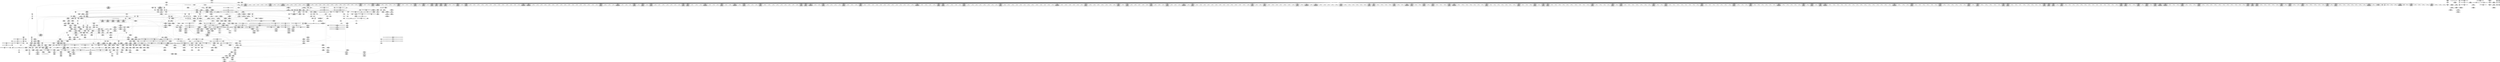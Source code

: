 digraph {
	CE0x446a410 [shape=record,shape=Mrecord,label="{CE0x446a410|104:_%struct.inode*,_:_CRE_209,210_}"]
	CE0x44c2980 [shape=record,shape=Mrecord,label="{CE0x44c2980|12:_i32,_56:_i8*,_:_CRE_484,485_}"]
	CE0x44b8860 [shape=record,shape=Mrecord,label="{CE0x44b8860|12:_i32,_56:_i8*,_:_CRE_197,198_}"]
	CE0x44487a0 [shape=record,shape=Mrecord,label="{CE0x44487a0|selinux_inode_getxattr:_land.lhs.true|*SummSource*}"]
	CE0x44947c0 [shape=record,shape=Mrecord,label="{CE0x44947c0|__validate_creds:_bb|*SummSource*}"]
	CE0x446a8c0 [shape=record,shape=Mrecord,label="{CE0x446a8c0|104:_%struct.inode*,_:_CRE_214,215_}"]
	CE0x44a1270 [shape=record,shape=Mrecord,label="{CE0x44a1270|104:_%struct.inode*,_:_CRE_186,187_}"]
	CE0x449b480 [shape=record,shape=Mrecord,label="{CE0x449b480|_call_void_mcount()_#3}"]
	CE0x449e530 [shape=record,shape=Mrecord,label="{CE0x449e530|12:_i32,_56:_i8*,_:_CRE_56,64_|*MultipleSource*|Function::inode_has_perm&Arg::inode::|*LoadInst*|security/selinux/hooks.c,1627|security/selinux/hooks.c,1611}"]
	CE0x44c7450 [shape=record,shape=Mrecord,label="{CE0x44c7450|12:_i32,_56:_i8*,_:_CRE_591,592_}"]
	CE0x44a85b0 [shape=record,shape=Mrecord,label="{CE0x44a85b0|12:_i32,_56:_i8*,_:_CRE_138,139_}"]
	CE0x44a4ce0 [shape=record,shape=Mrecord,label="{CE0x44a4ce0|__validate_creds:_lnot|include/linux/cred.h,173|*SummSource*}"]
	CE0x4441210 [shape=record,shape=Mrecord,label="{CE0x4441210|get_current:_tmp2|*SummSource*}"]
	CE0x44711e0 [shape=record,shape=Mrecord,label="{CE0x44711e0|dentry_has_perm:_ad|security/selinux/hooks.c, 1628|*SummSource*}"]
	CE0x44a5e50 [shape=record,shape=Mrecord,label="{CE0x44a5e50|__validate_creds:_lnot|include/linux/cred.h,173|*SummSink*}"]
	CE0x44a3f80 [shape=record,shape=Mrecord,label="{CE0x44a3f80|i32_4|*Constant*}"]
	CE0x44a97e0 [shape=record,shape=Mrecord,label="{CE0x44a97e0|__validate_creds:_tmp1|*SummSink*}"]
	CE0x4469510 [shape=record,shape=Mrecord,label="{CE0x4469510|104:_%struct.inode*,_:_CRE_193,194_}"]
	CE0x445bcf0 [shape=record,shape=Mrecord,label="{CE0x445bcf0|selinux_inode_getxattr:_tmp17|security/selinux/hooks.c,3041}"]
	CE0x445ca10 [shape=record,shape=Mrecord,label="{CE0x445ca10|i64*_getelementptr_inbounds_(_11_x_i64_,_11_x_i64_*___llvm_gcov_ctr239,_i64_0,_i64_0)|*Constant*|*SummSink*}"]
	CE0x44d9240 [shape=record,shape=Mrecord,label="{CE0x44d9240|cred_sid:_entry}"]
	CE0x445fcc0 [shape=record,shape=Mrecord,label="{CE0x445fcc0|selinux_inode_getxattr:_tmp7|security/selinux/hooks.c,3041|*SummSink*}"]
	CE0x449d970 [shape=record,shape=Mrecord,label="{CE0x449d970|inode_has_perm:_do.body}"]
	CE0x4448020 [shape=record,shape=Mrecord,label="{CE0x4448020|get_current:_tmp1|*SummSink*}"]
	CE0x44d29e0 [shape=record,shape=Mrecord,label="{CE0x44d29e0|12:_i32,_56:_i8*,_:_CRE_932,933_}"]
	CE0x44bdb80 [shape=record,shape=Mrecord,label="{CE0x44bdb80|12:_i32,_56:_i8*,_:_CRE_292,293_}"]
	CE0x44bbf00 [shape=record,shape=Mrecord,label="{CE0x44bbf00|12:_i32,_56:_i8*,_:_CRE_268,269_}"]
	CE0x44bf9d0 [shape=record,shape=Mrecord,label="{CE0x44bf9d0|12:_i32,_56:_i8*,_:_CRE_344,352_|*MultipleSource*|Function::inode_has_perm&Arg::inode::|*LoadInst*|security/selinux/hooks.c,1627|security/selinux/hooks.c,1611}"]
	CE0x44515f0 [shape=record,shape=Mrecord,label="{CE0x44515f0|COLLAPSED:_GCMRE___llvm_gcov_ctr153_internal_global_2_x_i64_zeroinitializer:_elem_0:default:}"]
	CE0x44d9da0 [shape=record,shape=Mrecord,label="{CE0x44d9da0|i32_10|*Constant*}"]
	CE0x4466710 [shape=record,shape=Mrecord,label="{CE0x4466710|12:_i32,_56:_i8*,_:_CRE_16,24_|*MultipleSource*|Function::inode_has_perm&Arg::inode::|*LoadInst*|security/selinux/hooks.c,1627|security/selinux/hooks.c,1611}"]
	CE0x44cbe10 [shape=record,shape=Mrecord,label="{CE0x44cbe10|12:_i32,_56:_i8*,_:_CRE_760,768_|*MultipleSource*|Function::inode_has_perm&Arg::inode::|*LoadInst*|security/selinux/hooks.c,1627|security/selinux/hooks.c,1611}"]
	CE0x44523e0 [shape=record,shape=Mrecord,label="{CE0x44523e0|104:_%struct.inode*,_:_CRE_90,91_}"]
	CE0x44ad6e0 [shape=record,shape=Mrecord,label="{CE0x44ad6e0|dentry_has_perm:_type|security/selinux/hooks.c,1630|*SummSink*}"]
	CE0x44cd700 [shape=record,shape=Mrecord,label="{CE0x44cd700|12:_i32,_56:_i8*,_:_CRE_864,865_}"]
	CE0x44ab640 [shape=record,shape=Mrecord,label="{CE0x44ab640|GLOBAL:___invalid_creds|*Constant*}"]
	CE0x4448a70 [shape=record,shape=Mrecord,label="{CE0x4448a70|selinux_inode_getxattr:_tmp2|*SummSource*}"]
	CE0x4456050 [shape=record,shape=Mrecord,label="{CE0x4456050|selinux_inode_getxattr:_call|security/selinux/hooks.c,3041|*SummSource*}"]
	CE0x44ceaf0 [shape=record,shape=Mrecord,label="{CE0x44ceaf0|12:_i32,_56:_i8*,_:_CRE_879,880_}"]
	CE0x44e0b10 [shape=record,shape=Mrecord,label="{CE0x44e0b10|i64*_getelementptr_inbounds_(_8_x_i64_,_8_x_i64_*___llvm_gcov_ctr154,_i64_0,_i64_7)|*Constant*|*SummSource*}"]
	CE0x44e58d0 [shape=record,shape=Mrecord,label="{CE0x44e58d0|inode_has_perm:_tmp8|security/selinux/hooks.c,1611|*SummSource*}"]
	CE0x4457310 [shape=record,shape=Mrecord,label="{CE0x4457310|i64*_getelementptr_inbounds_(_11_x_i64_,_11_x_i64_*___llvm_gcov_ctr239,_i64_0,_i64_0)|*Constant*|*SummSource*}"]
	CE0x44dca20 [shape=record,shape=Mrecord,label="{CE0x44dca20|inode_has_perm:_tmp17|security/selinux/hooks.c,1617}"]
	CE0x4459ac0 [shape=record,shape=Mrecord,label="{CE0x4459ac0|_call_void___invalid_creds(%struct.cred*_%cred,_i8*_%file,_i32_%line)_#10,_!dbg_!27721|include/linux/cred.h,174|*SummSink*}"]
	CE0x4468130 [shape=record,shape=Mrecord,label="{CE0x4468130|selinux_inode_getxattr:_tmp21|security/selinux/hooks.c,3041}"]
	CE0x44e4590 [shape=record,shape=Mrecord,label="{CE0x44e4590|inode_has_perm:_tmp7|security/selinux/hooks.c,1611|*SummSource*}"]
	CE0x4459750 [shape=record,shape=Mrecord,label="{CE0x4459750|GLOBAL:___invalid_creds|*Constant*|*SummSink*}"]
	CE0x4449770 [shape=record,shape=Mrecord,label="{CE0x4449770|i32_5|*Constant*|*SummSource*}"]
	CE0x4494690 [shape=record,shape=Mrecord,label="{CE0x4494690|__validate_creds:_bb}"]
	CE0x44e3130 [shape=record,shape=Mrecord,label="{CE0x44e3130|inode_has_perm:_conv|security/selinux/hooks.c,1611}"]
	CE0x44e7080 [shape=record,shape=Mrecord,label="{CE0x44e7080|i64*_getelementptr_inbounds_(_8_x_i64_,_8_x_i64_*___llvm_gcov_ctr154,_i64_0,_i64_5)|*Constant*}"]
	CE0x4448a00 [shape=record,shape=Mrecord,label="{CE0x4448a00|selinux_inode_getxattr:_tmp2}"]
	CE0x446c500 [shape=record,shape=Mrecord,label="{CE0x446c500|dentry_has_perm:_bb}"]
	CE0x44a21d0 [shape=record,shape=Mrecord,label="{CE0x44a21d0|104:_%struct.inode*,_:_CRE_153,154_}"]
	CE0x44bc3c0 [shape=record,shape=Mrecord,label="{CE0x44bc3c0|12:_i32,_56:_i8*,_:_CRE_272,273_}"]
	CE0x44e7770 [shape=record,shape=Mrecord,label="{CE0x44e7770|inode_has_perm:_tmp11|security/selinux/hooks.c,1612}"]
	CE0x44c0ee0 [shape=record,shape=Mrecord,label="{CE0x44c0ee0|12:_i32,_56:_i8*,_:_CRE_432,440_|*MultipleSource*|Function::inode_has_perm&Arg::inode::|*LoadInst*|security/selinux/hooks.c,1627|security/selinux/hooks.c,1611}"]
	CE0x44d0d60 [shape=record,shape=Mrecord,label="{CE0x44d0d60|12:_i32,_56:_i8*,_:_CRE_908,909_}"]
	CE0x44cc880 [shape=record,shape=Mrecord,label="{CE0x44cc880|12:_i32,_56:_i8*,_:_CRE_808,816_|*MultipleSource*|Function::inode_has_perm&Arg::inode::|*LoadInst*|security/selinux/hooks.c,1627|security/selinux/hooks.c,1611}"]
	CE0x4492e90 [shape=record,shape=Mrecord,label="{CE0x4492e90|avc_has_perm:_tsid|Function::avc_has_perm&Arg::tsid::|*SummSink*}"]
	CE0x44a8a30 [shape=record,shape=Mrecord,label="{CE0x44a8a30|__validate_creds:_conv|include/linux/cred.h,173}"]
	CE0x44e2bd0 [shape=record,shape=Mrecord,label="{CE0x44e2bd0|inode_has_perm:_lnot1|security/selinux/hooks.c,1611}"]
	CE0x449fe70 [shape=record,shape=Mrecord,label="{CE0x449fe70|104:_%struct.inode*,_:_CRE_165,166_}"]
	CE0x4493510 [shape=record,shape=Mrecord,label="{CE0x4493510|_ret_i32_%retval.0,_!dbg_!27728|security/selinux/avc.c,775}"]
	CE0x44a5f30 [shape=record,shape=Mrecord,label="{CE0x44a5f30|__validate_creds:_lnot1|include/linux/cred.h,173}"]
	"CONST[source:0(mediator),value:2(dynamic)][purpose:{object}]"
	CE0x4440c60 [shape=record,shape=Mrecord,label="{CE0x4440c60|GLOBAL:_current_task|Global_var:current_task|*SummSource*}"]
	CE0x44b75a0 [shape=record,shape=Mrecord,label="{CE0x44b75a0|12:_i32,_56:_i8*,_:_CRE_177,178_}"]
	CE0x609c5b0 [shape=record,shape=Mrecord,label="{CE0x609c5b0|i64_1|*Constant*|*SummSource*}"]
	CE0x4466a50 [shape=record,shape=Mrecord,label="{CE0x4466a50|12:_i32,_56:_i8*,_:_CRE_32,40_|*MultipleSource*|Function::inode_has_perm&Arg::inode::|*LoadInst*|security/selinux/hooks.c,1627|security/selinux/hooks.c,1611}"]
	CE0x443bbc0 [shape=record,shape=Mrecord,label="{CE0x443bbc0|inode_has_perm:_cred|Function::inode_has_perm&Arg::cred::}"]
	CE0x44c2be0 [shape=record,shape=Mrecord,label="{CE0x44c2be0|12:_i32,_56:_i8*,_:_CRE_486,487_}"]
	CE0x4469ab0 [shape=record,shape=Mrecord,label="{CE0x4469ab0|104:_%struct.inode*,_:_CRE_199,200_}"]
	CE0x44a2b30 [shape=record,shape=Mrecord,label="{CE0x44a2b30|104:_%struct.inode*,_:_CRE_163,164_}"]
	CE0x445f6b0 [shape=record,shape=Mrecord,label="{CE0x445f6b0|selinux_inode_getxattr:_tmp7|security/selinux/hooks.c,3041}"]
	CE0x4490b60 [shape=record,shape=Mrecord,label="{CE0x4490b60|inode_has_perm:_tmp20|security/selinux/hooks.c,1618}"]
	CE0x445e2a0 [shape=record,shape=Mrecord,label="{CE0x445e2a0|i1_true|*Constant*|*SummSink*}"]
	CE0x44e5480 [shape=record,shape=Mrecord,label="{CE0x44e5480|GLOBAL:___llvm_gcov_ctr154|Global_var:__llvm_gcov_ctr154|*SummSource*}"]
	CE0x44b15b0 [shape=record,shape=Mrecord,label="{CE0x44b15b0|cred_sid:_tmp4|*LoadInst*|security/selinux/hooks.c,196}"]
	CE0x4495f10 [shape=record,shape=Mrecord,label="{CE0x4495f10|i64*_getelementptr_inbounds_(_5_x_i64_,_5_x_i64_*___llvm_gcov_ctr155,_i64_0,_i64_0)|*Constant*|*SummSource*}"]
	CE0x44e77e0 [shape=record,shape=Mrecord,label="{CE0x44e77e0|inode_has_perm:_tmp11|security/selinux/hooks.c,1612|*SummSource*}"]
	CE0x44b7780 [shape=record,shape=Mrecord,label="{CE0x44b7780|12:_i32,_56:_i8*,_:_CRE_179,180_}"]
	CE0x44ba740 [shape=record,shape=Mrecord,label="{CE0x44ba740|12:_i32,_56:_i8*,_:_CRE_248,249_}"]
	CE0x44c9de0 [shape=record,shape=Mrecord,label="{CE0x44c9de0|12:_i32,_56:_i8*,_:_CRE_640,648_|*MultipleSource*|Function::inode_has_perm&Arg::inode::|*LoadInst*|security/selinux/hooks.c,1627|security/selinux/hooks.c,1611}"]
	CE0x44585f0 [shape=record,shape=Mrecord,label="{CE0x44585f0|i64_3|*Constant*|*SummSource*}"]
	CE0x44ab070 [shape=record,shape=Mrecord,label="{CE0x44ab070|__validate_creds:_tmp6|include/linux/cred.h,174|*SummSource*}"]
	CE0x44ba610 [shape=record,shape=Mrecord,label="{CE0x44ba610|12:_i32,_56:_i8*,_:_CRE_247,248_}"]
	CE0x4446be0 [shape=record,shape=Mrecord,label="{CE0x4446be0|selinux_inode_getxattr:_land.lhs.true|*SummSink*}"]
	"CONST[source:0(mediator),value:0(static)][purpose:{operation}]"
	CE0x4445460 [shape=record,shape=Mrecord,label="{CE0x4445460|selinux_inode_getxattr:_tmp11|security/selinux/hooks.c,3041|*SummSource*}"]
	CE0x448b120 [shape=record,shape=Mrecord,label="{CE0x448b120|i64*_getelementptr_inbounds_(_2_x_i64_,_2_x_i64_*___llvm_gcov_ctr98,_i64_0,_i64_0)|*Constant*|*SummSink*}"]
	CE0x444f5e0 [shape=record,shape=Mrecord,label="{CE0x444f5e0|i32_0|*Constant*|*SummSource*}"]
	CE0x44c3500 [shape=record,shape=Mrecord,label="{CE0x44c3500|12:_i32,_56:_i8*,_:_CRE_508,512_|*MultipleSource*|Function::inode_has_perm&Arg::inode::|*LoadInst*|security/selinux/hooks.c,1627|security/selinux/hooks.c,1611}"]
	CE0x44aa980 [shape=record,shape=Mrecord,label="{CE0x44aa980|dentry_has_perm:_tmp4|*LoadInst*|security/selinux/hooks.c,1627|*SummSource*}"]
	CE0x443b880 [shape=record,shape=Mrecord,label="{CE0x443b880|inode_has_perm:_entry}"]
	CE0x44ae170 [shape=record,shape=Mrecord,label="{CE0x44ae170|104:_%struct.inode*,_:_CRE_95,96_}"]
	CE0x449b540 [shape=record,shape=Mrecord,label="{CE0x449b540|_call_void_mcount()_#3|*SummSource*}"]
	CE0x44a0730 [shape=record,shape=Mrecord,label="{CE0x44a0730|104:_%struct.inode*,_:_CRE_174,175_}"]
	CE0x44bba40 [shape=record,shape=Mrecord,label="{CE0x44bba40|12:_i32,_56:_i8*,_:_CRE_264,265_}"]
	CE0x444d750 [shape=record,shape=Mrecord,label="{CE0x444d750|dentry_has_perm:_bb|*SummSource*}"]
	CE0x446cff0 [shape=record,shape=Mrecord,label="{CE0x446cff0|__validate_creds:_if.then|*SummSource*}"]
	CE0x44c51e0 [shape=record,shape=Mrecord,label="{CE0x44c51e0|12:_i32,_56:_i8*,_:_CRE_562,563_}"]
	CE0x446b090 [shape=record,shape=Mrecord,label="{CE0x446b090|_call_void_mcount()_#3}"]
	CE0x44b8950 [shape=record,shape=Mrecord,label="{CE0x44b8950|12:_i32,_56:_i8*,_:_CRE_198,199_}"]
	CE0x44a0eb0 [shape=record,shape=Mrecord,label="{CE0x44a0eb0|104:_%struct.inode*,_:_CRE_182,183_}"]
	CE0x44b90d0 [shape=record,shape=Mrecord,label="{CE0x44b90d0|12:_i32,_56:_i8*,_:_CRE_206,207_}"]
	CE0x44895f0 [shape=record,shape=Mrecord,label="{CE0x44895f0|104:_%struct.inode*,_:_CRE_272,280_|*MultipleSource*|Function::selinux_inode_getxattr&Arg::dentry::|Function::dentry_has_perm&Arg::dentry::|security/selinux/hooks.c,1627}"]
	CE0x44640e0 [shape=record,shape=Mrecord,label="{CE0x44640e0|i64*_getelementptr_inbounds_(_8_x_i64_,_8_x_i64_*___llvm_gcov_ctr154,_i64_0,_i64_6)|*Constant*}"]
	CE0x445f450 [shape=record,shape=Mrecord,label="{CE0x445f450|selinux_inode_getxattr:_land.lhs.true2|*SummSink*}"]
	CE0x44bc4f0 [shape=record,shape=Mrecord,label="{CE0x44bc4f0|12:_i32,_56:_i8*,_:_CRE_273,274_}"]
	CE0x44be2a0 [shape=record,shape=Mrecord,label="{CE0x44be2a0|12:_i32,_56:_i8*,_:_CRE_298,299_}"]
	CE0x44c8620 [shape=record,shape=Mrecord,label="{CE0x44c8620|12:_i32,_56:_i8*,_:_CRE_606,607_}"]
	CE0x44c56a0 [shape=record,shape=Mrecord,label="{CE0x44c56a0|12:_i32,_56:_i8*,_:_CRE_566,567_}"]
	CE0x44ae260 [shape=record,shape=Mrecord,label="{CE0x44ae260|104:_%struct.inode*,_:_CRE_96,104_|*MultipleSource*|Function::selinux_inode_getxattr&Arg::dentry::|Function::dentry_has_perm&Arg::dentry::|security/selinux/hooks.c,1627}"]
	CE0x44bbb70 [shape=record,shape=Mrecord,label="{CE0x44bbb70|12:_i32,_56:_i8*,_:_CRE_265,266_}"]
	CE0x44caac0 [shape=record,shape=Mrecord,label="{CE0x44caac0|12:_i32,_56:_i8*,_:_CRE_684,688_|*MultipleSource*|Function::inode_has_perm&Arg::inode::|*LoadInst*|security/selinux/hooks.c,1627|security/selinux/hooks.c,1611}"]
	CE0x4499eb0 [shape=record,shape=Mrecord,label="{CE0x4499eb0|__validate_creds:_tmp2|include/linux/cred.h,173|*SummSink*}"]
	CE0x44c2090 [shape=record,shape=Mrecord,label="{CE0x44c2090|12:_i32,_56:_i8*,_:_CRE_476,477_}"]
	CE0x44ba4e0 [shape=record,shape=Mrecord,label="{CE0x44ba4e0|12:_i32,_56:_i8*,_:_CRE_246,247_}"]
	CE0x446ae60 [shape=record,shape=Mrecord,label="{CE0x446ae60|104:_%struct.inode*,_:_CRE_220,221_}"]
	CE0x44c4410 [shape=record,shape=Mrecord,label="{CE0x44c4410|12:_i32,_56:_i8*,_:_CRE_552,553_}"]
	CE0x44e20c0 [shape=record,shape=Mrecord,label="{CE0x44e20c0|i1_true|*Constant*}"]
	CE0x4460300 [shape=record,shape=Mrecord,label="{CE0x4460300|selinux_inode_getxattr:_tmp10|security/selinux/hooks.c,3041}"]
	CE0x44e55f0 [shape=record,shape=Mrecord,label="{CE0x44e55f0|GLOBAL:___llvm_gcov_ctr154|Global_var:__llvm_gcov_ctr154|*SummSink*}"]
	CE0x4465000 [shape=record,shape=Mrecord,label="{CE0x4465000|inode_has_perm:_tmp14|security/selinux/hooks.c,1614|*SummSource*}"]
	CE0x4498f80 [shape=record,shape=Mrecord,label="{CE0x4498f80|12:_i32,_56:_i8*,_:_CRE_88,96_|*MultipleSource*|Function::inode_has_perm&Arg::inode::|*LoadInst*|security/selinux/hooks.c,1627|security/selinux/hooks.c,1611}"]
	CE0x44b2890 [shape=record,shape=Mrecord,label="{CE0x44b2890|0:_i32,_4:_i32,_8:_i32,_12:_i32,_:_CMRE_4,8_|*MultipleSource*|security/selinux/hooks.c,196|*LoadInst*|security/selinux/hooks.c,196|security/selinux/hooks.c,197}"]
	CE0x44aa7a0 [shape=record,shape=Mrecord,label="{CE0x44aa7a0|104:_%struct.inode*,_:_CRE_319,320_}"]
	CE0x4463390 [shape=record,shape=Mrecord,label="{CE0x4463390|selinux_inode_getxattr:_tmp18|security/selinux/hooks.c,3041|*SummSink*}"]
	CE0x44bad30 [shape=record,shape=Mrecord,label="{CE0x44bad30|12:_i32,_56:_i8*,_:_CRE_253,254_}"]
	CE0x4447fb0 [shape=record,shape=Mrecord,label="{CE0x4447fb0|selinux_inode_getxattr:_entry|*SummSink*}"]
	CE0x446cf80 [shape=record,shape=Mrecord,label="{CE0x446cf80|__validate_creds:_if.then}"]
	CE0x44c76b0 [shape=record,shape=Mrecord,label="{CE0x44c76b0|12:_i32,_56:_i8*,_:_CRE_593,594_}"]
	CE0x446cdf0 [shape=record,shape=Mrecord,label="{CE0x446cdf0|__validate_creds:_if.then|*SummSink*}"]
	CE0x44cb7b0 [shape=record,shape=Mrecord,label="{CE0x44cb7b0|12:_i32,_56:_i8*,_:_CRE_736,740_|*MultipleSource*|Function::inode_has_perm&Arg::inode::|*LoadInst*|security/selinux/hooks.c,1627|security/selinux/hooks.c,1611}"]
	CE0x44a24a0 [shape=record,shape=Mrecord,label="{CE0x44a24a0|104:_%struct.inode*,_:_CRE_156,157_}"]
	CE0x4460850 [shape=record,shape=Mrecord,label="{CE0x4460850|selinux_inode_getxattr:_tmp11|security/selinux/hooks.c,3041}"]
	CE0x44ce9c0 [shape=record,shape=Mrecord,label="{CE0x44ce9c0|12:_i32,_56:_i8*,_:_CRE_878,879_}"]
	CE0x448f300 [shape=record,shape=Mrecord,label="{CE0x448f300|i32_1|*Constant*}"]
	CE0x44e3dc0 [shape=record,shape=Mrecord,label="{CE0x44e3dc0|GLOBAL:_llvm.expect.i64|*Constant*|*SummSource*}"]
	CE0x444e690 [shape=record,shape=Mrecord,label="{CE0x444e690|selinux_inode_getxattr:_tmp15|security/selinux/hooks.c,3041|*SummSource*}"]
	CE0x44ce2a0 [shape=record,shape=Mrecord,label="{CE0x44ce2a0|12:_i32,_56:_i8*,_:_CRE_872,873_}"]
	CE0x44697e0 [shape=record,shape=Mrecord,label="{CE0x44697e0|104:_%struct.inode*,_:_CRE_196,197_}"]
	CE0x443bc30 [shape=record,shape=Mrecord,label="{CE0x443bc30|inode_has_perm:_entry|*SummSink*}"]
	CE0x44c84f0 [shape=record,shape=Mrecord,label="{CE0x44c84f0|12:_i32,_56:_i8*,_:_CRE_605,606_}"]
	CE0x4440b30 [shape=record,shape=Mrecord,label="{CE0x4440b30|GLOBAL:_current_task|Global_var:current_task}"]
	CE0x4467a00 [shape=record,shape=Mrecord,label="{CE0x4467a00|selinux_inode_getxattr:_cred4|security/selinux/hooks.c,3041}"]
	CE0x44cc030 [shape=record,shape=Mrecord,label="{CE0x44cc030|12:_i32,_56:_i8*,_:_CRE_768,776_|*MultipleSource*|Function::inode_has_perm&Arg::inode::|*LoadInst*|security/selinux/hooks.c,1627|security/selinux/hooks.c,1611}"]
	CE0x4445b30 [shape=record,shape=Mrecord,label="{CE0x4445b30|selinux_inode_getxattr:_tmp12|security/selinux/hooks.c,3041|*SummSink*}"]
	CE0x4459da0 [shape=record,shape=Mrecord,label="{CE0x4459da0|i64*_getelementptr_inbounds_(_5_x_i64_,_5_x_i64_*___llvm_gcov_ctr155,_i64_0,_i64_4)|*Constant*|*SummSource*}"]
	CE0x449c5b0 [shape=record,shape=Mrecord,label="{CE0x449c5b0|__validate_creds:_lnot.ext|include/linux/cred.h,173|*SummSink*}"]
	CE0x44311e0 [shape=record,shape=Mrecord,label="{CE0x44311e0|0:_i8,_:_GCMR_selinux_inode_getxattr.__warned_internal_global_i8_0,_section_.data.unlikely_,_align_1:_elem_0:default:}"]
	CE0x44c69a0 [shape=record,shape=Mrecord,label="{CE0x44c69a0|12:_i32,_56:_i8*,_:_CRE_582,583_}"]
	CE0x4431f10 [shape=record,shape=Mrecord,label="{CE0x4431f10|selinux_inode_getxattr:_tmp13|security/selinux/hooks.c,3041}"]
	CE0x4492100 [shape=record,shape=Mrecord,label="{CE0x4492100|i32_(i32,_i32,_i16,_i32,_%struct.common_audit_data*)*_bitcast_(i32_(i32,_i32,_i16,_i32,_%struct.common_audit_data.495*)*_avc_has_perm_to_i32_(i32,_i32,_i16,_i32,_%struct.common_audit_data*)*)|*Constant*}"]
	CE0x444b7f0 [shape=record,shape=Mrecord,label="{CE0x444b7f0|GLOBAL:___llvm_gcov_ctr239|Global_var:__llvm_gcov_ctr239|*SummSink*}"]
	CE0x4459200 [shape=record,shape=Mrecord,label="{CE0x4459200|i8*_getelementptr_inbounds_(_45_x_i8_,_45_x_i8_*_.str12,_i32_0,_i32_0)|*Constant*}"]
	CE0x44c4c20 [shape=record,shape=Mrecord,label="{CE0x44c4c20|12:_i32,_56:_i8*,_:_CRE_557,558_}"]
	CE0x445f530 [shape=record,shape=Mrecord,label="{CE0x445f530|selinux_inode_getxattr:_tmp6|security/selinux/hooks.c,3041|*SummSink*}"]
	CE0x4488fd0 [shape=record,shape=Mrecord,label="{CE0x4488fd0|104:_%struct.inode*,_:_CRE_232,240_|*MultipleSource*|Function::selinux_inode_getxattr&Arg::dentry::|Function::dentry_has_perm&Arg::dentry::|security/selinux/hooks.c,1627}"]
	CE0x44560c0 [shape=record,shape=Mrecord,label="{CE0x44560c0|selinux_inode_getxattr:_call|security/selinux/hooks.c,3041|*SummSink*}"]
	CE0x44cf930 [shape=record,shape=Mrecord,label="{CE0x44cf930|12:_i32,_56:_i8*,_:_CRE_891,892_}"]
	CE0x4456ee0 [shape=record,shape=Mrecord,label="{CE0x4456ee0|selinux_inode_getxattr:_tmp9|security/selinux/hooks.c,3041}"]
	CE0x44e1050 [shape=record,shape=Mrecord,label="{CE0x44e1050|inode_has_perm:_sid3|security/selinux/hooks.c,1617}"]
	CE0x44940b0 [shape=record,shape=Mrecord,label="{CE0x44940b0|_ret_i32_%retval.0,_!dbg_!27728|security/selinux/avc.c,775|*SummSink*}"]
	CE0x4494bb0 [shape=record,shape=Mrecord,label="{CE0x4494bb0|__validate_creds:_tmp}"]
	CE0x44c96c0 [shape=record,shape=Mrecord,label="{CE0x44c96c0|12:_i32,_56:_i8*,_:_CRE_620,621_}"]
	CE0x4454920 [shape=record,shape=Mrecord,label="{CE0x4454920|selinux_inode_getxattr:_call3|security/selinux/hooks.c,3041|*SummSource*}"]
	CE0x4448ae0 [shape=record,shape=Mrecord,label="{CE0x4448ae0|selinux_inode_getxattr:_tmp2|*SummSink*}"]
	CE0x44a1ff0 [shape=record,shape=Mrecord,label="{CE0x44a1ff0|104:_%struct.inode*,_:_CRE_151,152_}"]
	CE0x445caa0 [shape=record,shape=Mrecord,label="{CE0x445caa0|selinux_inode_getxattr:_entry|*SummSource*}"]
	CE0x4446c80 [shape=record,shape=Mrecord,label="{CE0x4446c80|i64*_getelementptr_inbounds_(_11_x_i64_,_11_x_i64_*___llvm_gcov_ctr239,_i64_0,_i64_0)|*Constant*}"]
	CE0x44b83b0 [shape=record,shape=Mrecord,label="{CE0x44b83b0|12:_i32,_56:_i8*,_:_CRE_192,193_}"]
	CE0x4469e70 [shape=record,shape=Mrecord,label="{CE0x4469e70|104:_%struct.inode*,_:_CRE_203,204_}"]
	CE0x446dc30 [shape=record,shape=Mrecord,label="{CE0x446dc30|cred_sid:_tmp2|*SummSource*}"]
	CE0x4466870 [shape=record,shape=Mrecord,label="{CE0x4466870|12:_i32,_56:_i8*,_:_CRE_24,32_|*MultipleSource*|Function::inode_has_perm&Arg::inode::|*LoadInst*|security/selinux/hooks.c,1627|security/selinux/hooks.c,1611}"]
	CE0x449d890 [shape=record,shape=Mrecord,label="{CE0x449d890|inode_has_perm:_do.end|*SummSink*}"]
	CE0x44a8790 [shape=record,shape=Mrecord,label="{CE0x44a8790|12:_i32,_56:_i8*,_:_CRE_139,140_}"]
	CE0x44ce500 [shape=record,shape=Mrecord,label="{CE0x44ce500|12:_i32,_56:_i8*,_:_CRE_874,875_}"]
	CE0x44c6280 [shape=record,shape=Mrecord,label="{CE0x44c6280|12:_i32,_56:_i8*,_:_CRE_576,577_}"]
	CE0x44aaa70 [shape=record,shape=Mrecord,label="{CE0x44aaa70|dentry_has_perm:_tmp4|*LoadInst*|security/selinux/hooks.c,1627|*SummSink*}"]
	CE0x448d220 [shape=record,shape=Mrecord,label="{CE0x448d220|__validate_creds:_tmp5|include/linux/cred.h,173}"]
	CE0x449ede0 [shape=record,shape=Mrecord,label="{CE0x449ede0|get_current:_tmp3|*SummSink*}"]
	CE0x4493760 [shape=record,shape=Mrecord,label="{CE0x4493760|avc_has_perm:_requested|Function::avc_has_perm&Arg::requested::|*SummSource*}"]
	CE0x4438090 [shape=record,shape=Mrecord,label="{CE0x4438090|selinux_inode_getxattr:_if.end}"]
	CE0x44c8fa0 [shape=record,shape=Mrecord,label="{CE0x44c8fa0|12:_i32,_56:_i8*,_:_CRE_614,615_}"]
	CE0x4442ed0 [shape=record,shape=Mrecord,label="{CE0x4442ed0|inode_has_perm:_tmp|*SummSource*}"]
	CE0x443b490 [shape=record,shape=Mrecord,label="{CE0x443b490|inode_has_perm:_entry|*SummSource*}"]
	CE0x446c120 [shape=record,shape=Mrecord,label="{CE0x446c120|i32_0|*Constant*}"]
	CE0x4447110 [shape=record,shape=Mrecord,label="{CE0x4447110|selinux_inode_getxattr:_tobool1|security/selinux/hooks.c,3041}"]
	CE0x44b91c0 [shape=record,shape=Mrecord,label="{CE0x44b91c0|12:_i32,_56:_i8*,_:_CRE_207,208_}"]
	CE0x4469ba0 [shape=record,shape=Mrecord,label="{CE0x4469ba0|104:_%struct.inode*,_:_CRE_200,201_}"]
	CE0x44a95a0 [shape=record,shape=Mrecord,label="{CE0x44a95a0|__validate_creds:_tmp1|*SummSource*}"]
	CE0x4493b90 [shape=record,shape=Mrecord,label="{CE0x4493b90|avc_has_perm:_auditdata|Function::avc_has_perm&Arg::auditdata::|*SummSource*}"]
	CE0x446b430 [shape=record,shape=Mrecord,label="{CE0x446b430|i64*_getelementptr_inbounds_(_2_x_i64_,_2_x_i64_*___llvm_gcov_ctr98,_i64_0,_i64_1)|*Constant*}"]
	CE0x446af50 [shape=record,shape=Mrecord,label="{CE0x446af50|104:_%struct.inode*,_:_CRE_221,222_}"]
	CE0x44baf90 [shape=record,shape=Mrecord,label="{CE0x44baf90|12:_i32,_56:_i8*,_:_CRE_255,256_}"]
	CE0x44c50b0 [shape=record,shape=Mrecord,label="{CE0x44c50b0|12:_i32,_56:_i8*,_:_CRE_561,562_}"]
	CE0x44ba3e0 [shape=record,shape=Mrecord,label="{CE0x44ba3e0|12:_i32,_56:_i8*,_:_CRE_245,246_}"]
	CE0x44bbca0 [shape=record,shape=Mrecord,label="{CE0x44bbca0|12:_i32,_56:_i8*,_:_CRE_266,267_}"]
	CE0x4493d10 [shape=record,shape=Mrecord,label="{CE0x4493d10|avc_has_perm:_auditdata|Function::avc_has_perm&Arg::auditdata::|*SummSink*}"]
	CE0x4488d30 [shape=record,shape=Mrecord,label="{CE0x4488d30|104:_%struct.inode*,_:_CRE_222,223_}"]
	CE0x44e38d0 [shape=record,shape=Mrecord,label="{CE0x44e38d0|i64_4|*Constant*}"]
	CE0x4447180 [shape=record,shape=Mrecord,label="{CE0x4447180|selinux_inode_getxattr:_tobool1|security/selinux/hooks.c,3041|*SummSource*}"]
	CE0x448e9c0 [shape=record,shape=Mrecord,label="{CE0x448e9c0|_call_void___validate_creds(%struct.cred*_%cred,_i8*_getelementptr_inbounds_(_25_x_i8_,_25_x_i8_*_.str3,_i32_0,_i32_0),_i32_1609)_#10,_!dbg_!27719|security/selinux/hooks.c,1609|*SummSource*}"]
	CE0x44a71e0 [shape=record,shape=Mrecord,label="{CE0x44a71e0|inode_has_perm:_if.end|*SummSink*}"]
	CE0x449d180 [shape=record,shape=Mrecord,label="{CE0x449d180|__validate_creds:_file|Function::__validate_creds&Arg::file::}"]
	CE0x44c0470 [shape=record,shape=Mrecord,label="{CE0x44c0470|12:_i32,_56:_i8*,_:_CRE_392,400_|*MultipleSource*|Function::inode_has_perm&Arg::inode::|*LoadInst*|security/selinux/hooks.c,1627|security/selinux/hooks.c,1611}"]
	CE0x44d3940 [shape=record,shape=Mrecord,label="{CE0x44d3940|12:_i32,_56:_i8*,_:_CRE_977,978_}"]
	CE0x44411a0 [shape=record,shape=Mrecord,label="{CE0x44411a0|get_current:_tmp2}"]
	CE0x44e4780 [shape=record,shape=Mrecord,label="{CE0x44e4780|inode_has_perm:_tobool2|security/selinux/hooks.c,1611|*SummSource*}"]
	CE0x448f370 [shape=record,shape=Mrecord,label="{CE0x448f370|i32_1|*Constant*|*SummSource*}"]
	CE0x44e40a0 [shape=record,shape=Mrecord,label="{CE0x44e40a0|inode_has_perm:_expval|security/selinux/hooks.c,1611|*SummSink*}"]
	CE0x443c5b0 [shape=record,shape=Mrecord,label="{CE0x443c5b0|inode_has_perm:_inode|Function::inode_has_perm&Arg::inode::|*SummSink*}"]
	CE0x44e0120 [shape=record,shape=Mrecord,label="{CE0x44e0120|cred_sid:_bb|*SummSink*}"]
	CE0x44c70c0 [shape=record,shape=Mrecord,label="{CE0x44c70c0|12:_i32,_56:_i8*,_:_CRE_588,589_}"]
	CE0x44b92f0 [shape=record,shape=Mrecord,label="{CE0x44b92f0|12:_i32,_56:_i8*,_:_CRE_208,210_|*MultipleSource*|Function::inode_has_perm&Arg::inode::|*LoadInst*|security/selinux/hooks.c,1627|security/selinux/hooks.c,1611}"]
	CE0x44897e0 [shape=record,shape=Mrecord,label="{CE0x44897e0|104:_%struct.inode*,_:_CRE_280,288_|*MultipleSource*|Function::selinux_inode_getxattr&Arg::dentry::|Function::dentry_has_perm&Arg::dentry::|security/selinux/hooks.c,1627}"]
	CE0x449a1e0 [shape=record,shape=Mrecord,label="{CE0x449a1e0|__validate_creds:_cred|Function::__validate_creds&Arg::cred::|*SummSink*}"]
	CE0x4466e60 [shape=record,shape=Mrecord,label="{CE0x4466e60|get_current:_entry|*SummSource*}"]
	CE0x4457bd0 [shape=record,shape=Mrecord,label="{CE0x4457bd0|selinux_inode_getxattr:_tobool|security/selinux/hooks.c,3041|*SummSource*}"]
	CE0x44c9a50 [shape=record,shape=Mrecord,label="{CE0x44c9a50|12:_i32,_56:_i8*,_:_CRE_623,624_}"]
	CE0x44c4f80 [shape=record,shape=Mrecord,label="{CE0x44c4f80|12:_i32,_56:_i8*,_:_CRE_560,561_}"]
	CE0x448d3a0 [shape=record,shape=Mrecord,label="{CE0x448d3a0|__validate_creds:_tmp5|include/linux/cred.h,173|*SummSource*}"]
	CE0x446e6b0 [shape=record,shape=Mrecord,label="{CE0x446e6b0|inode_has_perm:_tmp5|security/selinux/hooks.c,1609|*SummSink*}"]
	CE0x44a8bd0 [shape=record,shape=Mrecord,label="{CE0x44a8bd0|__validate_creds:_conv|include/linux/cred.h,173|*SummSource*}"]
	CE0x4470250 [shape=record,shape=Mrecord,label="{CE0x4470250|_call_void___validate_creds(%struct.cred*_%cred,_i8*_getelementptr_inbounds_(_25_x_i8_,_25_x_i8_*_.str3,_i32_0,_i32_0),_i32_1609)_#10,_!dbg_!27719|security/selinux/hooks.c,1609|*SummSink*}"]
	CE0x4442e60 [shape=record,shape=Mrecord,label="{CE0x4442e60|COLLAPSED:_GCMRE___llvm_gcov_ctr154_internal_global_8_x_i64_zeroinitializer:_elem_0:default:}"]
	CE0x44a1090 [shape=record,shape=Mrecord,label="{CE0x44a1090|104:_%struct.inode*,_:_CRE_184,185_}"]
	CE0x444e8a0 [shape=record,shape=Mrecord,label="{CE0x444e8a0|GLOBAL:_lockdep_rcu_suspicious|*Constant*}"]
	CE0x44c9330 [shape=record,shape=Mrecord,label="{CE0x44c9330|12:_i32,_56:_i8*,_:_CRE_617,618_}"]
	CE0x44a53d0 [shape=record,shape=Mrecord,label="{CE0x44a53d0|cred_sid:_tmp|*SummSink*}"]
	CE0x44cd100 [shape=record,shape=Mrecord,label="{CE0x44cd100|12:_i32,_56:_i8*,_:_CRE_840,848_|*MultipleSource*|Function::inode_has_perm&Arg::inode::|*LoadInst*|security/selinux/hooks.c,1627|security/selinux/hooks.c,1611}"]
	CE0x44506d0 [shape=record,shape=Mrecord,label="{CE0x44506d0|12:_i32,_56:_i8*,_:_CRE_164,165_}"]
	CE0x44d93f0 [shape=record,shape=Mrecord,label="{CE0x44d93f0|cred_sid:_entry|*SummSink*}"]
	CE0x44b2920 [shape=record,shape=Mrecord,label="{CE0x44b2920|0:_i32,_4:_i32,_8:_i32,_12:_i32,_:_CMRE_8,12_|*MultipleSource*|security/selinux/hooks.c,196|*LoadInst*|security/selinux/hooks.c,196|security/selinux/hooks.c,197}"]
	CE0x444eda0 [shape=record,shape=Mrecord,label="{CE0x444eda0|selinux_inode_getxattr:_tmp16|security/selinux/hooks.c,3041|*SummSink*}"]
	CE0x446ad70 [shape=record,shape=Mrecord,label="{CE0x446ad70|104:_%struct.inode*,_:_CRE_219,220_}"]
	CE0x44d3e30 [shape=record,shape=Mrecord,label="{CE0x44d3e30|12:_i32,_56:_i8*,_:_CRE_980,981_}"]
	CE0x444a8d0 [shape=record,shape=Mrecord,label="{CE0x444a8d0|GLOBAL:_lockdep_rcu_suspicious|*Constant*|*SummSource*}"]
	CE0x443a620 [shape=record,shape=Mrecord,label="{CE0x443a620|i8_10|*Constant*|*SummSource*}"]
	CE0x44e48f0 [shape=record,shape=Mrecord,label="{CE0x44e48f0|inode_has_perm:_tobool2|security/selinux/hooks.c,1611|*SummSink*}"]
	CE0x44b9420 [shape=record,shape=Mrecord,label="{CE0x44b9420|12:_i32,_56:_i8*,_:_CRE_212,216_|*MultipleSource*|Function::inode_has_perm&Arg::inode::|*LoadInst*|security/selinux/hooks.c,1627|security/selinux/hooks.c,1611}"]
	CE0x44c4b20 [shape=record,shape=Mrecord,label="{CE0x44c4b20|12:_i32,_56:_i8*,_:_CRE_556,557_}"]
	CE0x44b9730 [shape=record,shape=Mrecord,label="{CE0x44b9730|12:_i32,_56:_i8*,_:_CRE_224,232_|*MultipleSource*|Function::inode_has_perm&Arg::inode::|*LoadInst*|security/selinux/hooks.c,1627|security/selinux/hooks.c,1611}"]
	CE0x44ce170 [shape=record,shape=Mrecord,label="{CE0x44ce170|12:_i32,_56:_i8*,_:_CRE_871,872_}"]
	CE0x44c3b60 [shape=record,shape=Mrecord,label="{CE0x44c3b60|12:_i32,_56:_i8*,_:_CRE_528,536_|*MultipleSource*|Function::inode_has_perm&Arg::inode::|*LoadInst*|security/selinux/hooks.c,1627|security/selinux/hooks.c,1611}"]
	CE0x44c3d80 [shape=record,shape=Mrecord,label="{CE0x44c3d80|12:_i32,_56:_i8*,_:_CRE_536,540_|*MultipleSource*|Function::inode_has_perm&Arg::inode::|*LoadInst*|security/selinux/hooks.c,1627|security/selinux/hooks.c,1611}"]
	CE0x44cb9d0 [shape=record,shape=Mrecord,label="{CE0x44cb9d0|12:_i32,_56:_i8*,_:_CRE_744,752_|*MultipleSource*|Function::inode_has_perm&Arg::inode::|*LoadInst*|security/selinux/hooks.c,1627|security/selinux/hooks.c,1611}"]
	CE0x444e2c0 [shape=record,shape=Mrecord,label="{CE0x444e2c0|get_current:_tmp3|*SummSource*}"]
	CE0x44678a0 [shape=record,shape=Mrecord,label="{CE0x44678a0|i32_78|*Constant*|*SummSource*}"]
	CE0x44671d0 [shape=record,shape=Mrecord,label="{CE0x44671d0|_ret_%struct.task_struct*_%tmp4,_!dbg_!27714|./arch/x86/include/asm/current.h,14|*SummSource*}"]
	CE0x446eef0 [shape=record,shape=Mrecord,label="{CE0x446eef0|__validate_creds:_entry|*SummSource*}"]
	CE0x44db9d0 [shape=record,shape=Mrecord,label="{CE0x44db9d0|28:_i32,_32:_i16,_:_CRE_28,32_|*MultipleSource*|*LoadInst*|security/selinux/hooks.c,1615|security/selinux/hooks.c,1615|security/selinux/hooks.c,1617}"]
	CE0x4471c60 [shape=record,shape=Mrecord,label="{CE0x4471c60|selinux_inode_getxattr:_do.body}"]
	CE0x44e2d00 [shape=record,shape=Mrecord,label="{CE0x44e2d00|inode_has_perm:_lnot1|security/selinux/hooks.c,1611|*SummSource*}"]
	CE0x44a6350 [shape=record,shape=Mrecord,label="{CE0x44a6350|__validate_creds:_line|Function::__validate_creds&Arg::line::|*SummSource*}"]
	CE0x44c3720 [shape=record,shape=Mrecord,label="{CE0x44c3720|12:_i32,_56:_i8*,_:_CRE_512,520_|*MultipleSource*|Function::inode_has_perm&Arg::inode::|*LoadInst*|security/selinux/hooks.c,1627|security/selinux/hooks.c,1611}"]
	CE0x44e1120 [shape=record,shape=Mrecord,label="{CE0x44e1120|inode_has_perm:_sid3|security/selinux/hooks.c,1617|*SummSource*}"]
	CE0x4432470 [shape=record,shape=Mrecord,label="{CE0x4432470|selinux_inode_getxattr:_tmp14|security/selinux/hooks.c,3041|*SummSource*}"]
	CE0x443c970 [shape=record,shape=Mrecord,label="{CE0x443c970|inode_has_perm:_perms|Function::inode_has_perm&Arg::perms::|*SummSource*}"]
	CE0x44bd0d0 [shape=record,shape=Mrecord,label="{CE0x44bd0d0|12:_i32,_56:_i8*,_:_CRE_283,284_}"]
	CE0x44505e0 [shape=record,shape=Mrecord,label="{CE0x44505e0|12:_i32,_56:_i8*,_:_CRE_163,164_}"]
	CE0x449e710 [shape=record,shape=Mrecord,label="{CE0x449e710|12:_i32,_56:_i8*,_:_CRE_64,72_|*MultipleSource*|Function::inode_has_perm&Arg::inode::|*LoadInst*|security/selinux/hooks.c,1627|security/selinux/hooks.c,1611}"]
	CE0x44675b0 [shape=record,shape=Mrecord,label="{CE0x44675b0|i32_78|*Constant*}"]
	CE0x44dd880 [shape=record,shape=Mrecord,label="{CE0x44dd880|__validate_creds:_tmp4|include/linux/cred.h,173|*SummSink*}"]
	CE0x44a5440 [shape=record,shape=Mrecord,label="{CE0x44a5440|i64*_getelementptr_inbounds_(_2_x_i64_,_2_x_i64_*___llvm_gcov_ctr131,_i64_0,_i64_1)|*Constant*|*SummSink*}"]
	CE0x44bb320 [shape=record,shape=Mrecord,label="{CE0x44bb320|12:_i32,_56:_i8*,_:_CRE_258,259_}"]
	CE0x44fc330 [shape=record,shape=Mrecord,label="{CE0x44fc330|inode_has_perm:_tmp16|security/selinux/hooks.c,1615}"]
	CE0x44a9d90 [shape=record,shape=Mrecord,label="{CE0x44a9d90|__validate_creds:_call|include/linux/cred.h,173|*SummSource*}"]
	CE0x44ca650 [shape=record,shape=Mrecord,label="{CE0x44ca650|12:_i32,_56:_i8*,_:_CRE_672,680_|*MultipleSource*|Function::inode_has_perm&Arg::inode::|*LoadInst*|security/selinux/hooks.c,1627|security/selinux/hooks.c,1611}"]
	CE0x44d1940 [shape=record,shape=Mrecord,label="{CE0x44d1940|12:_i32,_56:_i8*,_:_CRE_918,919_}"]
	CE0x44d1350 [shape=record,shape=Mrecord,label="{CE0x44d1350|12:_i32,_56:_i8*,_:_CRE_913,914_}"]
	CE0x44a0820 [shape=record,shape=Mrecord,label="{CE0x44a0820|104:_%struct.inode*,_:_CRE_175,176_}"]
	CE0x44dd710 [shape=record,shape=Mrecord,label="{CE0x44dd710|__validate_creds:_tmp4|include/linux/cred.h,173|*SummSource*}"]
	CE0x4444a10 [shape=record,shape=Mrecord,label="{CE0x4444a10|dentry_has_perm:_tmp1|*SummSource*}"]
	CE0x44d4130 [shape=record,shape=Mrecord,label="{CE0x44d4130|12:_i32,_56:_i8*,_:_CRE_983,984_}"]
	CE0x44593f0 [shape=record,shape=Mrecord,label="{CE0x44593f0|_call_void___invalid_creds(%struct.cred*_%cred,_i8*_%file,_i32_%line)_#10,_!dbg_!27721|include/linux/cred.h,174|*SummSource*}"]
	CE0x44a0fa0 [shape=record,shape=Mrecord,label="{CE0x44a0fa0|104:_%struct.inode*,_:_CRE_183,184_}"]
	CE0x44dede0 [shape=record,shape=Mrecord,label="{CE0x44dede0|i64*_getelementptr_inbounds_(_5_x_i64_,_5_x_i64_*___llvm_gcov_ctr155,_i64_0,_i64_4)|*Constant*|*SummSink*}"]
	CE0x44a3c30 [shape=record,shape=Mrecord,label="{CE0x44a3c30|__validate_creds:_lnot1|include/linux/cred.h,173|*SummSource*}"]
	CE0x446ddf0 [shape=record,shape=Mrecord,label="{CE0x446ddf0|inode_has_perm:_do.body|*SummSource*}"]
	CE0x4456ce0 [shape=record,shape=Mrecord,label="{CE0x4456ce0|i64_5|*Constant*|*SummSource*}"]
	CE0x445d330 [shape=record,shape=Mrecord,label="{CE0x445d330|selinux_inode_getxattr:_bb|*SummSink*}"]
	CE0x446de60 [shape=record,shape=Mrecord,label="{CE0x446de60|inode_has_perm:_do.body|*SummSink*}"]
	CE0x44e42d0 [shape=record,shape=Mrecord,label="{CE0x44e42d0|inode_has_perm:_expval|security/selinux/hooks.c,1611|*SummSource*}"]
	CE0x44c2190 [shape=record,shape=Mrecord,label="{CE0x44c2190|12:_i32,_56:_i8*,_:_CRE_477,478_}"]
	CE0x448a380 [shape=record,shape=Mrecord,label="{CE0x448a380|104:_%struct.inode*,_:_CRE_307,308_}"]
	CE0x44c5900 [shape=record,shape=Mrecord,label="{CE0x44c5900|12:_i32,_56:_i8*,_:_CRE_568,569_}"]
	CE0x44ab7c0 [shape=record,shape=Mrecord,label="{CE0x44ab7c0|__validate_creds:_tmp7|include/linux/cred.h,174}"]
	CE0x44aea50 [shape=record,shape=Mrecord,label="{CE0x44aea50|i32_22|*Constant*|*SummSource*}"]
	CE0x44a0cd0 [shape=record,shape=Mrecord,label="{CE0x44a0cd0|104:_%struct.inode*,_:_CRE_180,181_}"]
	CE0x44b4da0 [shape=record,shape=Mrecord,label="{CE0x44b4da0|0:_i32,_4:_i32,_8:_i32,_12:_i32,_:_CMRE_12,16_|*MultipleSource*|security/selinux/hooks.c,196|*LoadInst*|security/selinux/hooks.c,196|security/selinux/hooks.c,197}"]
	CE0x44b1730 [shape=record,shape=Mrecord,label="{CE0x44b1730|cred_sid:_tmp4|*LoadInst*|security/selinux/hooks.c,196|*SummSource*}"]
	CE0x44bed50 [shape=record,shape=Mrecord,label="{CE0x44bed50|12:_i32,_56:_i8*,_:_CRE_307,308_}"]
	CE0x4467a70 [shape=record,shape=Mrecord,label="{CE0x4467a70|dentry_has_perm:_entry|*SummSource*}"]
	CE0x44c7910 [shape=record,shape=Mrecord,label="{CE0x44c7910|12:_i32,_56:_i8*,_:_CRE_595,596_}"]
	CE0x44c5ef0 [shape=record,shape=Mrecord,label="{CE0x44c5ef0|12:_i32,_56:_i8*,_:_CRE_573,574_}"]
	CE0x449b650 [shape=record,shape=Mrecord,label="{CE0x449b650|_call_void_mcount()_#3|*SummSink*}"]
	CE0x44a62b0 [shape=record,shape=Mrecord,label="{CE0x44a62b0|__validate_creds:_line|Function::__validate_creds&Arg::line::}"]
	CE0x445c610 [shape=record,shape=Mrecord,label="{CE0x445c610|selinux_inode_getxattr:_tmp18|security/selinux/hooks.c,3041}"]
	CE0x44414a0 [shape=record,shape=Mrecord,label="{CE0x44414a0|inode_has_perm:_if.then|*SummSink*}"]
	CE0x44c8290 [shape=record,shape=Mrecord,label="{CE0x44c8290|12:_i32,_56:_i8*,_:_CRE_603,604_}"]
	CE0x44b4ff0 [shape=record,shape=Mrecord,label="{CE0x44b4ff0|0:_i32,_4:_i32,_8:_i32,_12:_i32,_:_CMRE_16,20_|*MultipleSource*|security/selinux/hooks.c,196|*LoadInst*|security/selinux/hooks.c,196|security/selinux/hooks.c,197}"]
	CE0x444eb30 [shape=record,shape=Mrecord,label="{CE0x444eb30|selinux_inode_getxattr:_tmp16|security/selinux/hooks.c,3041}"]
	CE0x4489390 [shape=record,shape=Mrecord,label="{CE0x4489390|104:_%struct.inode*,_:_CRE_256,264_|*MultipleSource*|Function::selinux_inode_getxattr&Arg::dentry::|Function::dentry_has_perm&Arg::dentry::|security/selinux/hooks.c,1627}"]
	CE0x44425e0 [shape=record,shape=Mrecord,label="{CE0x44425e0|i64*_getelementptr_inbounds_(_2_x_i64_,_2_x_i64_*___llvm_gcov_ctr98,_i64_0,_i64_0)|*Constant*|*SummSource*}"]
	CE0x44ae440 [shape=record,shape=Mrecord,label="{CE0x44ae440|104:_%struct.inode*,_:_CRE_112,144_|*MultipleSource*|Function::selinux_inode_getxattr&Arg::dentry::|Function::dentry_has_perm&Arg::dentry::|security/selinux/hooks.c,1627}"]
	CE0x4493030 [shape=record,shape=Mrecord,label="{CE0x4493030|avc_has_perm:_tclass|Function::avc_has_perm&Arg::tclass::}"]
	"CONST[source:1(input),value:2(dynamic)][purpose:{subject}]"
	CE0x44a20e0 [shape=record,shape=Mrecord,label="{CE0x44a20e0|104:_%struct.inode*,_:_CRE_152,153_}"]
	CE0x443f130 [shape=record,shape=Mrecord,label="{CE0x443f130|dentry_has_perm:_av|Function::dentry_has_perm&Arg::av::}"]
	CE0x44c8160 [shape=record,shape=Mrecord,label="{CE0x44c8160|12:_i32,_56:_i8*,_:_CRE_602,603_}"]
	CE0x44b1cd0 [shape=record,shape=Mrecord,label="{CE0x44b1cd0|cred_sid:_tmp5|security/selinux/hooks.c,196|*SummSource*}"]
	CE0x446ced0 [shape=record,shape=Mrecord,label="{CE0x446ced0|i64*_getelementptr_inbounds_(_5_x_i64_,_5_x_i64_*___llvm_gcov_ctr155,_i64_0,_i64_0)|*Constant*}"]
	CE0x44cdf10 [shape=record,shape=Mrecord,label="{CE0x44cdf10|12:_i32,_56:_i8*,_:_CRE_869,870_}"]
	CE0x44da6d0 [shape=record,shape=Mrecord,label="{CE0x44da6d0|inode_has_perm:_tmp15|*LoadInst*|security/selinux/hooks.c,1615|*SummSource*}"]
	CE0x44687c0 [shape=record,shape=Mrecord,label="{CE0x44687c0|selinux_inode_getxattr:_call5|security/selinux/hooks.c,3043|*SummSource*}"]
	CE0x44d48f0 [shape=record,shape=Mrecord,label="{CE0x44d48f0|inode_has_perm:_tmp6|*LoadInst*|security/selinux/hooks.c,1611}"]
	CE0x44b5bf0 [shape=record,shape=Mrecord,label="{CE0x44b5bf0|cred_sid:_tmp6|security/selinux/hooks.c,197|*SummSink*}"]
	CE0x44929f0 [shape=record,shape=Mrecord,label="{CE0x44929f0|avc_has_perm:_ssid|Function::avc_has_perm&Arg::ssid::|*SummSink*}"]
	CE0x4454aa0 [shape=record,shape=Mrecord,label="{CE0x4454aa0|selinux_inode_getxattr:_tmp20|security/selinux/hooks.c,3041}"]
	CE0x4494930 [shape=record,shape=Mrecord,label="{CE0x4494930|__validate_creds:_bb|*SummSink*}"]
	CE0x44c7dd0 [shape=record,shape=Mrecord,label="{CE0x44c7dd0|12:_i32,_56:_i8*,_:_CRE_599,600_}"]
	CE0x44cefb0 [shape=record,shape=Mrecord,label="{CE0x44cefb0|12:_i32,_56:_i8*,_:_CRE_883,884_}"]
	CE0x4438e90 [shape=record,shape=Mrecord,label="{CE0x4438e90|selinux_inode_getxattr:_land.lhs.true2|*SummSource*}"]
	CE0x44c6c00 [shape=record,shape=Mrecord,label="{CE0x44c6c00|12:_i32,_56:_i8*,_:_CRE_584,585_}"]
	CE0x44a0a00 [shape=record,shape=Mrecord,label="{CE0x44a0a00|104:_%struct.inode*,_:_CRE_177,178_}"]
	CE0x4431ff0 [shape=record,shape=Mrecord,label="{CE0x4431ff0|selinux_inode_getxattr:_tmp13|security/selinux/hooks.c,3041|*SummSink*}"]
	CE0x44c24c0 [shape=record,shape=Mrecord,label="{CE0x44c24c0|12:_i32,_56:_i8*,_:_CRE_480,481_}"]
	CE0x44da280 [shape=record,shape=Mrecord,label="{CE0x44da280|inode_has_perm:_i_security|security/selinux/hooks.c,1615|*SummSink*}"]
	CE0x44d2d70 [shape=record,shape=Mrecord,label="{CE0x44d2d70|12:_i32,_56:_i8*,_:_CRE_935,936_}"]
	CE0x44a18e0 [shape=record,shape=Mrecord,label="{CE0x44a18e0|i64*_getelementptr_inbounds_(_2_x_i64_,_2_x_i64_*___llvm_gcov_ctr153,_i64_0,_i64_0)|*Constant*|*SummSource*}"]
	CE0x443c440 [shape=record,shape=Mrecord,label="{CE0x443c440|inode_has_perm:_inode|Function::inode_has_perm&Arg::inode::|*SummSource*}"]
	CE0x44b8ef0 [shape=record,shape=Mrecord,label="{CE0x44b8ef0|12:_i32,_56:_i8*,_:_CRE_204,205_}"]
	CE0x44d0180 [shape=record,shape=Mrecord,label="{CE0x44d0180|12:_i32,_56:_i8*,_:_CRE_898,899_}"]
	CE0x443bf20 [shape=record,shape=Mrecord,label="{CE0x443bf20|inode_has_perm:_cred|Function::inode_has_perm&Arg::cred::|*SummSource*}"]
	CE0x44b84a0 [shape=record,shape=Mrecord,label="{CE0x44b84a0|12:_i32,_56:_i8*,_:_CRE_193,194_}"]
	CE0x44b8590 [shape=record,shape=Mrecord,label="{CE0x44b8590|12:_i32,_56:_i8*,_:_CRE_194,195_}"]
	CE0x44bd330 [shape=record,shape=Mrecord,label="{CE0x44bd330|12:_i32,_56:_i8*,_:_CRE_285,286_}"]
	CE0x444d640 [shape=record,shape=Mrecord,label="{CE0x444d640|i64*_getelementptr_inbounds_(_11_x_i64_,_11_x_i64_*___llvm_gcov_ctr239,_i64_0,_i64_1)|*Constant*|*SummSource*}"]
	CE0x449fc80 [shape=record,shape=Mrecord,label="{CE0x449fc80|i64*_getelementptr_inbounds_(_2_x_i64_,_2_x_i64_*___llvm_gcov_ctr98,_i64_0,_i64_1)|*Constant*|*SummSource*}"]
	CE0x446f7e0 [shape=record,shape=Mrecord,label="{CE0x446f7e0|inode_has_perm:_tmp4|security/selinux/hooks.c,1609|*SummSource*}"]
	CE0x449ffb0 [shape=record,shape=Mrecord,label="{CE0x449ffb0|104:_%struct.inode*,_:_CRE_166,167_}"]
	CE0x44d2520 [shape=record,shape=Mrecord,label="{CE0x44d2520|12:_i32,_56:_i8*,_:_CRE_928,929_}"]
	CE0x44629e0 [shape=record,shape=Mrecord,label="{CE0x44629e0|selinux_inode_getxattr:_tmp6|security/selinux/hooks.c,3041}"]
	CE0x443aef0 [shape=record,shape=Mrecord,label="{CE0x443aef0|dentry_has_perm:_dentry1|security/selinux/hooks.c,1631}"]
	CE0x44b7f00 [shape=record,shape=Mrecord,label="{CE0x44b7f00|12:_i32,_56:_i8*,_:_CRE_187,188_}"]
	CE0x44d3310 [shape=record,shape=Mrecord,label="{CE0x44d3310|12:_i32,_56:_i8*,_:_CRE_960,968_|*MultipleSource*|Function::inode_has_perm&Arg::inode::|*LoadInst*|security/selinux/hooks.c,1627|security/selinux/hooks.c,1611}"]
	CE0x443d680 [shape=record,shape=Mrecord,label="{CE0x443d680|selinux_inode_getxattr:_tmp3|*SummSink*}"]
	CE0x444a1e0 [shape=record,shape=Mrecord,label="{CE0x444a1e0|i8*_getelementptr_inbounds_(_25_x_i8_,_25_x_i8_*_.str3,_i32_0,_i32_0)|*Constant*|*SummSource*}"]
	CE0x44b5f50 [shape=record,shape=Mrecord,label="{CE0x44b5f50|inode_has_perm:_tobool|security/selinux/hooks.c,1611|*SummSink*}"]
	CE0x4471990 [shape=record,shape=Mrecord,label="{CE0x4471990|i64_1|*Constant*|*SummSink*}"]
	CE0x44b5160 [shape=record,shape=Mrecord,label="{CE0x44b5160|0:_i32,_4:_i32,_8:_i32,_12:_i32,_:_CMRE_20,24_|*MultipleSource*|security/selinux/hooks.c,196|*LoadInst*|security/selinux/hooks.c,196|security/selinux/hooks.c,197}"]
	CE0x44a1460 [shape=record,shape=Mrecord,label="{CE0x44a1460|i64*_getelementptr_inbounds_(_2_x_i64_,_2_x_i64_*___llvm_gcov_ctr131,_i64_0,_i64_1)|*Constant*}"]
	CE0x4444f50 [shape=record,shape=Mrecord,label="{CE0x4444f50|selinux_inode_getxattr:_tmp4|security/selinux/hooks.c,3041}"]
	CE0x449d300 [shape=record,shape=Mrecord,label="{CE0x449d300|__validate_creds:_file|Function::__validate_creds&Arg::file::|*SummSource*}"]
	CE0x446d110 [shape=record,shape=Mrecord,label="{CE0x446d110|__validate_creds:_if.end|*SummSource*}"]
	CE0x449b8d0 [shape=record,shape=Mrecord,label="{CE0x449b8d0|__validate_creds:_cred|Function::__validate_creds&Arg::cred::|*SummSource*}"]
	CE0x444a670 [shape=record,shape=Mrecord,label="{CE0x444a670|i8*_getelementptr_inbounds_(_25_x_i8_,_25_x_i8_*_.str3,_i32_0,_i32_0)|*Constant*|*SummSink*}"]
	CE0x44a70d0 [shape=record,shape=Mrecord,label="{CE0x44a70d0|inode_has_perm:_if.end|*SummSource*}"]
	CE0x4469d80 [shape=record,shape=Mrecord,label="{CE0x4469d80|104:_%struct.inode*,_:_CRE_202,203_}"]
	CE0x448fe40 [shape=record,shape=Mrecord,label="{CE0x448fe40|i32_5|*Constant*|*SummSink*}"]
	CE0x44aa890 [shape=record,shape=Mrecord,label="{CE0x44aa890|dentry_has_perm:_tmp4|*LoadInst*|security/selinux/hooks.c,1627}"]
	CE0x44c8ae0 [shape=record,shape=Mrecord,label="{CE0x44c8ae0|12:_i32,_56:_i8*,_:_CRE_610,611_}"]
	CE0x444e620 [shape=record,shape=Mrecord,label="{CE0x444e620|selinux_inode_getxattr:_tmp15|security/selinux/hooks.c,3041|*SummSink*}"]
	CE0x44b7d20 [shape=record,shape=Mrecord,label="{CE0x44b7d20|12:_i32,_56:_i8*,_:_CRE_185,186_}"]
	CE0x4462b10 [shape=record,shape=Mrecord,label="{CE0x4462b10|selinux_inode_getxattr:_tmp6|security/selinux/hooks.c,3041|*SummSource*}"]
	CE0x4493ed0 [shape=record,shape=Mrecord,label="{CE0x4493ed0|_ret_i32_%retval.0,_!dbg_!27728|security/selinux/avc.c,775|*SummSource*}"]
	CE0x4492890 [shape=record,shape=Mrecord,label="{CE0x4492890|avc_has_perm:_ssid|Function::avc_has_perm&Arg::ssid::}"]
	CE0x44a6520 [shape=record,shape=Mrecord,label="{CE0x44a6520|cred_sid:_tmp3|*SummSink*}"]
	CE0x4449d40 [shape=record,shape=Mrecord,label="{CE0x4449d40|104:_%struct.inode*,_:_CRE_8,12_|*MultipleSource*|Function::selinux_inode_getxattr&Arg::dentry::|Function::dentry_has_perm&Arg::dentry::|security/selinux/hooks.c,1627}"]
	CE0x44aac80 [shape=record,shape=Mrecord,label="{CE0x44aac80|i64*_getelementptr_inbounds_(_5_x_i64_,_5_x_i64_*___llvm_gcov_ctr155,_i64_0,_i64_3)|*Constant*|*SummSink*}"]
	CE0x4438890 [shape=record,shape=Mrecord,label="{CE0x4438890|selinux_inode_getxattr:_if.end|*SummSink*}"]
	CE0x44b72d0 [shape=record,shape=Mrecord,label="{CE0x44b72d0|12:_i32,_56:_i8*,_:_CRE_174,175_}"]
	CE0x44bee80 [shape=record,shape=Mrecord,label="{CE0x44bee80|12:_i32,_56:_i8*,_:_CRE_308,309_}"]
	CE0x445e5c0 [shape=record,shape=Mrecord,label="{CE0x445e5c0|i64*_getelementptr_inbounds_(_11_x_i64_,_11_x_i64_*___llvm_gcov_ctr239,_i64_0,_i64_8)|*Constant*}"]
	CE0x4440800 [shape=record,shape=Mrecord,label="{CE0x4440800|dentry_has_perm:_tmp|*SummSource*}"]
	CE0x4494c20 [shape=record,shape=Mrecord,label="{CE0x4494c20|COLLAPSED:_GCMRE___llvm_gcov_ctr155_internal_global_5_x_i64_zeroinitializer:_elem_0:default:}"]
	CE0x449d6d0 [shape=record,shape=Mrecord,label="{CE0x449d6d0|GLOBAL:_creds_are_invalid|*Constant*|*SummSource*}"]
	CE0x4449e40 [shape=record,shape=Mrecord,label="{CE0x4449e40|_call_void_lockdep_rcu_suspicious(i8*_getelementptr_inbounds_(_25_x_i8_,_25_x_i8_*_.str3,_i32_0,_i32_0),_i32_3041,_i8*_getelementptr_inbounds_(_45_x_i8_,_45_x_i8_*_.str12,_i32_0,_i32_0))_#10,_!dbg_!27729|security/selinux/hooks.c,3041|*SummSink*}"]
	CE0x4466fc0 [shape=record,shape=Mrecord,label="{CE0x4466fc0|get_current:_entry|*SummSink*}"]
	CE0x44b7690 [shape=record,shape=Mrecord,label="{CE0x44b7690|12:_i32,_56:_i8*,_:_CRE_178,179_}"]
	CE0x443f8a0 [shape=record,shape=Mrecord,label="{CE0x443f8a0|dentry_has_perm:_av|Function::dentry_has_perm&Arg::av::|*SummSource*}"]
	CE0x443c2d0 [shape=record,shape=Mrecord,label="{CE0x443c2d0|inode_has_perm:_inode|Function::inode_has_perm&Arg::inode::}"]
	CE0x4468600 [shape=record,shape=Mrecord,label="{CE0x4468600|selinux_inode_getxattr:_call5|security/selinux/hooks.c,3043}"]
	CE0x44548b0 [shape=record,shape=Mrecord,label="{CE0x44548b0|selinux_inode_getxattr:_tmp19|security/selinux/hooks.c,3041|*SummSink*}"]
	CE0x4499930 [shape=record,shape=Mrecord,label="{CE0x4499930|12:_i32,_56:_i8*,_:_CRE_112,120_|*MultipleSource*|Function::inode_has_perm&Arg::inode::|*LoadInst*|security/selinux/hooks.c,1627|security/selinux/hooks.c,1611}"]
	CE0x44e6a40 [shape=record,shape=Mrecord,label="{CE0x44e6a40|inode_has_perm:_tmp10|security/selinux/hooks.c,1611}"]
	CE0x446b170 [shape=record,shape=Mrecord,label="{CE0x446b170|_call_void_mcount()_#3|*SummSource*}"]
	CE0x44e71b0 [shape=record,shape=Mrecord,label="{CE0x44e71b0|i64*_getelementptr_inbounds_(_8_x_i64_,_8_x_i64_*___llvm_gcov_ctr154,_i64_0,_i64_5)|*Constant*|*SummSource*}"]
	CE0x44589f0 [shape=record,shape=Mrecord,label="{CE0x44589f0|i32_3041|*Constant*}"]
	CE0x445e630 [shape=record,shape=Mrecord,label="{CE0x445e630|i64*_getelementptr_inbounds_(_11_x_i64_,_11_x_i64_*___llvm_gcov_ctr239,_i64_0,_i64_8)|*Constant*|*SummSource*}"]
	CE0x44bd920 [shape=record,shape=Mrecord,label="{CE0x44bd920|12:_i32,_56:_i8*,_:_CRE_290,291_}"]
	CE0x44c1320 [shape=record,shape=Mrecord,label="{CE0x44c1320|12:_i32,_56:_i8*,_:_CRE_448,456_|*MultipleSource*|Function::inode_has_perm&Arg::inode::|*LoadInst*|security/selinux/hooks.c,1627|security/selinux/hooks.c,1611}"]
	CE0x44e4b70 [shape=record,shape=Mrecord,label="{CE0x44e4b70|i64_3|*Constant*}"]
	CE0x443efb0 [shape=record,shape=Mrecord,label="{CE0x443efb0|dentry_has_perm:_dentry|Function::dentry_has_perm&Arg::dentry::}"]
	CE0x4447ca0 [shape=record,shape=Mrecord,label="{CE0x4447ca0|i8*_getelementptr_inbounds_(_45_x_i8_,_45_x_i8_*_.str12,_i32_0,_i32_0)|*Constant*|*SummSource*}"]
	CE0x445fb40 [shape=record,shape=Mrecord,label="{CE0x445fb40|selinux_inode_getxattr:_tmp|*SummSource*}"]
	CE0x44e5010 [shape=record,shape=Mrecord,label="{CE0x44e5010|inode_has_perm:_tmp7|security/selinux/hooks.c,1611|*SummSink*}"]
	CE0x44d0640 [shape=record,shape=Mrecord,label="{CE0x44d0640|12:_i32,_56:_i8*,_:_CRE_902,903_}"]
	CE0x44c2e40 [shape=record,shape=Mrecord,label="{CE0x44c2e40|12:_i32,_56:_i8*,_:_CRE_488,496_|*MultipleSource*|Function::inode_has_perm&Arg::inode::|*LoadInst*|security/selinux/hooks.c,1627|security/selinux/hooks.c,1611}"]
	CE0x44bb0c0 [shape=record,shape=Mrecord,label="{CE0x44bb0c0|12:_i32,_56:_i8*,_:_CRE_256,257_}"]
	CE0x44a4400 [shape=record,shape=Mrecord,label="{CE0x44a4400|_call_void_mcount()_#3|*SummSource*}"]
	CE0x44bc9b0 [shape=record,shape=Mrecord,label="{CE0x44bc9b0|12:_i32,_56:_i8*,_:_CRE_277,278_}"]
	CE0x44ae970 [shape=record,shape=Mrecord,label="{CE0x44ae970|104:_%struct.inode*,_:_CRE_147,148_}"]
	CE0x44be630 [shape=record,shape=Mrecord,label="{CE0x44be630|12:_i32,_56:_i8*,_:_CRE_301,302_}"]
	CE0x44bb1f0 [shape=record,shape=Mrecord,label="{CE0x44bb1f0|12:_i32,_56:_i8*,_:_CRE_257,258_}"]
	CE0x44b26d0 [shape=record,shape=Mrecord,label="{CE0x44b26d0|0:_i32,_4:_i32,_8:_i32,_12:_i32,_:_CMRE_0,4_|*MultipleSource*|security/selinux/hooks.c,196|*LoadInst*|security/selinux/hooks.c,196|security/selinux/hooks.c,197}"]
	CE0x44c7b70 [shape=record,shape=Mrecord,label="{CE0x44c7b70|12:_i32,_56:_i8*,_:_CRE_597,598_}"]
	CE0x446ebf0 [shape=record,shape=Mrecord,label="{CE0x446ebf0|__validate_creds:_tobool|include/linux/cred.h,173|*SummSource*}"]
	CE0x44b8fe0 [shape=record,shape=Mrecord,label="{CE0x44b8fe0|12:_i32,_56:_i8*,_:_CRE_205,206_}"]
	CE0x44c2f70 [shape=record,shape=Mrecord,label="{CE0x44c2f70|12:_i32,_56:_i8*,_:_CRE_496,500_|*MultipleSource*|Function::inode_has_perm&Arg::inode::|*LoadInst*|security/selinux/hooks.c,1627|security/selinux/hooks.c,1611}"]
	CE0x443b060 [shape=record,shape=Mrecord,label="{CE0x443b060|dentry_has_perm:_dentry1|security/selinux/hooks.c,1631|*SummSource*}"]
	CE0x44ca870 [shape=record,shape=Mrecord,label="{CE0x44ca870|12:_i32,_56:_i8*,_:_CRE_680,684_|*MultipleSource*|Function::inode_has_perm&Arg::inode::|*LoadInst*|security/selinux/hooks.c,1627|security/selinux/hooks.c,1611}"]
	CE0x44a0460 [shape=record,shape=Mrecord,label="{CE0x44a0460|104:_%struct.inode*,_:_CRE_171,172_}"]
	CE0x4462880 [shape=record,shape=Mrecord,label="{CE0x4462880|selinux_inode_getxattr:_tmp5|security/selinux/hooks.c,3041|*SummSource*}"]
	CE0x445d2c0 [shape=record,shape=Mrecord,label="{CE0x445d2c0|selinux_inode_getxattr:_bb|*SummSource*}"]
	CE0x4469600 [shape=record,shape=Mrecord,label="{CE0x4469600|104:_%struct.inode*,_:_CRE_194,195_}"]
	CE0x4462810 [shape=record,shape=Mrecord,label="{CE0x4462810|selinux_inode_getxattr:_tmp5|security/selinux/hooks.c,3041}"]
	CE0x44fcab0 [shape=record,shape=Mrecord,label="{CE0x44fcab0|i32_3|*Constant*|*SummSource*}"]
	CE0x44d2c40 [shape=record,shape=Mrecord,label="{CE0x44d2c40|12:_i32,_56:_i8*,_:_CRE_934,935_}"]
	CE0x4451ef0 [shape=record,shape=Mrecord,label="{CE0x4451ef0|104:_%struct.inode*,_:_CRE_80,88_|*MultipleSource*|Function::selinux_inode_getxattr&Arg::dentry::|Function::dentry_has_perm&Arg::dentry::|security/selinux/hooks.c,1627}"]
	CE0x44c2850 [shape=record,shape=Mrecord,label="{CE0x44c2850|12:_i32,_56:_i8*,_:_CRE_483,484_}"]
	CE0x44c7580 [shape=record,shape=Mrecord,label="{CE0x44c7580|12:_i32,_56:_i8*,_:_CRE_592,593_}"]
	CE0x44bc620 [shape=record,shape=Mrecord,label="{CE0x44bc620|12:_i32,_56:_i8*,_:_CRE_274,275_}"]
	CE0x44682f0 [shape=record,shape=Mrecord,label="{CE0x44682f0|selinux_inode_getxattr:_tmp21|security/selinux/hooks.c,3041|*SummSource*}"]
	CE0x44a6410 [shape=record,shape=Mrecord,label="{CE0x44a6410|cred_sid:_tmp3|*SummSource*}"]
	CE0x44e7850 [shape=record,shape=Mrecord,label="{CE0x44e7850|inode_has_perm:_tmp11|security/selinux/hooks.c,1612|*SummSink*}"]
	CE0x3c4e110 [shape=record,shape=Mrecord,label="{CE0x3c4e110|selinux_inode_getxattr:_tmp|*SummSink*}"]
	CE0x4498bc0 [shape=record,shape=Mrecord,label="{CE0x4498bc0|12:_i32,_56:_i8*,_:_CRE_76,80_|*MultipleSource*|Function::inode_has_perm&Arg::inode::|*LoadInst*|security/selinux/hooks.c,1627|security/selinux/hooks.c,1611}"]
	CE0x44be760 [shape=record,shape=Mrecord,label="{CE0x44be760|12:_i32,_56:_i8*,_:_CRE_302,303_}"]
	CE0x443c030 [shape=record,shape=Mrecord,label="{CE0x443c030|inode_has_perm:_cred|Function::inode_has_perm&Arg::cred::|*SummSink*}"]
	CE0x448aae0 [shape=record,shape=Mrecord,label="{CE0x448aae0|104:_%struct.inode*,_:_CRE_316,317_}"]
	CE0x4451c90 [shape=record,shape=Mrecord,label="{CE0x4451c90|104:_%struct.inode*,_:_CRE_64,72_|*MultipleSource*|Function::selinux_inode_getxattr&Arg::dentry::|Function::dentry_has_perm&Arg::dentry::|security/selinux/hooks.c,1627}"]
	CE0x44a2860 [shape=record,shape=Mrecord,label="{CE0x44a2860|104:_%struct.inode*,_:_CRE_160,161_}"]
	CE0x4494f00 [shape=record,shape=Mrecord,label="{CE0x4494f00|__validate_creds:_if.end}"]
	CE0x44da5c0 [shape=record,shape=Mrecord,label="{CE0x44da5c0|inode_has_perm:_tmp15|*LoadInst*|security/selinux/hooks.c,1615}"]
	CE0x44c0ad0 [shape=record,shape=Mrecord,label="{CE0x44c0ad0|12:_i32,_56:_i8*,_:_CRE_416,424_|*MultipleSource*|Function::inode_has_perm&Arg::inode::|*LoadInst*|security/selinux/hooks.c,1627|security/selinux/hooks.c,1611}"]
	CE0x44dce20 [shape=record,shape=Mrecord,label="{CE0x44dce20|inode_has_perm:_tmp17|security/selinux/hooks.c,1617|*SummSink*}"]
	CE0x44524e0 [shape=record,shape=Mrecord,label="{CE0x44524e0|104:_%struct.inode*,_:_CRE_91,92_}"]
	CE0x44afdc0 [shape=record,shape=Mrecord,label="{CE0x44afdc0|i64_2|*Constant*}"]
	CE0x4445970 [shape=record,shape=Mrecord,label="{CE0x4445970|selinux_inode_getxattr:_tmp12|security/selinux/hooks.c,3041|*SummSource*}"]
	CE0x4467bf0 [shape=record,shape=Mrecord,label="{CE0x4467bf0|selinux_inode_getxattr:_cred4|security/selinux/hooks.c,3041|*SummSource*}"]
	CE0x443c820 [shape=record,shape=Mrecord,label="{CE0x443c820|inode_has_perm:_perms|Function::inode_has_perm&Arg::perms::}"]
	CE0x4450130 [shape=record,shape=Mrecord,label="{CE0x4450130|12:_i32,_56:_i8*,_:_CRE_158,159_}"]
	CE0x44d1ba0 [shape=record,shape=Mrecord,label="{CE0x44d1ba0|12:_i32,_56:_i8*,_:_CRE_920,921_}"]
	CE0x443b150 [shape=record,shape=Mrecord,label="{CE0x443b150|GLOBAL:_inode_has_perm|*Constant*}"]
	CE0x443e6c0 [shape=record,shape=Mrecord,label="{CE0x443e6c0|dentry_has_perm:_cred|Function::dentry_has_perm&Arg::cred::|*SummSink*}"]
	CE0x4468000 [shape=record,shape=Mrecord,label="{CE0x4468000|COLLAPSED:_GCMRE_current_task_external_global_%struct.task_struct*:_elem_0::|security/selinux/hooks.c,3041}"]
	CE0x4492bf0 [shape=record,shape=Mrecord,label="{CE0x4492bf0|avc_has_perm:_tsid|Function::avc_has_perm&Arg::tsid::}"]
	CE0x44d4390 [shape=record,shape=Mrecord,label="{CE0x44d4390|12:_i32,_56:_i8*,_:_CRE_988,992_|*MultipleSource*|Function::inode_has_perm&Arg::inode::|*LoadInst*|security/selinux/hooks.c,1627|security/selinux/hooks.c,1611}"]
	CE0x44a9cc0 [shape=record,shape=Mrecord,label="{CE0x44a9cc0|__validate_creds:_call|include/linux/cred.h,173}"]
	CE0x44a2950 [shape=record,shape=Mrecord,label="{CE0x44a2950|104:_%struct.inode*,_:_CRE_161,162_}"]
	CE0x44a0dc0 [shape=record,shape=Mrecord,label="{CE0x44a0dc0|104:_%struct.inode*,_:_CRE_181,182_}"]
	CE0x448e7c0 [shape=record,shape=Mrecord,label="{CE0x448e7c0|GLOBAL:___validate_creds|*Constant*}"]
	CE0x449f170 [shape=record,shape=Mrecord,label="{CE0x449f170|dentry_has_perm:_tmp2|*SummSink*}"]
	CE0x44cf6d0 [shape=record,shape=Mrecord,label="{CE0x44cf6d0|12:_i32,_56:_i8*,_:_CRE_889,890_}"]
	CE0x44ae740 [shape=record,shape=Mrecord,label="{CE0x44ae740|104:_%struct.inode*,_:_CRE_145,146_}"]
	CE0x446b750 [shape=record,shape=Mrecord,label="{CE0x446b750|selinux_inode_getxattr:_tmp5|security/selinux/hooks.c,3041|*SummSink*}"]
	CE0x44d22c0 [shape=record,shape=Mrecord,label="{CE0x44d22c0|12:_i32,_56:_i8*,_:_CRE_926,927_}"]
	CE0x44bd6c0 [shape=record,shape=Mrecord,label="{CE0x44bd6c0|12:_i32,_56:_i8*,_:_CRE_288,289_}"]
	CE0x4449980 [shape=record,shape=Mrecord,label="{CE0x4449980|dentry_has_perm:_d_inode|security/selinux/hooks.c,1627}"]
	CE0x445c3b0 [shape=record,shape=Mrecord,label="{CE0x445c3b0|selinux_inode_getxattr:_tmp19|security/selinux/hooks.c,3041|*SummSource*}"]
	CE0x445bc80 [shape=record,shape=Mrecord,label="{CE0x445bc80|i64*_getelementptr_inbounds_(_11_x_i64_,_11_x_i64_*___llvm_gcov_ctr239,_i64_0,_i64_9)|*Constant*|*SummSink*}"]
	CE0x443ec50 [shape=record,shape=Mrecord,label="{CE0x443ec50|selinux_inode_getxattr:_dentry|Function::selinux_inode_getxattr&Arg::dentry::|*SummSink*}"]
	CE0x44da0a0 [shape=record,shape=Mrecord,label="{CE0x44da0a0|inode_has_perm:_i_security|security/selinux/hooks.c,1615}"]
	CE0x449b7c0 [shape=record,shape=Mrecord,label="{CE0x449b7c0|__validate_creds:_cred|Function::__validate_creds&Arg::cred::}"]
	CE0x44cff20 [shape=record,shape=Mrecord,label="{CE0x44cff20|12:_i32,_56:_i8*,_:_CRE_896,897_}"]
	CE0x44a5180 [shape=record,shape=Mrecord,label="{CE0x44a5180|i32_0|*Constant*}"]
	CE0x449c150 [shape=record,shape=Mrecord,label="{CE0x449c150|inode_has_perm:_tmp1}"]
	CE0x443cb10 [shape=record,shape=Mrecord,label="{CE0x443cb10|inode_has_perm:_perms|Function::inode_has_perm&Arg::perms::|*SummSink*}"]
	CE0x44bda50 [shape=record,shape=Mrecord,label="{CE0x44bda50|12:_i32,_56:_i8*,_:_CRE_291,292_}"]
	CE0x44bac00 [shape=record,shape=Mrecord,label="{CE0x44bac00|12:_i32,_56:_i8*,_:_CRE_252,253_}"]
	CE0x44c0000 [shape=record,shape=Mrecord,label="{CE0x44c0000|12:_i32,_56:_i8*,_:_CRE_376,384_|*MultipleSource*|Function::inode_has_perm&Arg::inode::|*LoadInst*|security/selinux/hooks.c,1627|security/selinux/hooks.c,1611}"]
	CE0x44d3100 [shape=record,shape=Mrecord,label="{CE0x44d3100|12:_i32,_56:_i8*,_:_CRE_952,960_|*MultipleSource*|Function::inode_has_perm&Arg::inode::|*LoadInst*|security/selinux/hooks.c,1627|security/selinux/hooks.c,1611}"]
	CE0x4489260 [shape=record,shape=Mrecord,label="{CE0x4489260|104:_%struct.inode*,_:_CRE_248,256_|*MultipleSource*|Function::selinux_inode_getxattr&Arg::dentry::|Function::dentry_has_perm&Arg::dentry::|security/selinux/hooks.c,1627}"]
	CE0x44c4630 [shape=record,shape=Mrecord,label="{CE0x44c4630|12:_i32,_56:_i8*,_:_CRE_553,554_}"]
	CE0x44bd200 [shape=record,shape=Mrecord,label="{CE0x44bd200|12:_i32,_56:_i8*,_:_CRE_284,285_}"]
	CE0x44a8010 [shape=record,shape=Mrecord,label="{CE0x44a8010|12:_i32,_56:_i8*,_:_CRE_128,136_|*MultipleSource*|Function::inode_has_perm&Arg::inode::|*LoadInst*|security/selinux/hooks.c,1627|security/selinux/hooks.c,1611}"]
	CE0x44be890 [shape=record,shape=Mrecord,label="{CE0x44be890|12:_i32,_56:_i8*,_:_CRE_303,304_}"]
	CE0x4499d40 [shape=record,shape=Mrecord,label="{CE0x4499d40|__validate_creds:_tmp2|include/linux/cred.h,173}"]
	CE0x44914a0 [shape=record,shape=Mrecord,label="{CE0x44914a0|inode_has_perm:_sclass|security/selinux/hooks.c,1617|*SummSource*}"]
	CE0x44c6740 [shape=record,shape=Mrecord,label="{CE0x44c6740|12:_i32,_56:_i8*,_:_CRE_580,581_}"]
	CE0x4445840 [shape=record,shape=Mrecord,label="{CE0x4445840|selinux_inode_getxattr:_tmp12|security/selinux/hooks.c,3041}"]
	CE0x44b5710 [shape=record,shape=Mrecord,label="{CE0x44b5710|cred_sid:_tmp6|security/selinux/hooks.c,197|*SummSource*}"]
	CE0x443ce70 [shape=record,shape=Mrecord,label="{CE0x443ce70|inode_has_perm:_adp|Function::inode_has_perm&Arg::adp::|*SummSource*}"]
	CE0x44a1180 [shape=record,shape=Mrecord,label="{CE0x44a1180|104:_%struct.inode*,_:_CRE_185,186_}"]
	CE0x44c6150 [shape=record,shape=Mrecord,label="{CE0x44c6150|12:_i32,_56:_i8*,_:_CRE_575,576_}"]
	CE0x44913c0 [shape=record,shape=Mrecord,label="{CE0x44913c0|inode_has_perm:_sclass|security/selinux/hooks.c,1617}"]
	CE0x44e28a0 [shape=record,shape=Mrecord,label="{CE0x44e28a0|inode_has_perm:_lnot.ext|security/selinux/hooks.c,1611|*SummSink*}"]
	CE0x446b020 [shape=record,shape=Mrecord,label="{CE0x446b020|dentry_has_perm:_tmp}"]
	CE0x449ab30 [shape=record,shape=Mrecord,label="{CE0x449ab30|i64*_getelementptr_inbounds_(_8_x_i64_,_8_x_i64_*___llvm_gcov_ctr154,_i64_0,_i64_2)|*Constant*|*SummSink*}"]
	CE0x4456fe0 [shape=record,shape=Mrecord,label="{CE0x4456fe0|selinux_inode_getxattr:_tmp9|security/selinux/hooks.c,3041|*SummSource*}"]
	CE0x44af180 [shape=record,shape=Mrecord,label="{CE0x44af180|_ret_void,_!dbg_!27722|include/linux/cred.h,175|*SummSource*}"]
	CE0x4445620 [shape=record,shape=Mrecord,label="{CE0x4445620|selinux_inode_getxattr:_tmp11|security/selinux/hooks.c,3041|*SummSink*}"]
	CE0x4499b40 [shape=record,shape=Mrecord,label="{CE0x4499b40|12:_i32,_56:_i8*,_:_CRE_120,128_|*MultipleSource*|Function::inode_has_perm&Arg::inode::|*LoadInst*|security/selinux/hooks.c,1627|security/selinux/hooks.c,1611}"]
	CE0x4466ba0 [shape=record,shape=Mrecord,label="{CE0x4466ba0|GLOBAL:_get_current|*Constant*|*SummSink*}"]
	CE0x4443cc0 [shape=record,shape=Mrecord,label="{CE0x4443cc0|i64*_getelementptr_inbounds_(_2_x_i64_,_2_x_i64_*___llvm_gcov_ctr153,_i64_0,_i64_1)|*Constant*}"]
	CE0x443f1a0 [shape=record,shape=Mrecord,label="{CE0x443f1a0|dentry_has_perm:_dentry|Function::dentry_has_perm&Arg::dentry::|*SummSink*}"]
	CE0x449bfe0 [shape=record,shape=Mrecord,label="{CE0x449bfe0|inode_has_perm:_tmp|*SummSink*}"]
	CE0x44926b0 [shape=record,shape=Mrecord,label="{CE0x44926b0|avc_has_perm:_entry|*SummSink*}"]
	CE0x443f740 [shape=record,shape=Mrecord,label="{CE0x443f740|i64*_getelementptr_inbounds_(_2_x_i64_,_2_x_i64_*___llvm_gcov_ctr98,_i64_0,_i64_0)|*Constant*}"]
	CE0x4443ff0 [shape=record,shape=Mrecord,label="{CE0x4443ff0|__validate_creds:_expval|include/linux/cred.h,173|*SummSource*}"]
	CE0x44c63b0 [shape=record,shape=Mrecord,label="{CE0x44c63b0|12:_i32,_56:_i8*,_:_CRE_577,578_}"]
	CE0x4464070 [shape=record,shape=Mrecord,label="{CE0x4464070|i64*_getelementptr_inbounds_(_8_x_i64_,_8_x_i64_*___llvm_gcov_ctr154,_i64_0,_i64_6)|*Constant*|*SummSink*}"]
	CE0x4452200 [shape=record,shape=Mrecord,label="{CE0x4452200|104:_%struct.inode*,_:_CRE_89,90_}"]
	CE0x446a230 [shape=record,shape=Mrecord,label="{CE0x446a230|104:_%struct.inode*,_:_CRE_207,208_}"]
	CE0x44dfcb0 [shape=record,shape=Mrecord,label="{CE0x44dfcb0|__validate_creds:_tmp9|include/linux/cred.h,175|*SummSource*}"]
	CE0x44bfbf0 [shape=record,shape=Mrecord,label="{CE0x44bfbf0|12:_i32,_56:_i8*,_:_CRE_352,360_|*MultipleSource*|Function::inode_has_perm&Arg::inode::|*LoadInst*|security/selinux/hooks.c,1627|security/selinux/hooks.c,1611}"]
	CE0x4471a70 [shape=record,shape=Mrecord,label="{CE0x4471a70|selinux_inode_getxattr:_tmp1|*SummSource*}"]
	CE0x4454790 [shape=record,shape=Mrecord,label="{CE0x4454790|i64*_getelementptr_inbounds_(_11_x_i64_,_11_x_i64_*___llvm_gcov_ctr239,_i64_0,_i64_10)|*Constant*|*SummSource*}"]
	CE0x44e35b0 [shape=record,shape=Mrecord,label="{CE0x44e35b0|GLOBAL:_llvm.expect.i64|*Constant*}"]
	CE0x444f730 [shape=record,shape=Mrecord,label="{CE0x444f730|i32_0|*Constant*|*SummSink*}"]
	CE0x44b7b40 [shape=record,shape=Mrecord,label="{CE0x44b7b40|12:_i32,_56:_i8*,_:_CRE_183,184_}"]
	CE0x44514a0 [shape=record,shape=Mrecord,label="{CE0x44514a0|i64*_getelementptr_inbounds_(_2_x_i64_,_2_x_i64_*___llvm_gcov_ctr153,_i64_0,_i64_0)|*Constant*|*SummSink*}"]
	CE0x44b0c50 [shape=record,shape=Mrecord,label="{CE0x44b0c50|i64*_getelementptr_inbounds_(_2_x_i64_,_2_x_i64_*___llvm_gcov_ctr131,_i64_0,_i64_0)|*Constant*|*SummSource*}"]
	CE0x44b1050 [shape=record,shape=Mrecord,label="{CE0x44b1050|cred_sid:_security|security/selinux/hooks.c,196}"]
	CE0x44e80f0 [shape=record,shape=Mrecord,label="{CE0x44e80f0|i32_512|*Constant*|*SummSource*}"]
	CE0x448acc0 [shape=record,shape=Mrecord,label="{CE0x448acc0|104:_%struct.inode*,_:_CRE_318,319_}"]
	CE0x44a1c10 [shape=record,shape=Mrecord,label="{CE0x44a1c10|get_current:_tmp|*SummSink*}"]
	CE0x4437ac0 [shape=record,shape=Mrecord,label="{CE0x4437ac0|i64_4|*Constant*}"]
	CE0x4438aa0 [shape=record,shape=Mrecord,label="{CE0x4438aa0|selinux_inode_getxattr:_tmp3}"]
	CE0x44ad080 [shape=record,shape=Mrecord,label="{CE0x44ad080|i8_10|*Constant*}"]
	CE0x44e4e10 [shape=record,shape=Mrecord,label="{CE0x44e4e10|i64*_getelementptr_inbounds_(_8_x_i64_,_8_x_i64_*___llvm_gcov_ctr154,_i64_0,_i64_5)|*Constant*|*SummSink*}"]
	CE0x44d1810 [shape=record,shape=Mrecord,label="{CE0x44d1810|12:_i32,_56:_i8*,_:_CRE_917,918_}"]
	CE0x44cde10 [shape=record,shape=Mrecord,label="{CE0x44cde10|12:_i32,_56:_i8*,_:_CRE_868,869_}"]
	CE0x4444eb0 [shape=record,shape=Mrecord,label="{CE0x4444eb0|i64_2|*Constant*|*SummSink*}"]
	CE0x44befb0 [shape=record,shape=Mrecord,label="{CE0x44befb0|12:_i32,_56:_i8*,_:_CRE_309,310_}"]
	CE0x445c120 [shape=record,shape=Mrecord,label="{CE0x445c120|selinux_inode_getxattr:_tmp17|security/selinux/hooks.c,3041|*SummSink*}"]
	CE0x449c430 [shape=record,shape=Mrecord,label="{CE0x449c430|__validate_creds:_lnot.ext|include/linux/cred.h,173|*SummSource*}"]
	CE0x44c57d0 [shape=record,shape=Mrecord,label="{CE0x44c57d0|12:_i32,_56:_i8*,_:_CRE_567,568_}"]
	CE0x4464750 [shape=record,shape=Mrecord,label="{CE0x4464750|inode_has_perm:_tmp13|security/selinux/hooks.c,1614}"]
	CE0x44bd7f0 [shape=record,shape=Mrecord,label="{CE0x44bd7f0|12:_i32,_56:_i8*,_:_CRE_289,290_}"]
	CE0x443adf0 [shape=record,shape=Mrecord,label="{CE0x443adf0|dentry_has_perm:_dentry1|security/selinux/hooks.c,1631|*SummSink*}"]
	CE0x443cd20 [shape=record,shape=Mrecord,label="{CE0x443cd20|inode_has_perm:_adp|Function::inode_has_perm&Arg::adp::}"]
	CE0x44e23b0 [shape=record,shape=Mrecord,label="{CE0x44e23b0|inode_has_perm:_tobool|security/selinux/hooks.c,1611|*SummSource*}"]
	CE0x44389b0 [shape=record,shape=Mrecord,label="{CE0x44389b0|selinux_inode_getxattr:_call|security/selinux/hooks.c,3041}"]
	CE0x446ab90 [shape=record,shape=Mrecord,label="{CE0x446ab90|104:_%struct.inode*,_:_CRE_217,218_}"]
	CE0x4495a10 [shape=record,shape=Mrecord,label="{CE0x4495a10|__validate_creds:_tmp3|include/linux/cred.h,173|*SummSource*}"]
	CE0x44d9310 [shape=record,shape=Mrecord,label="{CE0x44d9310|cred_sid:_entry|*SummSource*}"]
	"CONST[source:1(input),value:2(dynamic)][purpose:{object}]"
	CE0x4494260 [shape=record,shape=Mrecord,label="{CE0x4494260|inode_has_perm:_tmp19|security/selinux/hooks.c,1618}"]
	CE0x44ce760 [shape=record,shape=Mrecord,label="{CE0x44ce760|12:_i32,_56:_i8*,_:_CRE_876,877_}"]
	CE0x44cf470 [shape=record,shape=Mrecord,label="{CE0x44cf470|12:_i32,_56:_i8*,_:_CRE_887,888_}"]
	CE0x44e81e0 [shape=record,shape=Mrecord,label="{CE0x44e81e0|i32_512|*Constant*|*SummSink*}"]
	CE0x448fd30 [shape=record,shape=Mrecord,label="{CE0x448fd30|i32_5|*Constant*}"]
	CE0x44a1c80 [shape=record,shape=Mrecord,label="{CE0x44a1c80|i64*_getelementptr_inbounds_(_2_x_i64_,_2_x_i64_*___llvm_gcov_ctr98,_i64_0,_i64_1)|*Constant*|*SummSink*}"]
	CE0x44a4170 [shape=record,shape=Mrecord,label="{CE0x44a4170|i32_4|*Constant*|*SummSource*}"]
	CE0x44c8030 [shape=record,shape=Mrecord,label="{CE0x44c8030|12:_i32,_56:_i8*,_:_CRE_601,602_}"]
	CE0x4450400 [shape=record,shape=Mrecord,label="{CE0x4450400|12:_i32,_56:_i8*,_:_CRE_161,162_}"]
	CE0x448a900 [shape=record,shape=Mrecord,label="{CE0x448a900|104:_%struct.inode*,_:_CRE_314,315_}"]
	CE0x449f470 [shape=record,shape=Mrecord,label="{CE0x449f470|get_current:_tmp}"]
	CE0x44932d0 [shape=record,shape=Mrecord,label="{CE0x44932d0|avc_has_perm:_tclass|Function::avc_has_perm&Arg::tclass::|*SummSink*}"]
	CE0x4451b60 [shape=record,shape=Mrecord,label="{CE0x4451b60|104:_%struct.inode*,_:_CRE_56,64_|*MultipleSource*|Function::selinux_inode_getxattr&Arg::dentry::|Function::dentry_has_perm&Arg::dentry::|security/selinux/hooks.c,1627}"]
	CE0x44c90d0 [shape=record,shape=Mrecord,label="{CE0x44c90d0|12:_i32,_56:_i8*,_:_CRE_615,616_}"]
	CE0x4448210 [shape=record,shape=Mrecord,label="{CE0x4448210|i64_0|*Constant*}"]
	CE0x4491ea0 [shape=record,shape=Mrecord,label="{CE0x4491ea0|inode_has_perm:_call4|security/selinux/hooks.c,1617|*SummSink*}"]
	CE0x44e57c0 [shape=record,shape=Mrecord,label="{CE0x44e57c0|inode_has_perm:_tmp8|security/selinux/hooks.c,1611}"]
	CE0x4442df0 [shape=record,shape=Mrecord,label="{CE0x4442df0|inode_has_perm:_tmp}"]
	CE0x446c3a0 [shape=record,shape=Mrecord,label="{CE0x446c3a0|dentry_has_perm:_tmp3|*SummSource*}"]
	CE0x44e4030 [shape=record,shape=Mrecord,label="{CE0x44e4030|inode_has_perm:_expval|security/selinux/hooks.c,1611}"]
	CE0x446a320 [shape=record,shape=Mrecord,label="{CE0x446a320|104:_%struct.inode*,_:_CRE_208,209_}"]
	CE0x44a2f90 [shape=record,shape=Mrecord,label="{CE0x44a2f90|inode_has_perm:_tmp1|*SummSource*}"]
	CE0x446dca0 [shape=record,shape=Mrecord,label="{CE0x446dca0|cred_sid:_tmp2|*SummSink*}"]
	CE0x44413b0 [shape=record,shape=Mrecord,label="{CE0x44413b0|inode_has_perm:_if.then|*SummSource*}"]
	CE0x44c5dc0 [shape=record,shape=Mrecord,label="{CE0x44c5dc0|12:_i32,_56:_i8*,_:_CRE_572,573_}"]
	CE0x4471b10 [shape=record,shape=Mrecord,label="{CE0x4471b10|selinux_inode_getxattr:_tmp1|*SummSink*}"]
	CE0x44a2680 [shape=record,shape=Mrecord,label="{CE0x44a2680|104:_%struct.inode*,_:_CRE_158,159_}"]
	CE0x448af50 [shape=record,shape=Mrecord,label="{CE0x448af50|GLOBAL:_current_task|Global_var:current_task|*SummSink*}"]
	CE0x44caf60 [shape=record,shape=Mrecord,label="{CE0x44caf60|12:_i32,_56:_i8*,_:_CRE_696,704_|*MultipleSource*|Function::inode_has_perm&Arg::inode::|*LoadInst*|security/selinux/hooks.c,1627|security/selinux/hooks.c,1611}"]
	CE0x44af740 [shape=record,shape=Mrecord,label="{CE0x44af740|12:_i32,_56:_i8*,_:_CRE_8,12_|*MultipleSource*|Function::inode_has_perm&Arg::inode::|*LoadInst*|security/selinux/hooks.c,1627|security/selinux/hooks.c,1611}"]
	CE0x4454840 [shape=record,shape=Mrecord,label="{CE0x4454840|i64*_getelementptr_inbounds_(_11_x_i64_,_11_x_i64_*___llvm_gcov_ctr239,_i64_0,_i64_10)|*Constant*|*SummSink*}"]
	CE0x44a98e0 [shape=record,shape=Mrecord,label="{CE0x44a98e0|inode_has_perm:_tmp2|*SummSink*}"]
	CE0x445a6d0 [shape=record,shape=Mrecord,label="{CE0x445a6d0|dentry_has_perm:_u|security/selinux/hooks.c,1631|*SummSink*}"]
	CE0x4493160 [shape=record,shape=Mrecord,label="{CE0x4493160|avc_has_perm:_tclass|Function::avc_has_perm&Arg::tclass::|*SummSource*}"]
	CE0x446a6e0 [shape=record,shape=Mrecord,label="{CE0x446a6e0|104:_%struct.inode*,_:_CRE_212,213_}"]
	CE0x4448eb0 [shape=record,shape=Mrecord,label="{CE0x4448eb0|selinux_inode_getxattr:_entry}"]
	CE0x445ede0 [shape=record,shape=Mrecord,label="{CE0x445ede0|selinux_inode_getxattr:_tmp4|security/selinux/hooks.c,3041|*SummSource*}"]
	CE0x4469150 [shape=record,shape=Mrecord,label="{CE0x4469150|104:_%struct.inode*,_:_CRE_189,190_}"]
	CE0x44cf5a0 [shape=record,shape=Mrecord,label="{CE0x44cf5a0|12:_i32,_56:_i8*,_:_CRE_888,889_}"]
	CE0x44a8dc0 [shape=record,shape=Mrecord,label="{CE0x44a8dc0|_call_void_mcount()_#3|*SummSource*}"]
	CE0x44d96d0 [shape=record,shape=Mrecord,label="{CE0x44d96d0|cred_sid:_cred|Function::cred_sid&Arg::cred::|*SummSink*}"]
	CE0x445fbb0 [shape=record,shape=Mrecord,label="{CE0x445fbb0|COLLAPSED:_GCMRE___llvm_gcov_ctr239_internal_global_11_x_i64_zeroinitializer:_elem_0:default:}"]
	CE0x44507c0 [shape=record,shape=Mrecord,label="{CE0x44507c0|12:_i32,_56:_i8*,_:_CRE_165,166_}"]
	CE0x449a410 [shape=record,shape=Mrecord,label="{CE0x449a410|i8*_getelementptr_inbounds_(_25_x_i8_,_25_x_i8_*_.str3,_i32_0,_i32_0)|*Constant*}"]
	CE0x44ca430 [shape=record,shape=Mrecord,label="{CE0x44ca430|12:_i32,_56:_i8*,_:_CRE_664,672_|*MultipleSource*|Function::inode_has_perm&Arg::inode::|*LoadInst*|security/selinux/hooks.c,1627|security/selinux/hooks.c,1611}"]
	CE0x44390b0 [shape=record,shape=Mrecord,label="{CE0x44390b0|selinux_inode_getxattr:_if.then|*SummSource*}"]
	CE0x44a0910 [shape=record,shape=Mrecord,label="{CE0x44a0910|104:_%struct.inode*,_:_CRE_176,177_}"]
	CE0x44bdf10 [shape=record,shape=Mrecord,label="{CE0x44bdf10|12:_i32,_56:_i8*,_:_CRE_295,296_}"]
	CE0x44449a0 [shape=record,shape=Mrecord,label="{CE0x44449a0|dentry_has_perm:_tmp1}"]
	CE0x4459a50 [shape=record,shape=Mrecord,label="{CE0x4459a50|GLOBAL:___invalid_creds|*Constant*|*SummSource*}"]
	CE0x44afc20 [shape=record,shape=Mrecord,label="{CE0x44afc20|__validate_creds:_expval|include/linux/cred.h,173}"]
	CE0x44b9b70 [shape=record,shape=Mrecord,label="{CE0x44b9b70|12:_i32,_56:_i8*,_:_CRE_240,241_}"]
	CE0x44b6c40 [shape=record,shape=Mrecord,label="{CE0x44b6c40|12:_i32,_56:_i8*,_:_CRE_167,168_}"]
	CE0x4440130 [shape=record,shape=Mrecord,label="{CE0x4440130|_ret_i32_%call5,_!dbg_!27741|security/selinux/hooks.c,3043|*SummSource*}"]
	CE0x44a2590 [shape=record,shape=Mrecord,label="{CE0x44a2590|104:_%struct.inode*,_:_CRE_157,158_}"]
	CE0x44b0330 [shape=record,shape=Mrecord,label="{CE0x44b0330|cred_sid:_tmp}"]
	CE0x4432400 [shape=record,shape=Mrecord,label="{CE0x4432400|selinux_inode_getxattr:_tmp14|security/selinux/hooks.c,3041}"]
	CE0x443b320 [shape=record,shape=Mrecord,label="{CE0x443b320|dentry_has_perm:_call|security/selinux/hooks.c,1632|*SummSink*}"]
	CE0x44c9590 [shape=record,shape=Mrecord,label="{CE0x44c9590|12:_i32,_56:_i8*,_:_CRE_619,620_}"]
	CE0x44cf0e0 [shape=record,shape=Mrecord,label="{CE0x44cf0e0|12:_i32,_56:_i8*,_:_CRE_884,885_}"]
	CE0x4491d30 [shape=record,shape=Mrecord,label="{CE0x4491d30|inode_has_perm:_call4|security/selinux/hooks.c,1617|*SummSource*}"]
	CE0x444d140 [shape=record,shape=Mrecord,label="{CE0x444d140|i64_3|*Constant*}"]
	CE0x445b920 [shape=record,shape=Mrecord,label="{CE0x445b920|i64*_getelementptr_inbounds_(_11_x_i64_,_11_x_i64_*___llvm_gcov_ctr239,_i64_0,_i64_9)|*Constant*}"]
	CE0x44a5c50 [shape=record,shape=Mrecord,label="{CE0x44a5c50|__validate_creds:_lnot|include/linux/cred.h,173}"]
	CE0x44d1e00 [shape=record,shape=Mrecord,label="{CE0x44d1e00|12:_i32,_56:_i8*,_:_CRE_922,923_}"]
	CE0x44cd4e0 [shape=record,shape=Mrecord,label="{CE0x44cd4e0|12:_i32,_56:_i8*,_:_CRE_856,864_|*MultipleSource*|Function::inode_has_perm&Arg::inode::|*LoadInst*|security/selinux/hooks.c,1627|security/selinux/hooks.c,1611}"]
	CE0x44c2ab0 [shape=record,shape=Mrecord,label="{CE0x44c2ab0|12:_i32,_56:_i8*,_:_CRE_485,486_}"]
	CE0x448d820 [shape=record,shape=Mrecord,label="{CE0x448d820|i64*_getelementptr_inbounds_(_5_x_i64_,_5_x_i64_*___llvm_gcov_ctr155,_i64_0,_i64_3)|*Constant*|*SummSource*}"]
	CE0x4464830 [shape=record,shape=Mrecord,label="{CE0x4464830|inode_has_perm:_tmp13|security/selinux/hooks.c,1614|*SummSink*}"]
	CE0x44c5a30 [shape=record,shape=Mrecord,label="{CE0x44c5a30|12:_i32,_56:_i8*,_:_CRE_569,570_}"]
	CE0x44da030 [shape=record,shape=Mrecord,label="{CE0x44da030|inode_has_perm:_sid3|security/selinux/hooks.c,1617|*SummSink*}"]
	CE0x4463a00 [shape=record,shape=Mrecord,label="{CE0x4463a00|i64*_getelementptr_inbounds_(_11_x_i64_,_11_x_i64_*___llvm_gcov_ctr239,_i64_0,_i64_10)|*Constant*}"]
	CE0x448a3f0 [shape=record,shape=Mrecord,label="{CE0x448a3f0|104:_%struct.inode*,_:_CRE_308,309_}"]
	CE0x4442960 [shape=record,shape=Mrecord,label="{CE0x4442960|get_current:_bb|*SummSource*}"]
	CE0x44ce040 [shape=record,shape=Mrecord,label="{CE0x44ce040|12:_i32,_56:_i8*,_:_CRE_870,871_}"]
	CE0x44486e0 [shape=record,shape=Mrecord,label="{CE0x44486e0|selinux_inode_getxattr:_land.lhs.true}"]
	CE0x445baf0 [shape=record,shape=Mrecord,label="{CE0x445baf0|i64*_getelementptr_inbounds_(_11_x_i64_,_11_x_i64_*___llvm_gcov_ctr239,_i64_0,_i64_9)|*Constant*|*SummSource*}"]
	CE0x443df50 [shape=record,shape=Mrecord,label="{CE0x443df50|GLOBAL:_dentry_has_perm|*Constant*|*SummSource*}"]
	CE0x444eba0 [shape=record,shape=Mrecord,label="{CE0x444eba0|selinux_inode_getxattr:_tmp16|security/selinux/hooks.c,3041|*SummSource*}"]
	CE0x44660a0 [shape=record,shape=Mrecord,label="{CE0x44660a0|GLOBAL:_get_current|*Constant*}"]
	CE0x44b2190 [shape=record,shape=Mrecord,label="{CE0x44b2190|cred_sid:_sid|security/selinux/hooks.c,197}"]
	CE0x4438b80 [shape=record,shape=Mrecord,label="{CE0x4438b80|selinux_inode_getxattr:_tmp3|*SummSource*}"]
	CE0x44bb6b0 [shape=record,shape=Mrecord,label="{CE0x44bb6b0|12:_i32,_56:_i8*,_:_CRE_261,262_}"]
	CE0x609c540 [shape=record,shape=Mrecord,label="{CE0x609c540|i64_1|*Constant*}"]
	CE0x4490580 [shape=record,shape=Mrecord,label="{CE0x4490580|inode_has_perm:_tmp19|security/selinux/hooks.c,1618|*SummSink*}"]
	CE0x44d4b40 [shape=record,shape=Mrecord,label="{CE0x44d4b40|inode_has_perm:_tmp6|*LoadInst*|security/selinux/hooks.c,1611|*SummSource*}"]
	CE0x44c1dc0 [shape=record,shape=Mrecord,label="{CE0x44c1dc0|12:_i32,_56:_i8*,_:_CRE_474,475_}"]
	CE0x44c6d30 [shape=record,shape=Mrecord,label="{CE0x44c6d30|12:_i32,_56:_i8*,_:_CRE_585,586_}"]
	CE0x44e5a40 [shape=record,shape=Mrecord,label="{CE0x44e5a40|inode_has_perm:_tmp8|security/selinux/hooks.c,1611|*SummSink*}"]
	CE0x4469f60 [shape=record,shape=Mrecord,label="{CE0x4469f60|104:_%struct.inode*,_:_CRE_204,205_}"]
	CE0x4456c70 [shape=record,shape=Mrecord,label="{CE0x4456c70|i64_5|*Constant*}"]
	CE0x446a7d0 [shape=record,shape=Mrecord,label="{CE0x446a7d0|104:_%struct.inode*,_:_CRE_213,214_}"]
	CE0x44c5310 [shape=record,shape=Mrecord,label="{CE0x44c5310|12:_i32,_56:_i8*,_:_CRE_563,564_}"]
	CE0x44b74b0 [shape=record,shape=Mrecord,label="{CE0x44b74b0|12:_i32,_56:_i8*,_:_CRE_176,177_}"]
	CE0x44c6870 [shape=record,shape=Mrecord,label="{CE0x44c6870|12:_i32,_56:_i8*,_:_CRE_581,582_}"]
	CE0x4460090 [shape=record,shape=Mrecord,label="{CE0x4460090|GLOBAL:_selinux_inode_getxattr.__warned|Global_var:selinux_inode_getxattr.__warned|*SummSource*}"]
	CE0x444fe60 [shape=record,shape=Mrecord,label="{CE0x444fe60|12:_i32,_56:_i8*,_:_CRE_155,156_}"]
	CE0x4440a50 [shape=record,shape=Mrecord,label="{CE0x4440a50|%struct.task_struct*_(%struct.task_struct**)*_asm_movq_%gs:$_1:P_,$0_,_r,im,_dirflag_,_fpsr_,_flags_}"]
	CE0x449cb30 [shape=record,shape=Mrecord,label="{CE0x449cb30|inode_has_perm:_tmp3|*SummSink*}"]
	CE0x449a100 [shape=record,shape=Mrecord,label="{CE0x449a100|__validate_creds:_entry}"]
	CE0x44b0fb0 [shape=record,shape=Mrecord,label="{CE0x44b0fb0|i32_0|*Constant*}"]
	CE0x44adc30 [shape=record,shape=Mrecord,label="{CE0x44adc30|104:_%struct.inode*,_:_CRE_48,52_|*MultipleSource*|Function::selinux_inode_getxattr&Arg::dentry::|Function::dentry_has_perm&Arg::dentry::|security/selinux/hooks.c,1627}"]
	CE0x44b7c30 [shape=record,shape=Mrecord,label="{CE0x44b7c30|12:_i32,_56:_i8*,_:_CRE_184,185_}"]
	CE0x446ea20 [shape=record,shape=Mrecord,label="{CE0x446ea20|__validate_creds:_tmp2|include/linux/cred.h,173|*SummSource*}"]
	CE0x448e070 [shape=record,shape=Mrecord,label="{CE0x448e070|_call_void_mcount()_#3|*SummSource*}"]
	CE0x44e33d0 [shape=record,shape=Mrecord,label="{CE0x44e33d0|inode_has_perm:_lnot.ext|security/selinux/hooks.c,1611|*SummSource*}"]
	CE0x4468410 [shape=record,shape=Mrecord,label="{CE0x4468410|selinux_inode_getxattr:_tmp21|security/selinux/hooks.c,3041|*SummSink*}"]
	CE0x4469c90 [shape=record,shape=Mrecord,label="{CE0x4469c90|104:_%struct.inode*,_:_CRE_201,202_}"]
	CE0x4490510 [shape=record,shape=Mrecord,label="{CE0x4490510|inode_has_perm:_tmp19|security/selinux/hooks.c,1618|*SummSource*}"]
	CE0x44c9200 [shape=record,shape=Mrecord,label="{CE0x44c9200|12:_i32,_56:_i8*,_:_CRE_616,617_}"]
	CE0x44b80e0 [shape=record,shape=Mrecord,label="{CE0x44b80e0|12:_i32,_56:_i8*,_:_CRE_189,190_}"]
	CE0x44c97f0 [shape=record,shape=Mrecord,label="{CE0x44c97f0|12:_i32,_56:_i8*,_:_CRE_621,622_}"]
	CE0x44dd5e0 [shape=record,shape=Mrecord,label="{CE0x44dd5e0|__validate_creds:_tmp4|include/linux/cred.h,173}"]
	CE0x44a9870 [shape=record,shape=Mrecord,label="{CE0x44a9870|inode_has_perm:_tmp2|*SummSource*}"]
	CE0x44bc290 [shape=record,shape=Mrecord,label="{CE0x44bc290|12:_i32,_56:_i8*,_:_CRE_271,272_}"]
	CE0x44d9600 [shape=record,shape=Mrecord,label="{CE0x44d9600|cred_sid:_cred|Function::cred_sid&Arg::cred::|*SummSource*}"]
	CE0x44d4260 [shape=record,shape=Mrecord,label="{CE0x44d4260|12:_i32,_56:_i8*,_:_CRE_984,988_|*MultipleSource*|Function::inode_has_perm&Arg::inode::|*LoadInst*|security/selinux/hooks.c,1627|security/selinux/hooks.c,1611}"]
	CE0x446a050 [shape=record,shape=Mrecord,label="{CE0x446a050|104:_%struct.inode*,_:_CRE_205,206_}"]
	CE0x449f090 [shape=record,shape=Mrecord,label="{CE0x449f090|dentry_has_perm:_tmp2}"]
	CE0x44c7a40 [shape=record,shape=Mrecord,label="{CE0x44c7a40|12:_i32,_56:_i8*,_:_CRE_596,597_}"]
	CE0x44d0e90 [shape=record,shape=Mrecord,label="{CE0x44d0e90|12:_i32,_56:_i8*,_:_CRE_909,910_}"]
	CE0x4432200 [shape=record,shape=Mrecord,label="{CE0x4432200|i64*_getelementptr_inbounds_(_11_x_i64_,_11_x_i64_*___llvm_gcov_ctr239,_i64_0,_i64_8)|*Constant*|*SummSink*}"]
	CE0x443bb30 [shape=record,shape=Mrecord,label="{CE0x443bb30|GLOBAL:_inode_has_perm|*Constant*|*SummSink*}"]
	CE0x44987b0 [shape=record,shape=Mrecord,label="{CE0x44987b0|GLOBAL:___llvm_gcov_ctr155|Global_var:__llvm_gcov_ctr155}"]
	CE0x4449a50 [shape=record,shape=Mrecord,label="{CE0x4449a50|dentry_has_perm:_d_inode|security/selinux/hooks.c,1627|*SummSource*}"]
	CE0x44ae350 [shape=record,shape=Mrecord,label="{CE0x44ae350|104:_%struct.inode*,_:_CRE_104,112_|*MultipleSource*|Function::selinux_inode_getxattr&Arg::dentry::|Function::dentry_has_perm&Arg::dentry::|security/selinux/hooks.c,1627}"]
	CE0x4469420 [shape=record,shape=Mrecord,label="{CE0x4469420|104:_%struct.inode*,_:_CRE_192,193_}"]
	CE0x44c8750 [shape=record,shape=Mrecord,label="{CE0x44c8750|12:_i32,_56:_i8*,_:_CRE_607,608_}"]
	CE0x4459060 [shape=record,shape=Mrecord,label="{CE0x4459060|i32_3041|*Constant*|*SummSink*}"]
	CE0x44bc030 [shape=record,shape=Mrecord,label="{CE0x44bc030|12:_i32,_56:_i8*,_:_CRE_269,270_}"]
	CE0x4467380 [shape=record,shape=Mrecord,label="{CE0x4467380|_ret_%struct.task_struct*_%tmp4,_!dbg_!27714|./arch/x86/include/asm/current.h,14|*SummSink*}"]
	CE0x44cfb90 [shape=record,shape=Mrecord,label="{CE0x44cfb90|12:_i32,_56:_i8*,_:_CRE_893,894_}"]
	CE0x44df950 [shape=record,shape=Mrecord,label="{CE0x44df950|__validate_creds:_tmp9|include/linux/cred.h,175|*SummSink*}"]
	CE0x44b03a0 [shape=record,shape=Mrecord,label="{CE0x44b03a0|COLLAPSED:_GCMRE___llvm_gcov_ctr131_internal_global_2_x_i64_zeroinitializer:_elem_0:default:}"]
	CE0x44e5d50 [shape=record,shape=Mrecord,label="{CE0x44e5d50|inode_has_perm:_tmp9|security/selinux/hooks.c,1611}"]
	CE0x44c32b0 [shape=record,shape=Mrecord,label="{CE0x44c32b0|12:_i32,_56:_i8*,_:_CRE_504,508_|*MultipleSource*|Function::inode_has_perm&Arg::inode::|*LoadInst*|security/selinux/hooks.c,1627|security/selinux/hooks.c,1611}"]
	CE0x448ebb0 [shape=record,shape=Mrecord,label="{CE0x448ebb0|get_current:_tmp|*SummSource*}"]
	CE0x445a000 [shape=record,shape=Mrecord,label="{CE0x445a000|i64*_getelementptr_inbounds_(_5_x_i64_,_5_x_i64_*___llvm_gcov_ctr155,_i64_0,_i64_4)|*Constant*}"]
	CE0x44a0370 [shape=record,shape=Mrecord,label="{CE0x44a0370|104:_%struct.inode*,_:_CRE_170,171_}"]
	CE0x44c0250 [shape=record,shape=Mrecord,label="{CE0x44c0250|12:_i32,_56:_i8*,_:_CRE_384,388_|*MultipleSource*|Function::inode_has_perm&Arg::inode::|*LoadInst*|security/selinux/hooks.c,1627|security/selinux/hooks.c,1611}"]
	CE0x445f7e0 [shape=record,shape=Mrecord,label="{CE0x445f7e0|selinux_inode_getxattr:_tmp7|security/selinux/hooks.c,3041|*SummSource*}"]
	CE0x4443660 [shape=record,shape=Mrecord,label="{CE0x4443660|GLOBAL:___validate_creds|*Constant*|*SummSink*}"]
	CE0x44a51f0 [shape=record,shape=Mrecord,label="{CE0x44a51f0|i32_1609|*Constant*|*SummSource*}"]
	CE0x44935f0 [shape=record,shape=Mrecord,label="{CE0x44935f0|avc_has_perm:_requested|Function::avc_has_perm&Arg::requested::}"]
	CE0x445df70 [shape=record,shape=Mrecord,label="{CE0x445df70|i1_true|*Constant*}"]
	CE0x44c9460 [shape=record,shape=Mrecord,label="{CE0x44c9460|12:_i32,_56:_i8*,_:_CRE_618,619_}"]
	CE0x44beaf0 [shape=record,shape=Mrecord,label="{CE0x44beaf0|12:_i32,_56:_i8*,_:_CRE_305,306_}"]
	CE0x44924c0 [shape=record,shape=Mrecord,label="{CE0x44924c0|avc_has_perm:_entry|*SummSource*}"]
	CE0x446d6d0 [shape=record,shape=Mrecord,label="{CE0x446d6d0|12:_i32,_56:_i8*,_:_CRE_146,147_}"]
	CE0x44ced50 [shape=record,shape=Mrecord,label="{CE0x44ced50|12:_i32,_56:_i8*,_:_CRE_881,882_}"]
	CE0x44bce70 [shape=record,shape=Mrecord,label="{CE0x44bce70|12:_i32,_56:_i8*,_:_CRE_281,282_}"]
	CE0x44cb560 [shape=record,shape=Mrecord,label="{CE0x44cb560|12:_i32,_56:_i8*,_:_CRE_728,736_|*MultipleSource*|Function::inode_has_perm&Arg::inode::|*LoadInst*|security/selinux/hooks.c,1627|security/selinux/hooks.c,1611}"]
	CE0x44566e0 [shape=record,shape=Mrecord,label="{CE0x44566e0|selinux_inode_getxattr:_do.end|*SummSource*}"]
	CE0x44b9d90 [shape=record,shape=Mrecord,label="{CE0x44b9d90|12:_i32,_56:_i8*,_:_CRE_241,242_}"]
	CE0x44be500 [shape=record,shape=Mrecord,label="{CE0x44be500|12:_i32,_56:_i8*,_:_CRE_300,301_}"]
	CE0x443a780 [shape=record,shape=Mrecord,label="{CE0x443a780|i8_10|*Constant*|*SummSink*}"]
	CE0x44b19a0 [shape=record,shape=Mrecord,label="{CE0x44b19a0|cred_sid:_tmp5|security/selinux/hooks.c,196}"]
	CE0x44d1220 [shape=record,shape=Mrecord,label="{CE0x44d1220|12:_i32,_56:_i8*,_:_CRE_912,913_}"]
	CE0x443e1f0 [shape=record,shape=Mrecord,label="{CE0x443e1f0|i32_16|*Constant*}"]
	CE0x449a920 [shape=record,shape=Mrecord,label="{CE0x449a920|i64*_getelementptr_inbounds_(_8_x_i64_,_8_x_i64_*___llvm_gcov_ctr154,_i64_0,_i64_2)|*Constant*|*SummSource*}"]
	CE0x4463d00 [shape=record,shape=Mrecord,label="{CE0x4463d00|inode_has_perm:_tmp12|security/selinux/hooks.c,1612|*SummSource*}"]
	CE0x44fc690 [shape=record,shape=Mrecord,label="{CE0x44fc690|inode_has_perm:_tmp16|security/selinux/hooks.c,1615|*SummSink*}"]
	CE0x448e000 [shape=record,shape=Mrecord,label="{CE0x448e000|_call_void_mcount()_#3}"]
	CE0x44cbbf0 [shape=record,shape=Mrecord,label="{CE0x44cbbf0|12:_i32,_56:_i8*,_:_CRE_752,756_|*MultipleSource*|Function::inode_has_perm&Arg::inode::|*LoadInst*|security/selinux/hooks.c,1627|security/selinux/hooks.c,1611}"]
	CE0x44ce630 [shape=record,shape=Mrecord,label="{CE0x44ce630|12:_i32,_56:_i8*,_:_CRE_875,876_}"]
	CE0x44d0b00 [shape=record,shape=Mrecord,label="{CE0x44d0b00|12:_i32,_56:_i8*,_:_CRE_906,907_}"]
	CE0x4442800 [shape=record,shape=Mrecord,label="{CE0x4442800|get_current:_bb}"]
	CE0x44c71f0 [shape=record,shape=Mrecord,label="{CE0x44c71f0|12:_i32,_56:_i8*,_:_CRE_589,590_}"]
	CE0x449d090 [shape=record,shape=Mrecord,label="{CE0x449d090|i32_1609|*Constant*}"]
	CE0x44894c0 [shape=record,shape=Mrecord,label="{CE0x44894c0|104:_%struct.inode*,_:_CRE_264,272_|*MultipleSource*|Function::selinux_inode_getxattr&Arg::dentry::|Function::dentry_has_perm&Arg::dentry::|security/selinux/hooks.c,1627}"]
	CE0x44661d0 [shape=record,shape=Mrecord,label="{CE0x44661d0|GLOBAL:_get_current|*Constant*|*SummSource*}"]
	CE0x44bd590 [shape=record,shape=Mrecord,label="{CE0x44bd590|12:_i32,_56:_i8*,_:_CRE_287,288_}"]
	CE0x445a440 [shape=record,shape=Mrecord,label="{CE0x445a440|dentry_has_perm:_type|security/selinux/hooks.c,1630|*SummSource*}"]
	CE0x44bf5a0 [shape=record,shape=Mrecord,label="{CE0x44bf5a0|12:_i32,_56:_i8*,_:_CRE_328,336_|*MultipleSource*|Function::inode_has_perm&Arg::inode::|*LoadInst*|security/selinux/hooks.c,1627|security/selinux/hooks.c,1611}"]
	CE0x4448e20 [shape=record,shape=Mrecord,label="{CE0x4448e20|selinux_inode_getxattr:_land.lhs.true2}"]
	CE0x44c7320 [shape=record,shape=Mrecord,label="{CE0x44c7320|12:_i32,_56:_i8*,_:_CRE_590,591_}"]
	CE0x449d020 [shape=record,shape=Mrecord,label="{CE0x449d020|__validate_creds:_file|Function::__validate_creds&Arg::file::|*SummSink*}"]
	CE0x44e1e30 [shape=record,shape=Mrecord,label="{CE0x44e1e30|inode_has_perm:_and|security/selinux/hooks.c,1611|*SummSink*}"]
	CE0x44cec20 [shape=record,shape=Mrecord,label="{CE0x44cec20|12:_i32,_56:_i8*,_:_CRE_880,881_}"]
	CE0x4463b90 [shape=record,shape=Mrecord,label="{CE0x4463b90|inode_has_perm:_tmp12|security/selinux/hooks.c,1612}"]
	CE0x44bcae0 [shape=record,shape=Mrecord,label="{CE0x44bcae0|12:_i32,_56:_i8*,_:_CRE_278,279_}"]
	CE0x44b70f0 [shape=record,shape=Mrecord,label="{CE0x44b70f0|12:_i32,_56:_i8*,_:_CRE_172,173_}"]
	"CONST[source:0(mediator),value:2(dynamic)][purpose:{subject}]"
	CE0x44e0880 [shape=record,shape=Mrecord,label="{CE0x44e0880|inode_has_perm:_retval.0|*SummSink*}"]
	CE0x4456db0 [shape=record,shape=Mrecord,label="{CE0x4456db0|i64_5|*Constant*|*SummSink*}"]
	CE0x44c5c90 [shape=record,shape=Mrecord,label="{CE0x44c5c90|12:_i32,_56:_i8*,_:_CRE_571,572_}"]
	CE0x44c4e50 [shape=record,shape=Mrecord,label="{CE0x44c4e50|12:_i32,_56:_i8*,_:_CRE_559,560_}"]
	CE0x44cfdf0 [shape=record,shape=Mrecord,label="{CE0x44cfdf0|12:_i32,_56:_i8*,_:_CRE_895,896_}"]
	CE0x44e8000 [shape=record,shape=Mrecord,label="{CE0x44e8000|i32_512|*Constant*}"]
	CE0x44d2190 [shape=record,shape=Mrecord,label="{CE0x44d2190|12:_i32,_56:_i8*,_:_CRE_925,926_}"]
	CE0x44e3f60 [shape=record,shape=Mrecord,label="{CE0x44e3f60|i64_0|*Constant*}"]
	CE0x44cfcc0 [shape=record,shape=Mrecord,label="{CE0x44cfcc0|12:_i32,_56:_i8*,_:_CRE_894,895_}"]
	CE0x443a980 [shape=record,shape=Mrecord,label="{CE0x443a980|dentry_has_perm:_u|security/selinux/hooks.c,1631}"]
	CE0x44bb910 [shape=record,shape=Mrecord,label="{CE0x44bb910|12:_i32,_56:_i8*,_:_CRE_263,264_}"]
	CE0x44d9e80 [shape=record,shape=Mrecord,label="{CE0x44d9e80|i32_10|*Constant*|*SummSource*}"]
	CE0x44699c0 [shape=record,shape=Mrecord,label="{CE0x44699c0|104:_%struct.inode*,_:_CRE_198,199_}"]
	CE0x44a5ec0 [shape=record,shape=Mrecord,label="{CE0x44a5ec0|GLOBAL:_llvm.expect.i64|*Constant*}"]
	CE0x44d16e0 [shape=record,shape=Mrecord,label="{CE0x44d16e0|12:_i32,_56:_i8*,_:_CRE_916,917_}"]
	CE0x44a2770 [shape=record,shape=Mrecord,label="{CE0x44a2770|104:_%struct.inode*,_:_CRE_159,160_}"]
	CE0x4465d50 [shape=record,shape=Mrecord,label="{CE0x4465d50|selinux_inode_getxattr:_call3|security/selinux/hooks.c,3041|*SummSink*}"]
	CE0x44e0cd0 [shape=record,shape=Mrecord,label="{CE0x44e0cd0|i64*_getelementptr_inbounds_(_8_x_i64_,_8_x_i64_*___llvm_gcov_ctr154,_i64_0,_i64_7)|*Constant*|*SummSink*}"]
	CE0x44bcfa0 [shape=record,shape=Mrecord,label="{CE0x44bcfa0|12:_i32,_56:_i8*,_:_CRE_282,283_}"]
	CE0x44ccaa0 [shape=record,shape=Mrecord,label="{CE0x44ccaa0|12:_i32,_56:_i8*,_:_CRE_816,824_|*MultipleSource*|Function::inode_has_perm&Arg::inode::|*LoadInst*|security/selinux/hooks.c,1627|security/selinux/hooks.c,1611}"]
	CE0x4443490 [shape=record,shape=Mrecord,label="{CE0x4443490|COLLAPSED:_GCMRE___llvm_gcov_ctr98_internal_global_2_x_i64_zeroinitializer:_elem_0:default:}"]
	CE0x44d23f0 [shape=record,shape=Mrecord,label="{CE0x44d23f0|12:_i32,_56:_i8*,_:_CRE_927,928_}"]
	CE0x44e1d50 [shape=record,shape=Mrecord,label="{CE0x44e1d50|inode_has_perm:_and|security/selinux/hooks.c,1611}"]
	CE0x44aec00 [shape=record,shape=Mrecord,label="{CE0x44aec00|cred_sid:_security|security/selinux/hooks.c,196|*SummSource*}"]
	CE0x44b8770 [shape=record,shape=Mrecord,label="{CE0x44b8770|12:_i32,_56:_i8*,_:_CRE_196,197_}"]
	CE0x44d9a00 [shape=record,shape=Mrecord,label="{CE0x44d9a00|_ret_i32_%tmp6,_!dbg_!27716|security/selinux/hooks.c,197|*SummSource*}"]
	CE0x44e5350 [shape=record,shape=Mrecord,label="{CE0x44e5350|GLOBAL:___llvm_gcov_ctr154|Global_var:__llvm_gcov_ctr154}"]
	CE0x449e350 [shape=record,shape=Mrecord,label="{CE0x449e350|12:_i32,_56:_i8*,_:_CRE_48,56_|*MultipleSource*|Function::inode_has_perm&Arg::inode::|*LoadInst*|security/selinux/hooks.c,1627|security/selinux/hooks.c,1611}"]
	CE0x44c5b60 [shape=record,shape=Mrecord,label="{CE0x44c5b60|12:_i32,_56:_i8*,_:_CRE_570,571_}"]
	CE0x44adf20 [shape=record,shape=Mrecord,label="{CE0x44adf20|104:_%struct.inode*,_:_CRE_92,93_}"]
	CE0x4466d00 [shape=record,shape=Mrecord,label="{CE0x4466d00|get_current:_entry}"]
	CE0x443b1c0 [shape=record,shape=Mrecord,label="{CE0x443b1c0|dentry_has_perm:_call|security/selinux/hooks.c,1632|*SummSource*}"]
	CE0x44a6ef0 [shape=record,shape=Mrecord,label="{CE0x44a6ef0|__validate_creds:_lnot.ext|include/linux/cred.h,173}"]
	CE0x44923a0 [shape=record,shape=Mrecord,label="{CE0x44923a0|i32_(i32,_i32,_i16,_i32,_%struct.common_audit_data*)*_bitcast_(i32_(i32,_i32,_i16,_i32,_%struct.common_audit_data.495*)*_avc_has_perm_to_i32_(i32,_i32,_i16,_i32,_%struct.common_audit_data*)*)|*Constant*|*SummSink*}"]
	CE0x44565f0 [shape=record,shape=Mrecord,label="{CE0x44565f0|selinux_inode_getxattr:_do.end}"]
	CE0x44d02b0 [shape=record,shape=Mrecord,label="{CE0x44d02b0|12:_i32,_56:_i8*,_:_CRE_899,900_}"]
	CE0x44b73c0 [shape=record,shape=Mrecord,label="{CE0x44b73c0|12:_i32,_56:_i8*,_:_CRE_175,176_}"]
	CE0x4471a00 [shape=record,shape=Mrecord,label="{CE0x4471a00|selinux_inode_getxattr:_tmp1}"]
	CE0x44912e0 [shape=record,shape=Mrecord,label="{CE0x44912e0|inode_has_perm:_tmp18|security/selinux/hooks.c,1617}"]
	CE0x448a9f0 [shape=record,shape=Mrecord,label="{CE0x448a9f0|104:_%struct.inode*,_:_CRE_315,316_}"]
	CE0x4469330 [shape=record,shape=Mrecord,label="{CE0x4469330|104:_%struct.inode*,_:_CRE_191,192_}"]
	CE0x44c5440 [shape=record,shape=Mrecord,label="{CE0x44c5440|12:_i32,_56:_i8*,_:_CRE_564,565_}"]
	CE0x44ca210 [shape=record,shape=Mrecord,label="{CE0x44ca210|12:_i32,_56:_i8*,_:_CRE_656,664_|*MultipleSource*|Function::inode_has_perm&Arg::inode::|*LoadInst*|security/selinux/hooks.c,1627|security/selinux/hooks.c,1611}"]
	CE0x449f920 [shape=record,shape=Mrecord,label="{CE0x449f920|GLOBAL:___llvm_gcov_ctr155|Global_var:__llvm_gcov_ctr155|*SummSink*}"]
	CE0x443f590 [shape=record,shape=Mrecord,label="{CE0x443f590|i32_16|*Constant*|*SummSink*}"]
	CE0x44689e0 [shape=record,shape=Mrecord,label="{CE0x44689e0|selinux_inode_getxattr:_call5|security/selinux/hooks.c,3043|*SummSink*}"]
	CE0x4462ef0 [shape=record,shape=Mrecord,label="{CE0x4462ef0|selinux_inode_getxattr:_tmp8|security/selinux/hooks.c,3041|*SummSource*}"]
	CE0x44a8ed0 [shape=record,shape=Mrecord,label="{CE0x44a8ed0|_call_void_mcount()_#3|*SummSink*}"]
	CE0x448a190 [shape=record,shape=Mrecord,label="{CE0x448a190|104:_%struct.inode*,_:_CRE_306,307_}"]
	CE0x44afc90 [shape=record,shape=Mrecord,label="{CE0x44afc90|i64_0|*Constant*}"]
	CE0x4450d40 [shape=record,shape=Mrecord,label="{CE0x4450d40|i64*_getelementptr_inbounds_(_2_x_i64_,_2_x_i64_*___llvm_gcov_ctr153,_i64_0,_i64_0)|*Constant*}"]
	CE0x449fb40 [shape=record,shape=Mrecord,label="{CE0x449fb40|i64*_getelementptr_inbounds_(_2_x_i64_,_2_x_i64_*___llvm_gcov_ctr153,_i64_0,_i64_1)|*Constant*|*SummSink*}"]
	CE0x4451790 [shape=record,shape=Mrecord,label="{CE0x4451790|get_current:_tmp4|./arch/x86/include/asm/current.h,14|*SummSink*}"]
	CE0x4464e90 [shape=record,shape=Mrecord,label="{CE0x4464e90|inode_has_perm:_tmp14|security/selinux/hooks.c,1614}"]
	CE0x4488ee0 [shape=record,shape=Mrecord,label="{CE0x4488ee0|104:_%struct.inode*,_:_CRE_224,232_|*MultipleSource*|Function::selinux_inode_getxattr&Arg::dentry::|Function::dentry_has_perm&Arg::dentry::|security/selinux/hooks.c,1627}"]
	CE0x4492230 [shape=record,shape=Mrecord,label="{CE0x4492230|i32_(i32,_i32,_i16,_i32,_%struct.common_audit_data*)*_bitcast_(i32_(i32,_i32,_i16,_i32,_%struct.common_audit_data.495*)*_avc_has_perm_to_i32_(i32,_i32,_i16,_i32,_%struct.common_audit_data*)*)|*Constant*|*SummSource*}"]
	CE0x444a420 [shape=record,shape=Mrecord,label="{CE0x444a420|i8*_getelementptr_inbounds_(_25_x_i8_,_25_x_i8_*_.str3,_i32_0,_i32_0)|*Constant*}"]
	CE0x443a9f0 [shape=record,shape=Mrecord,label="{CE0x443a9f0|dentry_has_perm:_u|security/selinux/hooks.c,1631|*SummSource*}"]
	CE0x44bb7e0 [shape=record,shape=Mrecord,label="{CE0x44bb7e0|12:_i32,_56:_i8*,_:_CRE_262,263_}"]
	CE0x443ffd0 [shape=record,shape=Mrecord,label="{CE0x443ffd0|_ret_i32_%call5,_!dbg_!27741|security/selinux/hooks.c,3043}"]
	CE0x449c0e0 [shape=record,shape=Mrecord,label="{CE0x449c0e0|i64_1|*Constant*}"]
	CE0x44899d0 [shape=record,shape=Mrecord,label="{CE0x44899d0|104:_%struct.inode*,_:_CRE_288,296_|*MultipleSource*|Function::selinux_inode_getxattr&Arg::dentry::|Function::dentry_has_perm&Arg::dentry::|security/selinux/hooks.c,1627}"]
	CE0x449d510 [shape=record,shape=Mrecord,label="{CE0x449d510|__validate_creds:_call|include/linux/cred.h,173|*SummSink*}"]
	CE0x446aaa0 [shape=record,shape=Mrecord,label="{CE0x446aaa0|104:_%struct.inode*,_:_CRE_216,217_}"]
	CE0x44e2600 [shape=record,shape=Mrecord,label="{CE0x44e2600|inode_has_perm:_lnot|security/selinux/hooks.c,1611}"]
	CE0x448d510 [shape=record,shape=Mrecord,label="{CE0x448d510|__validate_creds:_tmp5|include/linux/cred.h,173|*SummSink*}"]
	CE0x44d3750 [shape=record,shape=Mrecord,label="{CE0x44d3750|12:_i32,_56:_i8*,_:_CRE_976,977_}"]
	CE0x44ab000 [shape=record,shape=Mrecord,label="{CE0x44ab000|__validate_creds:_tmp6|include/linux/cred.h,174}"]
	CE0x44bc750 [shape=record,shape=Mrecord,label="{CE0x44bc750|12:_i32,_56:_i8*,_:_CRE_275,276_}"]
	CE0x444e1c0 [shape=record,shape=Mrecord,label="{CE0x444e1c0|get_current:_tmp3}"]
	CE0x444f8c0 [shape=record,shape=Mrecord,label="{CE0x444f8c0|12:_i32,_56:_i8*,_:_CRE_149,150_}"]
	CE0x448a630 [shape=record,shape=Mrecord,label="{CE0x448a630|104:_%struct.inode*,_:_CRE_311,312_}"]
	CE0x44c1760 [shape=record,shape=Mrecord,label="{CE0x44c1760|12:_i32,_56:_i8*,_:_CRE_464,472_|*MultipleSource*|Function::inode_has_perm&Arg::inode::|*LoadInst*|security/selinux/hooks.c,1627|security/selinux/hooks.c,1611}"]
	CE0x44a0af0 [shape=record,shape=Mrecord,label="{CE0x44a0af0|104:_%struct.inode*,_:_CRE_178,179_}"]
	CE0x44d0770 [shape=record,shape=Mrecord,label="{CE0x44d0770|12:_i32,_56:_i8*,_:_CRE_903,904_}"]
	CE0x44fc980 [shape=record,shape=Mrecord,label="{CE0x44fc980|i32_3|*Constant*}"]
	CE0x44aa190 [shape=record,shape=Mrecord,label="{CE0x44aa190|inode_has_perm:_return|*SummSource*}"]
	CE0x448f010 [shape=record,shape=Mrecord,label="{CE0x448f010|%struct.task_struct*_(%struct.task_struct**)*_asm_movq_%gs:$_1:P_,$0_,_r,im,_dirflag_,_fpsr_,_flags_|*SummSource*}"]
	CE0x446d4f0 [shape=record,shape=Mrecord,label="{CE0x446d4f0|12:_i32,_56:_i8*,_:_CRE_144,145_}"]
	CE0x44dffa0 [shape=record,shape=Mrecord,label="{CE0x44dffa0|cred_sid:_bb|*SummSource*}"]
	CE0x44bec20 [shape=record,shape=Mrecord,label="{CE0x44bec20|12:_i32,_56:_i8*,_:_CRE_306,307_}"]
	CE0x44c77e0 [shape=record,shape=Mrecord,label="{CE0x44c77e0|12:_i32,_56:_i8*,_:_CRE_594,595_}"]
	CE0x443d300 [shape=record,shape=Mrecord,label="{CE0x443d300|_ret_i32_%retval.0,_!dbg_!27739|security/selinux/hooks.c,1618|*SummSource*}"]
	CE0x44b7a50 [shape=record,shape=Mrecord,label="{CE0x44b7a50|12:_i32,_56:_i8*,_:_CRE_182,183_}"]
	CE0x44a14d0 [shape=record,shape=Mrecord,label="{CE0x44a14d0|i64*_getelementptr_inbounds_(_2_x_i64_,_2_x_i64_*___llvm_gcov_ctr131,_i64_0,_i64_1)|*Constant*|*SummSource*}"]
	CE0x44a5850 [shape=record,shape=Mrecord,label="{CE0x44a5850|12:_i32,_56:_i8*,_:_CRE_0,2_|*MultipleSource*|Function::inode_has_perm&Arg::inode::|*LoadInst*|security/selinux/hooks.c,1627|security/selinux/hooks.c,1611}"]
	CE0x44af7b0 [shape=record,shape=Mrecord,label="{CE0x44af7b0|12:_i32,_56:_i8*,_:_CRE_2,4_|*MultipleSource*|Function::inode_has_perm&Arg::inode::|*LoadInst*|security/selinux/hooks.c,1627|security/selinux/hooks.c,1611}"]
	CE0x44d0050 [shape=record,shape=Mrecord,label="{CE0x44d0050|12:_i32,_56:_i8*,_:_CRE_897,898_}"]
	CE0x44a5a50 [shape=record,shape=Mrecord,label="{CE0x44a5a50|inode_has_perm:_i_flags|security/selinux/hooks.c,1611|*SummSource*}"]
	CE0x443f970 [shape=record,shape=Mrecord,label="{CE0x443f970|dentry_has_perm:_av|Function::dentry_has_perm&Arg::av::|*SummSink*}"]
	CE0x448a720 [shape=record,shape=Mrecord,label="{CE0x448a720|104:_%struct.inode*,_:_CRE_312,313_}"]
	CE0x445fad0 [shape=record,shape=Mrecord,label="{CE0x445fad0|selinux_inode_getxattr:_tmp}"]
	CE0x4494c90 [shape=record,shape=Mrecord,label="{CE0x4494c90|__validate_creds:_tmp|*SummSource*}"]
	CE0x44653e0 [shape=record,shape=Mrecord,label="{CE0x44653e0|inode_has_perm:_call|security/selinux/hooks.c,1614}"]
	CE0x44dfb40 [shape=record,shape=Mrecord,label="{CE0x44dfb40|__validate_creds:_tmp9|include/linux/cred.h,175}"]
	CE0x44a81f0 [shape=record,shape=Mrecord,label="{CE0x44a81f0|12:_i32,_56:_i8*,_:_CRE_136,137_}"]
	CE0x44d2780 [shape=record,shape=Mrecord,label="{CE0x44d2780|12:_i32,_56:_i8*,_:_CRE_930,931_}"]
	CE0x44989e0 [shape=record,shape=Mrecord,label="{CE0x44989e0|12:_i32,_56:_i8*,_:_CRE_72,76_|*MultipleSource*|Function::inode_has_perm&Arg::inode::|*LoadInst*|security/selinux/hooks.c,1627|security/selinux/hooks.c,1611}"]
	CE0x44c6ad0 [shape=record,shape=Mrecord,label="{CE0x44c6ad0|12:_i32,_56:_i8*,_:_CRE_583,584_}"]
	CE0x44630f0 [shape=record,shape=Mrecord,label="{CE0x44630f0|i64*_getelementptr_inbounds_(_11_x_i64_,_11_x_i64_*___llvm_gcov_ctr239,_i64_0,_i64_6)|*Constant*|*SummSink*}"]
	CE0x444b730 [shape=record,shape=Mrecord,label="{CE0x444b730|GLOBAL:___llvm_gcov_ctr239|Global_var:__llvm_gcov_ctr239|*SummSource*}"]
	CE0x44c1980 [shape=record,shape=Mrecord,label="{CE0x44c1980|12:_i32,_56:_i8*,_:_CRE_472,473_}"]
	CE0x443ae60 [shape=record,shape=Mrecord,label="{CE0x443ae60|dentry_has_perm:_call|security/selinux/hooks.c,1632}"]
	CE0x44e6690 [shape=record,shape=Mrecord,label="{CE0x44e6690|inode_has_perm:_tmp9|security/selinux/hooks.c,1611|*SummSource*}"]
	CE0x4449850 [shape=record,shape=Mrecord,label="{CE0x4449850|104:_%struct.inode*,_:_CRE_0,4_|*MultipleSource*|Function::selinux_inode_getxattr&Arg::dentry::|Function::dentry_has_perm&Arg::dentry::|security/selinux/hooks.c,1627}"]
	CE0x44d46d0 [shape=record,shape=Mrecord,label="{CE0x44d46d0|12:_i32,_56:_i8*,_:_CRE_1000,1008_|*MultipleSource*|Function::inode_has_perm&Arg::inode::|*LoadInst*|security/selinux/hooks.c,1627|security/selinux/hooks.c,1611}"]
	CE0x44e1dc0 [shape=record,shape=Mrecord,label="{CE0x44e1dc0|inode_has_perm:_and|security/selinux/hooks.c,1611|*SummSource*}"]
	CE0x44be9c0 [shape=record,shape=Mrecord,label="{CE0x44be9c0|12:_i32,_56:_i8*,_:_CRE_304,305_}"]
	CE0x44b8e00 [shape=record,shape=Mrecord,label="{CE0x44b8e00|12:_i32,_56:_i8*,_:_CRE_203,204_}"]
	CE0x4439180 [shape=record,shape=Mrecord,label="{CE0x4439180|selinux_inode_getxattr:_if.then}"]
	CE0x4451210 [shape=record,shape=Mrecord,label="{CE0x4451210|inode_has_perm:_tmp5|security/selinux/hooks.c,1609}"]
	CE0x44907e0 [shape=record,shape=Mrecord,label="{CE0x44907e0|inode_has_perm:_tmp20|security/selinux/hooks.c,1618|*SummSink*}"]
	CE0x44b9950 [shape=record,shape=Mrecord,label="{CE0x44b9950|12:_i32,_56:_i8*,_:_CRE_232,236_|*MultipleSource*|Function::inode_has_perm&Arg::inode::|*LoadInst*|security/selinux/hooks.c,1627|security/selinux/hooks.c,1611}"]
	CE0x44a44a0 [shape=record,shape=Mrecord,label="{CE0x44a44a0|_call_void_mcount()_#3|*SummSink*}"]
	CE0x4469060 [shape=record,shape=Mrecord,label="{CE0x4469060|104:_%struct.inode*,_:_CRE_188,189_}"]
	CE0x4440260 [shape=record,shape=Mrecord,label="{CE0x4440260|_ret_i32_%call5,_!dbg_!27741|security/selinux/hooks.c,3043|*SummSink*}"]
	CE0x4499750 [shape=record,shape=Mrecord,label="{CE0x4499750|12:_i32,_56:_i8*,_:_CRE_104,112_|*MultipleSource*|Function::inode_has_perm&Arg::inode::|*LoadInst*|security/selinux/hooks.c,1627|security/selinux/hooks.c,1611}"]
	CE0x44b8c20 [shape=record,shape=Mrecord,label="{CE0x44b8c20|12:_i32,_56:_i8*,_:_CRE_201,202_}"]
	CE0x4444c40 [shape=record,shape=Mrecord,label="{CE0x4444c40|selinux_inode_getxattr:_tobool|security/selinux/hooks.c,3041}"]
	CE0x44c8c10 [shape=record,shape=Mrecord,label="{CE0x44c8c10|12:_i32,_56:_i8*,_:_CRE_611,612_}"]
	CE0x44adf90 [shape=record,shape=Mrecord,label="{CE0x44adf90|104:_%struct.inode*,_:_CRE_93,94_}"]
	CE0x44c1540 [shape=record,shape=Mrecord,label="{CE0x44c1540|12:_i32,_56:_i8*,_:_CRE_456,464_|*MultipleSource*|Function::inode_has_perm&Arg::inode::|*LoadInst*|security/selinux/hooks.c,1627|security/selinux/hooks.c,1611}"]
	CE0x44570f0 [shape=record,shape=Mrecord,label="{CE0x44570f0|selinux_inode_getxattr:_tmp9|security/selinux/hooks.c,3041|*SummSink*}"]
	CE0x44adb00 [shape=record,shape=Mrecord,label="{CE0x44adb00|104:_%struct.inode*,_:_CRE_40,48_|*MultipleSource*|Function::selinux_inode_getxattr&Arg::dentry::|Function::dentry_has_perm&Arg::dentry::|security/selinux/hooks.c,1627}"]
	CE0x44d03e0 [shape=record,shape=Mrecord,label="{CE0x44d03e0|12:_i32,_56:_i8*,_:_CRE_900,901_}"]
	CE0x4489fa0 [shape=record,shape=Mrecord,label="{CE0x4489fa0|104:_%struct.inode*,_:_CRE_305,306_}"]
	CE0x4441bd0 [shape=record,shape=Mrecord,label="{CE0x4441bd0|_call_void_mcount()_#3}"]
	CE0x4490cd0 [shape=record,shape=Mrecord,label="{CE0x4490cd0|inode_has_perm:_tmp20|security/selinux/hooks.c,1618|*SummSource*}"]
	CE0x44cf340 [shape=record,shape=Mrecord,label="{CE0x44cf340|12:_i32,_56:_i8*,_:_CRE_886,887_}"]
	CE0x44c4850 [shape=record,shape=Mrecord,label="{CE0x44c4850|12:_i32,_56:_i8*,_:_CRE_554,555_}"]
	CE0x446fa80 [shape=record,shape=Mrecord,label="{CE0x446fa80|i32_22|*Constant*}"]
	CE0x44a47a0 [shape=record,shape=Mrecord,label="{CE0x44a47a0|i64*_getelementptr_inbounds_(_8_x_i64_,_8_x_i64_*___llvm_gcov_ctr154,_i64_0,_i64_1)|*Constant*}"]
	CE0x44d9590 [shape=record,shape=Mrecord,label="{CE0x44d9590|cred_sid:_cred|Function::cred_sid&Arg::cred::}"]
	CE0x44c6020 [shape=record,shape=Mrecord,label="{CE0x44c6020|12:_i32,_56:_i8*,_:_CRE_574,575_}"]
	CE0x44ce890 [shape=record,shape=Mrecord,label="{CE0x44ce890|12:_i32,_56:_i8*,_:_CRE_877,878_}"]
	CE0x44a3df0 [shape=record,shape=Mrecord,label="{CE0x44a3df0|__validate_creds:_lnot1|include/linux/cred.h,173|*SummSink*}"]
	CE0x44b7870 [shape=record,shape=Mrecord,label="{CE0x44b7870|12:_i32,_56:_i8*,_:_CRE_180,181_}"]
	CE0x44b0410 [shape=record,shape=Mrecord,label="{CE0x44b0410|cred_sid:_tmp|*SummSource*}"]
	CE0x44c9b80 [shape=record,shape=Mrecord,label="{CE0x44c9b80|12:_i32,_56:_i8*,_:_CRE_624,628_|*MultipleSource*|Function::inode_has_perm&Arg::inode::|*LoadInst*|security/selinux/hooks.c,1627|security/selinux/hooks.c,1611}"]
	CE0x44e2730 [shape=record,shape=Mrecord,label="{CE0x44e2730|inode_has_perm:_lnot|security/selinux/hooks.c,1611|*SummSource*}"]
	CE0x44415d0 [shape=record,shape=Mrecord,label="{CE0x44415d0|i64*_getelementptr_inbounds_(_8_x_i64_,_8_x_i64_*___llvm_gcov_ctr154,_i64_0,_i64_0)|*Constant*}"]
	CE0x44fc4b0 [shape=record,shape=Mrecord,label="{CE0x44fc4b0|inode_has_perm:_tmp16|security/selinux/hooks.c,1615|*SummSource*}"]
	CE0x444ff50 [shape=record,shape=Mrecord,label="{CE0x444ff50|12:_i32,_56:_i8*,_:_CRE_156,157_}"]
	CE0x44b2220 [shape=record,shape=Mrecord,label="{CE0x44b2220|cred_sid:_sid|security/selinux/hooks.c,197|*SummSource*}"]
	CE0x44c7f00 [shape=record,shape=Mrecord,label="{CE0x44c7f00|12:_i32,_56:_i8*,_:_CRE_600,601_}"]
	CE0x443e180 [shape=record,shape=Mrecord,label="{CE0x443e180|dentry_has_perm:_entry|*SummSink*}"]
	CE0x44491f0 [shape=record,shape=Mrecord,label="{CE0x44491f0|get_current:_tmp1}"]
	CE0x44c25f0 [shape=record,shape=Mrecord,label="{CE0x44c25f0|12:_i32,_56:_i8*,_:_CRE_481,482_}"]
	CE0x44ab380 [shape=record,shape=Mrecord,label="{CE0x44ab380|__validate_creds:_tmp6|include/linux/cred.h,174|*SummSink*}"]
	CE0x449c070 [shape=record,shape=Mrecord,label="{CE0x449c070|i64*_getelementptr_inbounds_(_8_x_i64_,_8_x_i64_*___llvm_gcov_ctr154,_i64_0,_i64_1)|*Constant*|*SummSink*}"]
	CE0x44939d0 [shape=record,shape=Mrecord,label="{CE0x44939d0|inode_has_perm:_retval.0}"]
	CE0x44e06e0 [shape=record,shape=Mrecord,label="{CE0x44e06e0|inode_has_perm:_retval.0|*SummSource*}"]
	CE0x44c6610 [shape=record,shape=Mrecord,label="{CE0x44c6610|12:_i32,_56:_i8*,_:_CRE_579,580_}"]
	CE0x44bdde0 [shape=record,shape=Mrecord,label="{CE0x44bdde0|12:_i32,_56:_i8*,_:_CRE_294,295_}"]
	CE0x44b6d30 [shape=record,shape=Mrecord,label="{CE0x44b6d30|12:_i32,_56:_i8*,_:_CRE_168,169_}"]
	CE0x44e2e70 [shape=record,shape=Mrecord,label="{CE0x44e2e70|inode_has_perm:_lnot1|security/selinux/hooks.c,1611|*SummSink*}"]
	CE0x44e6800 [shape=record,shape=Mrecord,label="{CE0x44e6800|inode_has_perm:_tmp9|security/selinux/hooks.c,1611|*SummSink*}"]
	CE0x44a0280 [shape=record,shape=Mrecord,label="{CE0x44a0280|104:_%struct.inode*,_:_CRE_169,170_}"]
	CE0x44c9ff0 [shape=record,shape=Mrecord,label="{CE0x44c9ff0|12:_i32,_56:_i8*,_:_CRE_648,656_|*MultipleSource*|Function::inode_has_perm&Arg::inode::|*LoadInst*|security/selinux/hooks.c,1627|security/selinux/hooks.c,1611}"]
	CE0x449cd80 [shape=record,shape=Mrecord,label="{CE0x449cd80|cred_sid:_tmp1|*SummSource*}"]
	CE0x44b82c0 [shape=record,shape=Mrecord,label="{CE0x44b82c0|12:_i32,_56:_i8*,_:_CRE_191,192_}"]
	CE0x4492930 [shape=record,shape=Mrecord,label="{CE0x4492930|avc_has_perm:_ssid|Function::avc_has_perm&Arg::ssid::|*SummSource*}"]
	CE0x44c1ba0 [shape=record,shape=Mrecord,label="{CE0x44c1ba0|12:_i32,_56:_i8*,_:_CRE_473,474_}"]
	CE0x4470cb0 [shape=record,shape=Mrecord,label="{CE0x4470cb0|_call_void_lockdep_rcu_suspicious(i8*_getelementptr_inbounds_(_25_x_i8_,_25_x_i8_*_.str3,_i32_0,_i32_0),_i32_3041,_i8*_getelementptr_inbounds_(_45_x_i8_,_45_x_i8_*_.str12,_i32_0,_i32_0))_#10,_!dbg_!27729|security/selinux/hooks.c,3041}"]
	CE0x44baad0 [shape=record,shape=Mrecord,label="{CE0x44baad0|12:_i32,_56:_i8*,_:_CRE_251,252_}"]
	CE0x449e170 [shape=record,shape=Mrecord,label="{CE0x449e170|12:_i32,_56:_i8*,_:_CRE_40,48_|*MultipleSource*|Function::inode_has_perm&Arg::inode::|*LoadInst*|security/selinux/hooks.c,1627|security/selinux/hooks.c,1611}"]
	CE0x44bcc10 [shape=record,shape=Mrecord,label="{CE0x44bcc10|12:_i32,_56:_i8*,_:_CRE_279,280_}"]
	CE0x44c3f70 [shape=record,shape=Mrecord,label="{CE0x44c3f70|12:_i32,_56:_i8*,_:_CRE_540,544_|*MultipleSource*|Function::inode_has_perm&Arg::inode::|*LoadInst*|security/selinux/hooks.c,1627|security/selinux/hooks.c,1611}"]
	CE0x4448c10 [shape=record,shape=Mrecord,label="{CE0x4448c10|selinux_inode_getxattr:_bb}"]
	CE0x44cb180 [shape=record,shape=Mrecord,label="{CE0x44cb180|12:_i32,_56:_i8*,_:_CRE_704,712_|*MultipleSource*|Function::inode_has_perm&Arg::inode::|*LoadInst*|security/selinux/hooks.c,1627|security/selinux/hooks.c,1611}"]
	CE0x4491950 [shape=record,shape=Mrecord,label="{CE0x4491950|avc_has_perm:_entry}"]
	CE0x44c2390 [shape=record,shape=Mrecord,label="{CE0x44c2390|12:_i32,_56:_i8*,_:_CRE_479,480_}"]
	CE0x44b7960 [shape=record,shape=Mrecord,label="{CE0x44b7960|12:_i32,_56:_i8*,_:_CRE_181,182_}"]
	CE0x44ac350 [shape=record,shape=Mrecord,label="{CE0x44ac350|dentry_has_perm:_type|security/selinux/hooks.c,1630}"]
	CE0x446ded0 [shape=record,shape=Mrecord,label="{CE0x446ded0|inode_has_perm:_bb}"]
	CE0x44ba010 [shape=record,shape=Mrecord,label="{CE0x44ba010|12:_i32,_56:_i8*,_:_CRE_242,243_}"]
	CE0x4437ed0 [shape=record,shape=Mrecord,label="{CE0x4437ed0|i64_4|*Constant*|*SummSink*}"]
	CE0x44b7ff0 [shape=record,shape=Mrecord,label="{CE0x44b7ff0|12:_i32,_56:_i8*,_:_CRE_188,189_}"]
	CE0x44df4f0 [shape=record,shape=Mrecord,label="{CE0x44df4f0|__validate_creds:_tmp8|include/linux/cred.h,175}"]
	CE0x444f9b0 [shape=record,shape=Mrecord,label="{CE0x444f9b0|12:_i32,_56:_i8*,_:_CRE_150,151_}"]
	CE0x44a0190 [shape=record,shape=Mrecord,label="{CE0x44a0190|104:_%struct.inode*,_:_CRE_168,169_}"]
	CE0x44958a0 [shape=record,shape=Mrecord,label="{CE0x44958a0|__validate_creds:_tmp3|include/linux/cred.h,173}"]
	CE0x44a2a40 [shape=record,shape=Mrecord,label="{CE0x44a2a40|104:_%struct.inode*,_:_CRE_162,163_}"]
	CE0x44aa230 [shape=record,shape=Mrecord,label="{CE0x44aa230|inode_has_perm:_return|*SummSink*}"]
	CE0x44bf0e0 [shape=record,shape=Mrecord,label="{CE0x44bf0e0|12:_i32,_56:_i8*,_:_CRE_310,311_}"]
	CE0x44bf210 [shape=record,shape=Mrecord,label="{CE0x44bf210|12:_i32,_56:_i8*,_:_CRE_311,312_}"]
	CE0x448a810 [shape=record,shape=Mrecord,label="{CE0x448a810|104:_%struct.inode*,_:_CRE_313,314_}"]
	CE0x44c3940 [shape=record,shape=Mrecord,label="{CE0x44c3940|12:_i32,_56:_i8*,_:_CRE_520,528_|*MultipleSource*|Function::inode_has_perm&Arg::inode::|*LoadInst*|security/selinux/hooks.c,1627|security/selinux/hooks.c,1611}"]
	CE0x4450040 [shape=record,shape=Mrecord,label="{CE0x4450040|12:_i32,_56:_i8*,_:_CRE_157,158_}"]
	CE0x4452020 [shape=record,shape=Mrecord,label="{CE0x4452020|104:_%struct.inode*,_:_CRE_88,89_}"]
	CE0x446c330 [shape=record,shape=Mrecord,label="{CE0x446c330|dentry_has_perm:_tmp3}"]
	CE0x44b6e20 [shape=record,shape=Mrecord,label="{CE0x44b6e20|12:_i32,_56:_i8*,_:_CRE_169,170_}"]
	CE0x44916b0 [shape=record,shape=Mrecord,label="{CE0x44916b0|inode_has_perm:_tmp18|security/selinux/hooks.c,1617|*SummSource*}"]
	CE0x4450310 [shape=record,shape=Mrecord,label="{CE0x4450310|12:_i32,_56:_i8*,_:_CRE_160,161_}"]
	CE0x44d9b30 [shape=record,shape=Mrecord,label="{CE0x44d9b30|_ret_i32_%tmp6,_!dbg_!27716|security/selinux/hooks.c,197|*SummSink*}"]
	CE0x4443280 [shape=record,shape=Mrecord,label="{CE0x4443280|i64*_getelementptr_inbounds_(_2_x_i64_,_2_x_i64_*___llvm_gcov_ctr153,_i64_0,_i64_1)|*Constant*|*SummSource*}"]
	CE0x44aa090 [shape=record,shape=Mrecord,label="{CE0x44aa090|inode_has_perm:_return}"]
	CE0x4457fa0 [shape=record,shape=Mrecord,label="{CE0x4457fa0|i64*_getelementptr_inbounds_(_11_x_i64_,_11_x_i64_*___llvm_gcov_ctr239,_i64_0,_i64_6)|*Constant*}"]
	CE0x44cace0 [shape=record,shape=Mrecord,label="{CE0x44cace0|12:_i32,_56:_i8*,_:_CRE_688,692_|*MultipleSource*|Function::inode_has_perm&Arg::inode::|*LoadInst*|security/selinux/hooks.c,1627|security/selinux/hooks.c,1611}"]
	CE0x44d3f30 [shape=record,shape=Mrecord,label="{CE0x44d3f30|12:_i32,_56:_i8*,_:_CRE_981,982_}"]
	CE0x449d900 [shape=record,shape=Mrecord,label="{CE0x449d900|i64*_getelementptr_inbounds_(_8_x_i64_,_8_x_i64_*___llvm_gcov_ctr154,_i64_0,_i64_0)|*Constant*|*SummSink*}"]
	CE0x44bfde0 [shape=record,shape=Mrecord,label="{CE0x44bfde0|12:_i32,_56:_i8*,_:_CRE_360,376_|*MultipleSource*|Function::inode_has_perm&Arg::inode::|*LoadInst*|security/selinux/hooks.c,1627|security/selinux/hooks.c,1611}"]
	CE0x4444d70 [shape=record,shape=Mrecord,label="{CE0x4444d70|i64_2|*Constant*}"]
	CE0x44550c0 [shape=record,shape=Mrecord,label="{CE0x44550c0|selinux_inode_getxattr:_tmp20|security/selinux/hooks.c,3041|*SummSink*}"]
	CE0x44aff30 [shape=record,shape=Mrecord,label="{CE0x44aff30|_ret_void,_!dbg_!27722|include/linux/cred.h,175|*SummSink*}"]
	CE0x4495670 [shape=record,shape=Mrecord,label="{CE0x4495670|__validate_creds:_tmp3|include/linux/cred.h,173|*SummSink*}"]
	CE0x4462f60 [shape=record,shape=Mrecord,label="{CE0x4462f60|selinux_inode_getxattr:_tmp8|security/selinux/hooks.c,3041}"]
	CE0x44b1810 [shape=record,shape=Mrecord,label="{CE0x44b1810|cred_sid:_tmp4|*LoadInst*|security/selinux/hooks.c,196|*SummSink*}"]
	CE0x443bd10 [shape=record,shape=Mrecord,label="{CE0x443bd10|inode_has_perm:_do.end|*SummSource*}"]
	CE0x44d3b60 [shape=record,shape=Mrecord,label="{CE0x44d3b60|12:_i32,_56:_i8*,_:_CRE_978,979_}"]
	CE0x44504f0 [shape=record,shape=Mrecord,label="{CE0x44504f0|12:_i32,_56:_i8*,_:_CRE_162,163_}"]
	CE0x44bb580 [shape=record,shape=Mrecord,label="{CE0x44bb580|12:_i32,_56:_i8*,_:_CRE_260,261_}"]
	CE0x4468df0 [shape=record,shape=Mrecord,label="{CE0x4468df0|GLOBAL:_dentry_has_perm|*Constant*|*SummSink*}"]
	CE0x44dff30 [shape=record,shape=Mrecord,label="{CE0x44dff30|i64*_getelementptr_inbounds_(_2_x_i64_,_2_x_i64_*___llvm_gcov_ctr131,_i64_0,_i64_0)|*Constant*}"]
	CE0x448a4b0 [shape=record,shape=Mrecord,label="{CE0x448a4b0|104:_%struct.inode*,_:_CRE_309,310_}"]
	CE0x44a2c20 [shape=record,shape=Mrecord,label="{CE0x44a2c20|104:_%struct.inode*,_:_CRE_164,165_}"]
	CE0x44c6f90 [shape=record,shape=Mrecord,label="{CE0x44c6f90|12:_i32,_56:_i8*,_:_CRE_587,588_}"]
	CE0x44d2060 [shape=record,shape=Mrecord,label="{CE0x44d2060|12:_i32,_56:_i8*,_:_CRE_924,925_}"]
	CE0x44da840 [shape=record,shape=Mrecord,label="{CE0x44da840|inode_has_perm:_tmp15|*LoadInst*|security/selinux/hooks.c,1615|*SummSink*}"]
	CE0x44516f0 [shape=record,shape=Mrecord,label="{CE0x44516f0|get_current:_tmp4|./arch/x86/include/asm/current.h,14|*SummSource*}"]
	CE0x44aeb00 [shape=record,shape=Mrecord,label="{CE0x44aeb00|i32_22|*Constant*|*SummSink*}"]
	CE0x4460430 [shape=record,shape=Mrecord,label="{CE0x4460430|selinux_inode_getxattr:_tmp10|security/selinux/hooks.c,3041|*SummSource*}"]
	CE0x44c30a0 [shape=record,shape=Mrecord,label="{CE0x44c30a0|12:_i32,_56:_i8*,_:_CRE_500,504_|*MultipleSource*|Function::inode_has_perm&Arg::inode::|*LoadInst*|security/selinux/hooks.c,1627|security/selinux/hooks.c,1611}"]
	CE0x44a4bb0 [shape=record,shape=Mrecord,label="{CE0x44a4bb0|GLOBAL:_creds_are_invalid|*Constant*|*SummSink*}"]
	CE0x44be3d0 [shape=record,shape=Mrecord,label="{CE0x44be3d0|12:_i32,_56:_i8*,_:_CRE_299,300_}"]
	CE0x4437d10 [shape=record,shape=Mrecord,label="{CE0x4437d10|i64_4|*Constant*|*SummSource*}"]
	CE0x4455b20 [shape=record,shape=Mrecord,label="{CE0x4455b20|dentry_has_perm:_tmp1|*SummSink*}"]
	CE0x444fc80 [shape=record,shape=Mrecord,label="{CE0x444fc80|12:_i32,_56:_i8*,_:_CRE_153,154_}"]
	CE0x44cb370 [shape=record,shape=Mrecord,label="{CE0x44cb370|12:_i32,_56:_i8*,_:_CRE_712,728_|*MultipleSource*|Function::inode_has_perm&Arg::inode::|*LoadInst*|security/selinux/hooks.c,1627|security/selinux/hooks.c,1611}"]
	CE0x44a4e50 [shape=record,shape=Mrecord,label="{CE0x44a4e50|i1_true|*Constant*}"]
	CE0x445e0a0 [shape=record,shape=Mrecord,label="{CE0x445e0a0|i1_true|*Constant*|*SummSource*}"]
	CE0x44cdd60 [shape=record,shape=Mrecord,label="{CE0x44cdd60|12:_i32,_56:_i8*,_:_CRE_867,868_}"]
	CE0x445c680 [shape=record,shape=Mrecord,label="{CE0x445c680|selinux_inode_getxattr:_tmp18|security/selinux/hooks.c,3041|*SummSource*}"]
	CE0x44b8680 [shape=record,shape=Mrecord,label="{CE0x44b8680|12:_i32,_56:_i8*,_:_CRE_195,196_}"]
	CE0x446ed60 [shape=record,shape=Mrecord,label="{CE0x446ed60|GLOBAL:___validate_creds|*Constant*|*SummSource*}"]
	CE0x4438f60 [shape=record,shape=Mrecord,label="{CE0x4438f60|selinux_inode_getxattr:_do.body|*SummSink*}"]
	CE0x4448470 [shape=record,shape=Mrecord,label="{CE0x4448470|i64_0|*Constant*|*SummSink*}"]
	CE0x44ae610 [shape=record,shape=Mrecord,label="{CE0x44ae610|104:_%struct.inode*,_:_CRE_144,145_}"]
	CE0x44cf210 [shape=record,shape=Mrecord,label="{CE0x44cf210|12:_i32,_56:_i8*,_:_CRE_885,886_}"]
	CE0x446d1c0 [shape=record,shape=Mrecord,label="{CE0x446d1c0|12:_i32,_56:_i8*,_:_CRE_140,141_}"]
	CE0x44fcc20 [shape=record,shape=Mrecord,label="{CE0x44fcc20|i32_3|*Constant*|*SummSink*}"]
	CE0x44b52d0 [shape=record,shape=Mrecord,label="{CE0x44b52d0|cred_sid:_tmp6|security/selinux/hooks.c,197}"]
	CE0x44d28b0 [shape=record,shape=Mrecord,label="{CE0x44d28b0|12:_i32,_56:_i8*,_:_CRE_931,932_}"]
	CE0x44bbdd0 [shape=record,shape=Mrecord,label="{CE0x44bbdd0|12:_i32,_56:_i8*,_:_CRE_267,268_}"]
	CE0x44d2b10 [shape=record,shape=Mrecord,label="{CE0x44d2b10|12:_i32,_56:_i8*,_:_CRE_933,934_}"]
	CE0x44af930 [shape=record,shape=Mrecord,label="{CE0x44af930|12:_i32,_56:_i8*,_:_CRE_4,8_|*MultipleSource*|Function::inode_has_perm&Arg::inode::|*LoadInst*|security/selinux/hooks.c,1627|security/selinux/hooks.c,1611}"]
	CE0x44c6e60 [shape=record,shape=Mrecord,label="{CE0x44c6e60|12:_i32,_56:_i8*,_:_CRE_586,587_}"]
	CE0x4447da0 [shape=record,shape=Mrecord,label="{CE0x4447da0|i8*_getelementptr_inbounds_(_45_x_i8_,_45_x_i8_*_.str12,_i32_0,_i32_0)|*Constant*|*SummSink*}"]
	CE0x44595e0 [shape=record,shape=Mrecord,label="{CE0x44595e0|_call_void___invalid_creds(%struct.cred*_%cred,_i8*_%file,_i32_%line)_#10,_!dbg_!27721|include/linux/cred.h,174}"]
	CE0x446d7c0 [shape=record,shape=Mrecord,label="{CE0x446d7c0|12:_i32,_56:_i8*,_:_CRE_147,148_}"]
	CE0x44d4030 [shape=record,shape=Mrecord,label="{CE0x44d4030|12:_i32,_56:_i8*,_:_CRE_982,983_}"]
	CE0x44dcc20 [shape=record,shape=Mrecord,label="{CE0x44dcc20|inode_has_perm:_tmp17|security/selinux/hooks.c,1617|*SummSource*}"]
	CE0x4455400 [shape=record,shape=Mrecord,label="{CE0x4455400|selinux_inode_getxattr:_call3|security/selinux/hooks.c,3041}"]
	CE0x449c720 [shape=record,shape=Mrecord,label="{CE0x449c720|__validate_creds:_conv|include/linux/cred.h,173|*SummSink*}"]
	CE0x44c2290 [shape=record,shape=Mrecord,label="{CE0x44c2290|12:_i32,_56:_i8*,_:_CRE_478,479_}"]
	CE0x44a4810 [shape=record,shape=Mrecord,label="{CE0x44a4810|i64*_getelementptr_inbounds_(_8_x_i64_,_8_x_i64_*___llvm_gcov_ctr154,_i64_0,_i64_1)|*Constant*|*SummSource*}"]
	CE0x44c2d10 [shape=record,shape=Mrecord,label="{CE0x44c2d10|12:_i32,_56:_i8*,_:_CRE_487,488_}"]
	CE0x44a0550 [shape=record,shape=Mrecord,label="{CE0x44a0550|104:_%struct.inode*,_:_CRE_172,173_}"]
	CE0x44cdb40 [shape=record,shape=Mrecord,label="{CE0x44cdb40|12:_i32,_56:_i8*,_:_CRE_866,867_}"]
	CE0x44d2ea0 [shape=record,shape=Mrecord,label="{CE0x44d2ea0|12:_i32,_56:_i8*,_:_CRE_936,944_|*MultipleSource*|Function::inode_has_perm&Arg::inode::|*LoadInst*|security/selinux/hooks.c,1627|security/selinux/hooks.c,1611}"]
	CE0x446a9b0 [shape=record,shape=Mrecord,label="{CE0x446a9b0|104:_%struct.inode*,_:_CRE_215,216_}"]
	CE0x44d0fc0 [shape=record,shape=Mrecord,label="{CE0x44d0fc0|12:_i32,_56:_i8*,_:_CRE_910,911_}"]
	CE0x44636d0 [shape=record,shape=Mrecord,label="{CE0x44636d0|selinux_inode_getxattr:_tmp19|security/selinux/hooks.c,3041}"]
	CE0x443d220 [shape=record,shape=Mrecord,label="{CE0x443d220|_ret_i32_%retval.0,_!dbg_!27739|security/selinux/hooks.c,1618}"]
	CE0x44d1a70 [shape=record,shape=Mrecord,label="{CE0x44d1a70|12:_i32,_56:_i8*,_:_CRE_919,920_}"]
	CE0x4449dd0 [shape=record,shape=Mrecord,label="{CE0x4449dd0|_call_void_lockdep_rcu_suspicious(i8*_getelementptr_inbounds_(_25_x_i8_,_25_x_i8_*_.str3,_i32_0,_i32_0),_i32_3041,_i8*_getelementptr_inbounds_(_45_x_i8_,_45_x_i8_*_.str12,_i32_0,_i32_0))_#10,_!dbg_!27729|security/selinux/hooks.c,3041|*SummSource*}"]
	CE0x44d3530 [shape=record,shape=Mrecord,label="{CE0x44d3530|12:_i32,_56:_i8*,_:_CRE_968,976_|*MultipleSource*|Function::inode_has_perm&Arg::inode::|*LoadInst*|security/selinux/hooks.c,1627|security/selinux/hooks.c,1611}"]
	CE0x449f9b0 [shape=record,shape=Mrecord,label="{CE0x449f9b0|dentry_has_perm:_tmp|*SummSink*}"]
	CE0x44d08a0 [shape=record,shape=Mrecord,label="{CE0x44d08a0|12:_i32,_56:_i8*,_:_CRE_904,905_}"]
	CE0x4443e30 [shape=record,shape=Mrecord,label="{CE0x4443e30|__validate_creds:_expval|include/linux/cred.h,173|*SummSink*}"]
	CE0x44ba9a0 [shape=record,shape=Mrecord,label="{CE0x44ba9a0|12:_i32,_56:_i8*,_:_CRE_250,251_}"]
	CE0x44be040 [shape=record,shape=Mrecord,label="{CE0x44be040|12:_i32,_56:_i8*,_:_CRE_296,297_}"]
	CE0x443cfe0 [shape=record,shape=Mrecord,label="{CE0x443cfe0|inode_has_perm:_adp|Function::inode_has_perm&Arg::adp::|*SummSink*}"]
	CE0x446f160 [shape=record,shape=Mrecord,label="{CE0x446f160|GLOBAL:_creds_are_invalid|*Constant*}"]
	CE0x4492d20 [shape=record,shape=Mrecord,label="{CE0x4492d20|avc_has_perm:_tsid|Function::avc_has_perm&Arg::tsid::|*SummSource*}"]
	CE0x4458800 [shape=record,shape=Mrecord,label="{CE0x4458800|GLOBAL:_lockdep_rcu_suspicious|*Constant*|*SummSink*}"]
	CE0x44a7040 [shape=record,shape=Mrecord,label="{CE0x44a7040|inode_has_perm:_if.end}"]
	CE0x4492740 [shape=record,shape=Mrecord,label="{CE0x4492740|avc_has_perm:_requested|Function::avc_has_perm&Arg::requested::|*SummSink*}"]
	CE0x4449180 [shape=record,shape=Mrecord,label="{CE0x4449180|i64_1|*Constant*}"]
	CE0x44ba2e0 [shape=record,shape=Mrecord,label="{CE0x44ba2e0|12:_i32,_56:_i8*,_:_CRE_244,245_}"]
	CE0x44ce3d0 [shape=record,shape=Mrecord,label="{CE0x44ce3d0|12:_i32,_56:_i8*,_:_CRE_873,874_}"]
	CE0x44a83d0 [shape=record,shape=Mrecord,label="{CE0x44a83d0|12:_i32,_56:_i8*,_:_CRE_137,138_}"]
	CE0x443e0b0 [shape=record,shape=Mrecord,label="{CE0x443e0b0|dentry_has_perm:_entry}"]
	CE0x4449cd0 [shape=record,shape=Mrecord,label="{CE0x4449cd0|104:_%struct.inode*,_:_CRE_24,40_|*MultipleSource*|Function::selinux_inode_getxattr&Arg::dentry::|Function::dentry_has_perm&Arg::dentry::|security/selinux/hooks.c,1627}"]
	CE0x446a500 [shape=record,shape=Mrecord,label="{CE0x446a500|104:_%struct.inode*,_:_CRE_210,211_}"]
	CE0x443e900 [shape=record,shape=Mrecord,label="{CE0x443e900|selinux_inode_getxattr:_dentry|Function::selinux_inode_getxattr&Arg::dentry::}"]
	CE0x446fc40 [shape=record,shape=Mrecord,label="{CE0x446fc40|cred_sid:_tmp3}"]
	CE0x44b2010 [shape=record,shape=Mrecord,label="{CE0x44b2010|cred_sid:_tmp5|security/selinux/hooks.c,196|*SummSink*}"]
	CE0x449f780 [shape=record,shape=Mrecord,label="{CE0x449f780|i64*_getelementptr_inbounds_(_5_x_i64_,_5_x_i64_*___llvm_gcov_ctr155,_i64_0,_i64_3)|*Constant*}"]
	CE0x446f1d0 [shape=record,shape=Mrecord,label="{CE0x446f1d0|i64_1|*Constant*}"]
	CE0x44b8d10 [shape=record,shape=Mrecord,label="{CE0x44b8d10|12:_i32,_56:_i8*,_:_CRE_202,203_}"]
	CE0x44e1470 [shape=record,shape=Mrecord,label="{CE0x44e1470|inode_has_perm:_sclass|security/selinux/hooks.c,1617|*SummSink*}"]
	CE0x44d15b0 [shape=record,shape=Mrecord,label="{CE0x44d15b0|12:_i32,_56:_i8*,_:_CRE_915,916_}"]
	CE0x44b8b30 [shape=record,shape=Mrecord,label="{CE0x44b8b30|12:_i32,_56:_i8*,_:_CRE_200,201_}"]
	CE0x443ef40 [shape=record,shape=Mrecord,label="{CE0x443ef40|dentry_has_perm:_dentry|Function::dentry_has_perm&Arg::dentry::|*SummSource*}"]
	CE0x448f450 [shape=record,shape=Mrecord,label="{CE0x448f450|i32_1|*Constant*|*SummSink*}"]
	CE0x444d900 [shape=record,shape=Mrecord,label="{CE0x444d900|dentry_has_perm:_bb|*SummSink*}"]
	CE0x44d09d0 [shape=record,shape=Mrecord,label="{CE0x44d09d0|12:_i32,_56:_i8*,_:_CRE_905,906_}"]
	CE0x44647c0 [shape=record,shape=Mrecord,label="{CE0x44647c0|inode_has_perm:_tmp13|security/selinux/hooks.c,1614|*SummSource*}"]
	CE0x4444de0 [shape=record,shape=Mrecord,label="{CE0x4444de0|i64_2|*Constant*|*SummSource*}"]
	CE0x4467c90 [shape=record,shape=Mrecord,label="{CE0x4467c90|selinux_inode_getxattr:_cred4|security/selinux/hooks.c,3041|*SummSink*}"]
	CE0x4442ad0 [shape=record,shape=Mrecord,label="{CE0x4442ad0|get_current:_bb|*SummSink*}"]
	CE0x449f7f0 [shape=record,shape=Mrecord,label="{CE0x449f7f0|GLOBAL:___llvm_gcov_ctr155|Global_var:__llvm_gcov_ctr155|*SummSource*}"]
	CE0x44b9550 [shape=record,shape=Mrecord,label="{CE0x44b9550|12:_i32,_56:_i8*,_:_CRE_216,224_|*MultipleSource*|Function::inode_has_perm&Arg::inode::|*LoadInst*|security/selinux/hooks.c,1627|security/selinux/hooks.c,1611}"]
	CE0x44e6b70 [shape=record,shape=Mrecord,label="{CE0x44e6b70|inode_has_perm:_tmp10|security/selinux/hooks.c,1611|*SummSource*}"]
	CE0x44416c0 [shape=record,shape=Mrecord,label="{CE0x44416c0|i64*_getelementptr_inbounds_(_8_x_i64_,_8_x_i64_*___llvm_gcov_ctr154,_i64_0,_i64_0)|*Constant*|*SummSource*}"]
	CE0x44a4b10 [shape=record,shape=Mrecord,label="{CE0x44a4b10|inode_has_perm:_tmp2}"]
	CE0x449c9b0 [shape=record,shape=Mrecord,label="{CE0x449c9b0|inode_has_perm:_tmp3}"]
	CE0x44c4d20 [shape=record,shape=Mrecord,label="{CE0x44c4d20|12:_i32,_56:_i8*,_:_CRE_558,559_}"]
	CE0x4493a40 [shape=record,shape=Mrecord,label="{CE0x4493a40|avc_has_perm:_auditdata|Function::avc_has_perm&Arg::auditdata::}"]
	CE0x4448320 [shape=record,shape=Mrecord,label="{CE0x4448320|i64_0|*Constant*|*SummSource*}"]
	CE0x44bf470 [shape=record,shape=Mrecord,label="{CE0x44bf470|12:_i32,_56:_i8*,_:_CRE_320,328_|*MultipleSource*|Function::inode_has_perm&Arg::inode::|*LoadInst*|security/selinux/hooks.c,1627|security/selinux/hooks.c,1611}"]
	CE0x44b1180 [shape=record,shape=Mrecord,label="{CE0x44b1180|i32_1|*Constant*}"]
	CE0x44d3d80 [shape=record,shape=Mrecord,label="{CE0x44d3d80|12:_i32,_56:_i8*,_:_CRE_979,980_}"]
	CE0x44c1100 [shape=record,shape=Mrecord,label="{CE0x44c1100|12:_i32,_56:_i8*,_:_CRE_440,448_|*MultipleSource*|Function::inode_has_perm&Arg::inode::|*LoadInst*|security/selinux/hooks.c,1627|security/selinux/hooks.c,1611}"]
	CE0x449ce40 [shape=record,shape=Mrecord,label="{CE0x449ce40|cred_sid:_tmp1|*SummSink*}"]
	CE0x44890c0 [shape=record,shape=Mrecord,label="{CE0x44890c0|104:_%struct.inode*,_:_CRE_240,248_|*MultipleSource*|Function::selinux_inode_getxattr&Arg::dentry::|Function::dentry_has_perm&Arg::dentry::|security/selinux/hooks.c,1627}"]
	CE0x44a0640 [shape=record,shape=Mrecord,label="{CE0x44a0640|104:_%struct.inode*,_:_CRE_173,174_}"]
	CE0x44bb450 [shape=record,shape=Mrecord,label="{CE0x44bb450|12:_i32,_56:_i8*,_:_CRE_259,260_}"]
	"CONST[source:2(external),value:2(dynamic)][purpose:{subject}]"
	CE0x44c9920 [shape=record,shape=Mrecord,label="{CE0x44c9920|12:_i32,_56:_i8*,_:_CRE_622,623_}"]
	CE0x44c8e70 [shape=record,shape=Mrecord,label="{CE0x44c8e70|12:_i32,_56:_i8*,_:_CRE_613,614_}"]
	CE0x44d1cd0 [shape=record,shape=Mrecord,label="{CE0x44d1cd0|12:_i32,_56:_i8*,_:_CRE_921,922_}"]
	CE0x44b6f10 [shape=record,shape=Mrecord,label="{CE0x44b6f10|12:_i32,_56:_i8*,_:_CRE_170,171_}"]
	CE0x443fb80 [shape=record,shape=Mrecord,label="{CE0x443fb80|_ret_i32_%call,_!dbg_!27723|security/selinux/hooks.c,1632}"]
	CE0x44b7e10 [shape=record,shape=Mrecord,label="{CE0x44b7e10|12:_i32,_56:_i8*,_:_CRE_186,187_}"]
	CE0x4432670 [shape=record,shape=Mrecord,label="{CE0x4432670|selinux_inode_getxattr:_tmp14|security/selinux/hooks.c,3041|*SummSink*}"]
	CE0x44c8d40 [shape=record,shape=Mrecord,label="{CE0x44c8d40|12:_i32,_56:_i8*,_:_CRE_612,613_}"]
	CE0x44aef70 [shape=record,shape=Mrecord,label="{CE0x44aef70|_ret_void,_!dbg_!27722|include/linux/cred.h,175}"]
	CE0x44bae60 [shape=record,shape=Mrecord,label="{CE0x44bae60|12:_i32,_56:_i8*,_:_CRE_254,255_}"]
	CE0x4488df0 [shape=record,shape=Mrecord,label="{CE0x4488df0|104:_%struct.inode*,_:_CRE_223,224_}"]
	CE0x44c83c0 [shape=record,shape=Mrecord,label="{CE0x44c83c0|12:_i32,_56:_i8*,_:_CRE_604,605_}"]
	CE0x44a00a0 [shape=record,shape=Mrecord,label="{CE0x44a00a0|104:_%struct.inode*,_:_CRE_167,168_}"]
	CE0x44c7ca0 [shape=record,shape=Mrecord,label="{CE0x44c7ca0|12:_i32,_56:_i8*,_:_CRE_598,599_}"]
	CE0x44bcd40 [shape=record,shape=Mrecord,label="{CE0x44bcd40|12:_i32,_56:_i8*,_:_CRE_280,281_}"]
	CE0x44a0be0 [shape=record,shape=Mrecord,label="{CE0x44a0be0|104:_%struct.inode*,_:_CRE_179,180_}"]
	CE0x44a5980 [shape=record,shape=Mrecord,label="{CE0x44a5980|inode_has_perm:_i_flags|security/selinux/hooks.c,1611}"]
	CE0x44d1480 [shape=record,shape=Mrecord,label="{CE0x44d1480|12:_i32,_56:_i8*,_:_CRE_914,915_}"]
	CE0x4451dc0 [shape=record,shape=Mrecord,label="{CE0x4451dc0|104:_%struct.inode*,_:_CRE_72,80_|*MultipleSource*|Function::selinux_inode_getxattr&Arg::dentry::|Function::dentry_has_perm&Arg::dentry::|security/selinux/hooks.c,1627}"]
	CE0x4464b40 [shape=record,shape=Mrecord,label="{CE0x4464b40|inode_has_perm:_tmp14|security/selinux/hooks.c,1614|*SummSink*}"]
	CE0x44698d0 [shape=record,shape=Mrecord,label="{CE0x44698d0|104:_%struct.inode*,_:_CRE_197,198_}"]
	CE0x44917e0 [shape=record,shape=Mrecord,label="{CE0x44917e0|inode_has_perm:_tmp18|security/selinux/hooks.c,1617|*SummSink*}"]
	CE0x44e0ed0 [shape=record,shape=Mrecord,label="{CE0x44e0ed0|i64*_getelementptr_inbounds_(_8_x_i64_,_8_x_i64_*___llvm_gcov_ctr154,_i64_0,_i64_7)|*Constant*}"]
	CE0x44df750 [shape=record,shape=Mrecord,label="{CE0x44df750|__validate_creds:_tmp8|include/linux/cred.h,175|*SummSink*}"]
	CE0x448abd0 [shape=record,shape=Mrecord,label="{CE0x448abd0|104:_%struct.inode*,_:_CRE_317,318_}"]
	CE0x44dbb00 [shape=record,shape=Mrecord,label="{CE0x44dbb00|28:_i32,_32:_i16,_:_CRE_32,34_|*MultipleSource*|*LoadInst*|security/selinux/hooks.c,1615|security/selinux/hooks.c,1615|security/selinux/hooks.c,1617}"]
	CE0x44d10f0 [shape=record,shape=Mrecord,label="{CE0x44d10f0|12:_i32,_56:_i8*,_:_CRE_911,912_}"]
	CE0x44d2fd0 [shape=record,shape=Mrecord,label="{CE0x44d2fd0|12:_i32,_56:_i8*,_:_CRE_944,952_|*MultipleSource*|Function::inode_has_perm&Arg::inode::|*LoadInst*|security/selinux/hooks.c,1627|security/selinux/hooks.c,1611}"]
	CE0x4450220 [shape=record,shape=Mrecord,label="{CE0x4450220|12:_i32,_56:_i8*,_:_CRE_159,160_}"]
	CE0x44da170 [shape=record,shape=Mrecord,label="{CE0x44da170|inode_has_perm:_i_security|security/selinux/hooks.c,1615|*SummSource*}"]
	CE0x449cc10 [shape=record,shape=Mrecord,label="{CE0x449cc10|cred_sid:_tmp1}"]
	CE0x44e2590 [shape=record,shape=Mrecord,label="{CE0x44e2590|inode_has_perm:_lnot|security/selinux/hooks.c,1611|*SummSink*}"]
	CE0x446d400 [shape=record,shape=Mrecord,label="{CE0x446d400|12:_i32,_56:_i8*,_:_CRE_143,144_}"]
	CE0x444f210 [shape=record,shape=Mrecord,label="{CE0x444f210|i8_1|*Constant*|*SummSource*}"]
	CE0x44580d0 [shape=record,shape=Mrecord,label="{CE0x44580d0|i64*_getelementptr_inbounds_(_11_x_i64_,_11_x_i64_*___llvm_gcov_ctr239,_i64_0,_i64_6)|*Constant*|*SummSource*}"]
	CE0x44c5570 [shape=record,shape=Mrecord,label="{CE0x44c5570|12:_i32,_56:_i8*,_:_CRE_565,566_}"]
	CE0x446dbc0 [shape=record,shape=Mrecord,label="{CE0x446dbc0|cred_sid:_tmp2}"]
	CE0x448e830 [shape=record,shape=Mrecord,label="{CE0x448e830|_call_void___validate_creds(%struct.cred*_%cred,_i8*_getelementptr_inbounds_(_25_x_i8_,_25_x_i8_*_.str3,_i32_0,_i32_0),_i32_1609)_#10,_!dbg_!27719|security/selinux/hooks.c,1609}"]
	CE0x444aa20 [shape=record,shape=Mrecord,label="{CE0x444aa20|GLOBAL:_selinux_inode_getxattr.__warned|Global_var:selinux_inode_getxattr.__warned|*SummSink*}"]
	CE0x448e180 [shape=record,shape=Mrecord,label="{CE0x448e180|_call_void_mcount()_#3|*SummSink*}"]
	CE0x44b11f0 [shape=record,shape=Mrecord,label="{CE0x44b11f0|cred_sid:_security|security/selinux/hooks.c,196|*SummSink*}"]
	CE0x44700e0 [shape=record,shape=Mrecord,label="{CE0x44700e0|__validate_creds:_if.end|*SummSink*}"]
	CE0x448f140 [shape=record,shape=Mrecord,label="{CE0x448f140|%struct.task_struct*_(%struct.task_struct**)*_asm_movq_%gs:$_1:P_,$0_,_r,im,_dirflag_,_fpsr_,_flags_|*SummSink*}"]
	CE0x44497e0 [shape=record,shape=Mrecord,label="{CE0x44497e0|dentry_has_perm:_d_inode|security/selinux/hooks.c,1627|*SummSink*}"]
	CE0x44a1e10 [shape=record,shape=Mrecord,label="{CE0x44a1e10|104:_%struct.inode*,_:_CRE_149,150_}"]
	CE0x4471d30 [shape=record,shape=Mrecord,label="{CE0x4471d30|selinux_inode_getxattr:_do.body|*SummSource*}"]
	CE0x4448d10 [shape=record,shape=Mrecord,label="{CE0x4448d10|get_current:_tmp1|*SummSource*}"]
	CE0x446d5e0 [shape=record,shape=Mrecord,label="{CE0x446d5e0|12:_i32,_56:_i8*,_:_CRE_145,146_}"]
	CE0x446f770 [shape=record,shape=Mrecord,label="{CE0x446f770|inode_has_perm:_tmp4|security/selinux/hooks.c,1609}"]
	CE0x44d1f30 [shape=record,shape=Mrecord,label="{CE0x44d1f30|12:_i32,_56:_i8*,_:_CRE_923,924_}"]
	CE0x4498590 [shape=record,shape=Mrecord,label="{CE0x4498590|__validate_creds:_tobool|include/linux/cred.h,173|*SummSink*}"]
	CE0x445f150 [shape=record,shape=Mrecord,label="{CE0x445f150|GLOBAL:___llvm_gcov_ctr239|Global_var:__llvm_gcov_ctr239}"]
	CE0x44ccee0 [shape=record,shape=Mrecord,label="{CE0x44ccee0|12:_i32,_56:_i8*,_:_CRE_832,840_|*MultipleSource*|Function::inode_has_perm&Arg::inode::|*LoadInst*|security/selinux/hooks.c,1627|security/selinux/hooks.c,1611}"]
	CE0x4454c40 [shape=record,shape=Mrecord,label="{CE0x4454c40|selinux_inode_getxattr:_tmp20|security/selinux/hooks.c,3041|*SummSource*}"]
	CE0x44d4d60 [shape=record,shape=Mrecord,label="{CE0x44d4d60|inode_has_perm:_tmp6|*LoadInst*|security/selinux/hooks.c,1611|*SummSink*}"]
	CE0x44605a0 [shape=record,shape=Mrecord,label="{CE0x44605a0|selinux_inode_getxattr:_tmp10|security/selinux/hooks.c,3041|*SummSink*}"]
	CE0x44a1f00 [shape=record,shape=Mrecord,label="{CE0x44a1f00|104:_%struct.inode*,_:_CRE_150,151_}"]
	CE0x44be170 [shape=record,shape=Mrecord,label="{CE0x44be170|12:_i32,_56:_i8*,_:_CRE_297,298_}"]
	CE0x4450f50 [shape=record,shape=Mrecord,label="{CE0x4450f50|get_current:_tmp4|./arch/x86/include/asm/current.h,14}"]
	CE0x44cfa60 [shape=record,shape=Mrecord,label="{CE0x44cfa60|12:_i32,_56:_i8*,_:_CRE_892,893_}"]
	CE0x448a570 [shape=record,shape=Mrecord,label="{CE0x448a570|104:_%struct.inode*,_:_CRE_310,311_}"]
	CE0x44cf800 [shape=record,shape=Mrecord,label="{CE0x44cf800|12:_i32,_56:_i8*,_:_CRE_890,891_}"]
	CE0x446ea90 [shape=record,shape=Mrecord,label="{CE0x446ea90|__validate_creds:_tobool|include/linux/cred.h,173}"]
	CE0x444faa0 [shape=record,shape=Mrecord,label="{CE0x444faa0|12:_i32,_56:_i8*,_:_CRE_151,152_}"]
	CE0x446e000 [shape=record,shape=Mrecord,label="{CE0x446e000|inode_has_perm:_bb|*SummSink*}"]
	CE0x44cd2f0 [shape=record,shape=Mrecord,label="{CE0x44cd2f0|12:_i32,_56:_i8*,_:_CRE_848,856_|*MultipleSource*|Function::inode_has_perm&Arg::inode::|*LoadInst*|security/selinux/hooks.c,1627|security/selinux/hooks.c,1611}"]
	CE0x446a5f0 [shape=record,shape=Mrecord,label="{CE0x446a5f0|104:_%struct.inode*,_:_CRE_211,212_}"]
	CE0x446df40 [shape=record,shape=Mrecord,label="{CE0x446df40|inode_has_perm:_bb|*SummSource*}"]
	CE0x44df9c0 [shape=record,shape=Mrecord,label="{CE0x44df9c0|cred_sid:_bb}"]
	CE0x44c41c0 [shape=record,shape=Mrecord,label="{CE0x44c41c0|12:_i32,_56:_i8*,_:_CRE_544,552_|*MultipleSource*|Function::inode_has_perm&Arg::inode::|*LoadInst*|security/selinux/hooks.c,1627|security/selinux/hooks.c,1611}"]
	CE0x44e7b60 [shape=record,shape=Mrecord,label="{CE0x44e7b60|inode_has_perm:_tmp12|security/selinux/hooks.c,1612|*SummSink*}"]
	CE0x44696f0 [shape=record,shape=Mrecord,label="{CE0x44696f0|104:_%struct.inode*,_:_CRE_195,196_}"]
	CE0x44a23b0 [shape=record,shape=Mrecord,label="{CE0x44a23b0|104:_%struct.inode*,_:_CRE_155,156_}"]
	CE0x446ac80 [shape=record,shape=Mrecord,label="{CE0x446ac80|104:_%struct.inode*,_:_CRE_218,219_}"]
	CE0x445eef0 [shape=record,shape=Mrecord,label="{CE0x445eef0|selinux_inode_getxattr:_tmp4|security/selinux/hooks.c,3041|*SummSink*}"]
	CE0x44e3760 [shape=record,shape=Mrecord,label="{CE0x44e3760|inode_has_perm:_conv|security/selinux/hooks.c,1611|*SummSink*}"]
	CE0x44a1360 [shape=record,shape=Mrecord,label="{CE0x44a1360|104:_%struct.inode*,_:_CRE_187,188_}"]
	CE0x443b9f0 [shape=record,shape=Mrecord,label="{CE0x443b9f0|GLOBAL:_inode_has_perm|*Constant*|*SummSource*}"]
	CE0x446d8b0 [shape=record,shape=Mrecord,label="{CE0x446d8b0|12:_i32,_56:_i8*,_:_CRE_148,149_}"]
	CE0x44c9cb0 [shape=record,shape=Mrecord,label="{CE0x44c9cb0|12:_i32,_56:_i8*,_:_CRE_632,640_|*MultipleSource*|Function::inode_has_perm&Arg::inode::|*LoadInst*|security/selinux/hooks.c,1627|security/selinux/hooks.c,1611}"]
	CE0x44cc250 [shape=record,shape=Mrecord,label="{CE0x44cc250|12:_i32,_56:_i8*,_:_CRE_776,792_|*MultipleSource*|Function::inode_has_perm&Arg::inode::|*LoadInst*|security/selinux/hooks.c,1627|security/selinux/hooks.c,1611}"]
	CE0x44d8f40 [shape=record,shape=Mrecord,label="{CE0x44d8f40|GLOBAL:_cred_sid|*Constant*|*SummSource*}"]
	CE0x4441d10 [shape=record,shape=Mrecord,label="{CE0x4441d10|_call_void_mcount()_#3|*SummSink*}"]
	CE0x44cd920 [shape=record,shape=Mrecord,label="{CE0x44cd920|12:_i32,_56:_i8*,_:_CRE_865,866_}"]
	CE0x44e0290 [shape=record,shape=Mrecord,label="{CE0x44e0290|i64*_getelementptr_inbounds_(_2_x_i64_,_2_x_i64_*___llvm_gcov_ctr131,_i64_0,_i64_0)|*Constant*|*SummSink*}"]
	CE0x44a1da0 [shape=record,shape=Mrecord,label="{CE0x44a1da0|104:_%struct.inode*,_:_CRE_148,149_}"]
	CE0x44b7000 [shape=record,shape=Mrecord,label="{CE0x44b7000|12:_i32,_56:_i8*,_:_CRE_171,172_}"]
	CE0x443fcf0 [shape=record,shape=Mrecord,label="{CE0x443fcf0|_ret_i32_%call,_!dbg_!27723|security/selinux/hooks.c,1632|*SummSource*}"]
	CE0x4471170 [shape=record,shape=Mrecord,label="{CE0x4471170|dentry_has_perm:_ad|security/selinux/hooks.c, 1628}"]
	CE0x44ae840 [shape=record,shape=Mrecord,label="{CE0x44ae840|104:_%struct.inode*,_:_CRE_146,147_}"]
	CE0x44d9100 [shape=record,shape=Mrecord,label="{CE0x44d9100|GLOBAL:_cred_sid|*Constant*|*SummSink*}"]
	CE0x44bdcb0 [shape=record,shape=Mrecord,label="{CE0x44bdcb0|12:_i32,_56:_i8*,_:_CRE_293,294_}"]
	CE0x4464210 [shape=record,shape=Mrecord,label="{CE0x4464210|i64*_getelementptr_inbounds_(_8_x_i64_,_8_x_i64_*___llvm_gcov_ctr154,_i64_0,_i64_6)|*Constant*|*SummSource*}"]
	CE0x4471460 [shape=record,shape=Mrecord,label="{CE0x4471460|dentry_has_perm:_ad|security/selinux/hooks.c, 1628|*SummSink*}"]
	CE0x5916c60 [shape=record,shape=Mrecord,label="{CE0x5916c60|selinux_inode_getxattr:_tobool|security/selinux/hooks.c,3041|*SummSink*}"]
	CE0x44e2240 [shape=record,shape=Mrecord,label="{CE0x44e2240|inode_has_perm:_tobool|security/selinux/hooks.c,1611}"]
	CE0x44c4a70 [shape=record,shape=Mrecord,label="{CE0x44c4a70|12:_i32,_56:_i8*,_:_CRE_555,556_}"]
	CE0x44ab5d0 [shape=record,shape=Mrecord,label="{CE0x44ab5d0|__validate_creds:_tmp7|include/linux/cred.h,174|*SummSink*}"]
	CE0x4450e60 [shape=record,shape=Mrecord,label="{CE0x4450e60|get_current:_tmp2|*SummSink*}"]
	CE0x44d2650 [shape=record,shape=Mrecord,label="{CE0x44d2650|12:_i32,_56:_i8*,_:_CRE_929,930_}"]
	CE0x449ca20 [shape=record,shape=Mrecord,label="{CE0x449ca20|inode_has_perm:_tmp3|*SummSource*}"]
	CE0x446d280 [shape=record,shape=Mrecord,label="{CE0x446d280|12:_i32,_56:_i8*,_:_CRE_141,142_}"]
	CE0x4441c70 [shape=record,shape=Mrecord,label="{CE0x4441c70|_call_void_mcount()_#3|*SummSource*}"]
	CE0x44ab930 [shape=record,shape=Mrecord,label="{CE0x44ab930|__validate_creds:_tmp7|include/linux/cred.h,174|*SummSource*}"]
	CE0x44c08b0 [shape=record,shape=Mrecord,label="{CE0x44c08b0|12:_i32,_56:_i8*,_:_CRE_408,416_|*MultipleSource*|Function::inode_has_perm&Arg::inode::|*LoadInst*|security/selinux/hooks.c,1627|security/selinux/hooks.c,1611}"]
	CE0x444b320 [shape=record,shape=Mrecord,label="{CE0x444b320|selinux_inode_getxattr:_do.end|*SummSink*}"]
	CE0x44c0cf0 [shape=record,shape=Mrecord,label="{CE0x44c0cf0|12:_i32,_56:_i8*,_:_CRE_424,432_|*MultipleSource*|Function::inode_has_perm&Arg::inode::|*LoadInst*|security/selinux/hooks.c,1627|security/selinux/hooks.c,1611}"]
	CE0x4491640 [shape=record,shape=Mrecord,label="{CE0x4491640|inode_has_perm:_call4|security/selinux/hooks.c,1617}"]
	CE0x44e6ce0 [shape=record,shape=Mrecord,label="{CE0x44e6ce0|inode_has_perm:_tmp10|security/selinux/hooks.c,1611|*SummSink*}"]
	CE0x444f4b0 [shape=record,shape=Mrecord,label="{CE0x444f4b0|i32_0|*Constant*}"]
	CE0x443fe60 [shape=record,shape=Mrecord,label="{CE0x443fe60|_ret_i32_%call,_!dbg_!27723|security/selinux/hooks.c,1632|*SummSink*}"]
	CE0x4498da0 [shape=record,shape=Mrecord,label="{CE0x4498da0|12:_i32,_56:_i8*,_:_CRE_80,88_|*MultipleSource*|Function::inode_has_perm&Arg::inode::|*LoadInst*|security/selinux/hooks.c,1627|security/selinux/hooks.c,1611}"]
	CE0x44cee80 [shape=record,shape=Mrecord,label="{CE0x44cee80|12:_i32,_56:_i8*,_:_CRE_882,883_}"]
	CE0x4499050 [shape=record,shape=Mrecord,label="{CE0x4499050|12:_i32,_56:_i8*,_:_CRE_96,104_|*MultipleSource*|Function::inode_has_perm&Arg::inode::|*LoadInst*|security/selinux/hooks.c,1627|security/selinux/hooks.c,1611}"]
	CE0x4451380 [shape=record,shape=Mrecord,label="{CE0x4451380|inode_has_perm:_tmp5|security/selinux/hooks.c,1609|*SummSource*}"]
	CE0x44c8880 [shape=record,shape=Mrecord,label="{CE0x44c8880|12:_i32,_56:_i8*,_:_CRE_608,609_}"]
	CE0x44b71e0 [shape=record,shape=Mrecord,label="{CE0x44b71e0|12:_i32,_56:_i8*,_:_CRE_173,174_}"]
	CE0x44a61b0 [shape=record,shape=Mrecord,label="{CE0x44a61b0|__validate_creds:_line|Function::__validate_creds&Arg::line::|*SummSink*}"]
	CE0x446d340 [shape=record,shape=Mrecord,label="{CE0x446d340|12:_i32,_56:_i8*,_:_CRE_142,143_}"]
	CE0x444fd70 [shape=record,shape=Mrecord,label="{CE0x444fd70|12:_i32,_56:_i8*,_:_CRE_154,155_}"]
	CE0x44ae080 [shape=record,shape=Mrecord,label="{CE0x44ae080|104:_%struct.inode*,_:_CRE_94,95_}"]
	CE0x44a7310 [shape=record,shape=Mrecord,label="{CE0x44a7310|inode_has_perm:_if.then}"]
	CE0x4458e20 [shape=record,shape=Mrecord,label="{CE0x4458e20|i32_3041|*Constant*|*SummSource*}"]
	CE0x445a740 [shape=record,shape=Mrecord,label="{CE0x445a740|0:_i8,_8:_%struct.dentry*,_24:_%struct.selinux_audit_data*,_:_SCMRE_0,1_|*MultipleSource*|security/selinux/hooks.c, 1628|security/selinux/hooks.c,1630}"]
	CE0x4465510 [shape=record,shape=Mrecord,label="{CE0x4465510|inode_has_perm:_call|security/selinux/hooks.c,1614|*SummSource*}"]
	CE0x444d560 [shape=record,shape=Mrecord,label="{CE0x444d560|i64*_getelementptr_inbounds_(_11_x_i64_,_11_x_i64_*___llvm_gcov_ctr239,_i64_0,_i64_1)|*Constant*}"]
	CE0x444f0e0 [shape=record,shape=Mrecord,label="{CE0x444f0e0|i8_1|*Constant*}"]
	CE0x44a57e0 [shape=record,shape=Mrecord,label="{CE0x44a57e0|inode_has_perm:_i_flags|security/selinux/hooks.c,1611|*SummSink*}"]
	CE0x44bd460 [shape=record,shape=Mrecord,label="{CE0x44bd460|12:_i32,_56:_i8*,_:_CRE_286,287_}"]
	CE0x5867fc0 [shape=record,shape=Mrecord,label="{CE0x5867fc0|selinux_inode_getxattr:_if.end|*SummSource*}"]
	CE0x44d0c30 [shape=record,shape=Mrecord,label="{CE0x44d0c30|12:_i32,_56:_i8*,_:_CRE_907,908_}"]
	CE0x44c1fe0 [shape=record,shape=Mrecord,label="{CE0x44c1fe0|12:_i32,_56:_i8*,_:_CRE_475,476_}"]
	CE0x44bc160 [shape=record,shape=Mrecord,label="{CE0x44bc160|12:_i32,_56:_i8*,_:_CRE_270,271_}"]
	CE0x44b81d0 [shape=record,shape=Mrecord,label="{CE0x44b81d0|12:_i32,_56:_i8*,_:_CRE_190,191_}"]
	CE0x44d0510 [shape=record,shape=Mrecord,label="{CE0x44d0510|12:_i32,_56:_i8*,_:_CRE_901,902_}"]
	CE0x446f240 [shape=record,shape=Mrecord,label="{CE0x446f240|__validate_creds:_tmp1}"]
	CE0x44a4390 [shape=record,shape=Mrecord,label="{CE0x44a4390|_call_void_mcount()_#3}"]
	CE0x443d4a0 [shape=record,shape=Mrecord,label="{CE0x443d4a0|_ret_i32_%retval.0,_!dbg_!27739|security/selinux/hooks.c,1618|*SummSink*}"]
	CE0x449f100 [shape=record,shape=Mrecord,label="{CE0x449f100|dentry_has_perm:_tmp2|*SummSource*}"]
	CE0x44b8a40 [shape=record,shape=Mrecord,label="{CE0x44b8a40|12:_i32,_56:_i8*,_:_CRE_199,200_}"]
	CE0x44ba230 [shape=record,shape=Mrecord,label="{CE0x44ba230|12:_i32,_56:_i8*,_:_CRE_243,244_}"]
	CE0x446f850 [shape=record,shape=Mrecord,label="{CE0x446f850|inode_has_perm:_tmp4|security/selinux/hooks.c,1609|*SummSink*}"]
	CE0x4468cc0 [shape=record,shape=Mrecord,label="{CE0x4468cc0|GLOBAL:_dentry_has_perm|*Constant*}"]
	CE0x44b2380 [shape=record,shape=Mrecord,label="{CE0x44b2380|cred_sid:_sid|security/selinux/hooks.c,197|*SummSink*}"]
	CE0x44a22c0 [shape=record,shape=Mrecord,label="{CE0x44a22c0|104:_%struct.inode*,_:_CRE_154,155_}"]
	CE0x44d98a0 [shape=record,shape=Mrecord,label="{CE0x44d98a0|_ret_i32_%tmp6,_!dbg_!27716|security/selinux/hooks.c,197}"]
	CE0x4463080 [shape=record,shape=Mrecord,label="{CE0x4463080|selinux_inode_getxattr:_tmp8|security/selinux/hooks.c,3041|*SummSink*}"]
	CE0x44bf7b0 [shape=record,shape=Mrecord,label="{CE0x44bf7b0|12:_i32,_56:_i8*,_:_CRE_336,344_|*MultipleSource*|Function::inode_has_perm&Arg::inode::|*LoadInst*|security/selinux/hooks.c,1627|security/selinux/hooks.c,1611}"]
	CE0x446f0d0 [shape=record,shape=Mrecord,label="{CE0x446f0d0|__validate_creds:_tmp|*SummSink*}"]
	CE0x44cc470 [shape=record,shape=Mrecord,label="{CE0x44cc470|12:_i32,_56:_i8*,_:_CRE_792,800_|*MultipleSource*|Function::inode_has_perm&Arg::inode::|*LoadInst*|security/selinux/hooks.c,1627|security/selinux/hooks.c,1611}"]
	CE0x44df560 [shape=record,shape=Mrecord,label="{CE0x44df560|__validate_creds:_tmp8|include/linux/cred.h,175|*SummSource*}"]
	CE0x44e4ca0 [shape=record,shape=Mrecord,label="{CE0x44e4ca0|inode_has_perm:_tmp7|security/selinux/hooks.c,1611}"]
	CE0x4458790 [shape=record,shape=Mrecord,label="{CE0x4458790|i64_3|*Constant*|*SummSink*}"]
	CE0x44b6b50 [shape=record,shape=Mrecord,label="{CE0x44b6b50|12:_i32,_56:_i8*,_:_CRE_166,167_}"]
	CE0x4489db0 [shape=record,shape=Mrecord,label="{CE0x4489db0|104:_%struct.inode*,_:_CRE_304,305_}"]
	CE0x44d44c0 [shape=record,shape=Mrecord,label="{CE0x44d44c0|12:_i32,_56:_i8*,_:_CRE_992,1000_|*MultipleSource*|Function::inode_has_perm&Arg::inode::|*LoadInst*|security/selinux/hooks.c,1627|security/selinux/hooks.c,1611}"]
	CE0x44a4090 [shape=record,shape=Mrecord,label="{CE0x44a4090|i32_4|*Constant*|*SummSink*}"]
	CE0x443e4f0 [shape=record,shape=Mrecord,label="{CE0x443e4f0|dentry_has_perm:_cred|Function::dentry_has_perm&Arg::cred::}"]
	CE0x446b2b0 [shape=record,shape=Mrecord,label="{CE0x446b2b0|_call_void_mcount()_#3|*SummSink*}"]
	CE0x446cbb0 [shape=record,shape=Mrecord,label="{CE0x446cbb0|inode_has_perm:_do.end}"]
	CE0x445ff60 [shape=record,shape=Mrecord,label="{CE0x445ff60|GLOBAL:_selinux_inode_getxattr.__warned|Global_var:selinux_inode_getxattr.__warned}"]
	CE0x445ea00 [shape=record,shape=Mrecord,label="{CE0x445ea00|selinux_inode_getxattr:_tmp15|security/selinux/hooks.c,3041}"]
	CE0x44a9bf0 [shape=record,shape=Mrecord,label="{CE0x44a9bf0|i64*_getelementptr_inbounds_(_8_x_i64_,_8_x_i64_*___llvm_gcov_ctr154,_i64_0,_i64_2)|*Constant*}"]
	CE0x44ba870 [shape=record,shape=Mrecord,label="{CE0x44ba870|12:_i32,_56:_i8*,_:_CRE_249,250_}"]
	CE0x44c0690 [shape=record,shape=Mrecord,label="{CE0x44c0690|12:_i32,_56:_i8*,_:_CRE_400,408_|*MultipleSource*|Function::inode_has_perm&Arg::inode::|*LoadInst*|security/selinux/hooks.c,1627|security/selinux/hooks.c,1611}"]
	CE0x44c64e0 [shape=record,shape=Mrecord,label="{CE0x44c64e0|12:_i32,_56:_i8*,_:_CRE_578,579_}"]
	CE0x609c620 [shape=record,shape=Mrecord,label="{CE0x609c620|i64*_getelementptr_inbounds_(_11_x_i64_,_11_x_i64_*___llvm_gcov_ctr239,_i64_0,_i64_1)|*Constant*|*SummSink*}"]
	CE0x44a8cf0 [shape=record,shape=Mrecord,label="{CE0x44a8cf0|_call_void_mcount()_#3}"]
	CE0x4465680 [shape=record,shape=Mrecord,label="{CE0x4465680|inode_has_perm:_call|security/selinux/hooks.c,1614|*SummSink*}"]
	CE0x4465370 [shape=record,shape=Mrecord,label="{CE0x4465370|i32_10|*Constant*|*SummSink*}"]
	CE0x44a6000 [shape=record,shape=Mrecord,label="{CE0x44a6000|i32_1609|*Constant*|*SummSink*}"]
	CE0x44e3620 [shape=record,shape=Mrecord,label="{CE0x44e3620|inode_has_perm:_conv|security/selinux/hooks.c,1611|*SummSource*}"]
	CE0x44cc660 [shape=record,shape=Mrecord,label="{CE0x44cc660|12:_i32,_56:_i8*,_:_CRE_800,804_|*MultipleSource*|Function::inode_has_perm&Arg::inode::|*LoadInst*|security/selinux/hooks.c,1627|security/selinux/hooks.c,1611}"]
	CE0x44ad620 [shape=record,shape=Mrecord,label="{CE0x44ad620|104:_%struct.inode*,_:_CRE_16,24_|*MultipleSource*|Function::selinux_inode_getxattr&Arg::dentry::|Function::dentry_has_perm&Arg::dentry::|security/selinux/hooks.c,1627}"]
	CE0x44665b0 [shape=record,shape=Mrecord,label="{CE0x44665b0|12:_i32,_56:_i8*,_:_CRE_12,16_|*MultipleSource*|Function::inode_has_perm&Arg::inode::|*LoadInst*|security/selinux/hooks.c,1627|security/selinux/hooks.c,1611}"]
	CE0x4489bc0 [shape=record,shape=Mrecord,label="{CE0x4489bc0|104:_%struct.inode*,_:_CRE_296,304_|*MultipleSource*|Function::selinux_inode_getxattr&Arg::dentry::|Function::dentry_has_perm&Arg::dentry::|security/selinux/hooks.c,1627}"]
	CE0x449d660 [shape=record,shape=Mrecord,label="{CE0x449d660|COLLAPSED:_CMRE:_elem_0:default:}"]
	CE0x444fb90 [shape=record,shape=Mrecord,label="{CE0x444fb90|12:_i32,_56:_i8*,_:_CRE_152,153_}"]
	CE0x4465a30 [shape=record,shape=Mrecord,label="{CE0x4465a30|GLOBAL:_cred_sid|*Constant*}"]
	CE0x449a170 [shape=record,shape=Mrecord,label="{CE0x449a170|__validate_creds:_entry|*SummSink*}"]
	CE0x4467830 [shape=record,shape=Mrecord,label="{CE0x4467830|i32_78|*Constant*|*SummSink*}"]
	CE0x4494620 [shape=record,shape=Mrecord,label="{CE0x4494620|i64*_getelementptr_inbounds_(_5_x_i64_,_5_x_i64_*___llvm_gcov_ctr155,_i64_0,_i64_0)|*Constant*|*SummSink*}"]
	CE0x44e3260 [shape=record,shape=Mrecord,label="{CE0x44e3260|inode_has_perm:_lnot.ext|security/selinux/hooks.c,1611}"]
	CE0x44e3c50 [shape=record,shape=Mrecord,label="{CE0x44e3c50|GLOBAL:_llvm.expect.i64|*Constant*|*SummSink*}"]
	CE0x4431f80 [shape=record,shape=Mrecord,label="{CE0x4431f80|selinux_inode_getxattr:_tmp13|security/selinux/hooks.c,3041|*SummSource*}"]
	CE0x4437850 [shape=record,shape=Mrecord,label="{CE0x4437850|selinux_inode_getxattr:_tobool1|security/selinux/hooks.c,3041|*SummSink*}"]
	CE0x44a31d0 [shape=record,shape=Mrecord,label="{CE0x44a31d0|inode_has_perm:_tmp1|*SummSink*}"]
	CE0x44708a0 [shape=record,shape=Mrecord,label="{CE0x44708a0|i8_1|*Constant*|*SummSink*}"]
	CE0x4467270 [shape=record,shape=Mrecord,label="{CE0x4467270|_ret_%struct.task_struct*_%tmp4,_!dbg_!27714|./arch/x86/include/asm/current.h,14}"]
	CE0x44c89b0 [shape=record,shape=Mrecord,label="{CE0x44c89b0|12:_i32,_56:_i8*,_:_CRE_609,610_}"]
	CE0x446a140 [shape=record,shape=Mrecord,label="{CE0x446a140|104:_%struct.inode*,_:_CRE_206,207_}"]
	CE0x44bf340 [shape=record,shape=Mrecord,label="{CE0x44bf340|12:_i32,_56:_i8*,_:_CRE_312,320_|*MultipleSource*|Function::inode_has_perm&Arg::inode::|*LoadInst*|security/selinux/hooks.c,1627|security/selinux/hooks.c,1611}"]
	CE0x443e5b0 [shape=record,shape=Mrecord,label="{CE0x443e5b0|dentry_has_perm:_cred|Function::dentry_has_perm&Arg::cred::|*SummSource*}"]
	CE0x44e4600 [shape=record,shape=Mrecord,label="{CE0x44e4600|inode_has_perm:_tobool2|security/selinux/hooks.c,1611}"]
	CE0x443eae0 [shape=record,shape=Mrecord,label="{CE0x443eae0|selinux_inode_getxattr:_dentry|Function::selinux_inode_getxattr&Arg::dentry::|*SummSource*}"]
	CE0x44bc880 [shape=record,shape=Mrecord,label="{CE0x44bc880|12:_i32,_56:_i8*,_:_CRE_276,277_}"]
	CE0x44c2720 [shape=record,shape=Mrecord,label="{CE0x44c2720|12:_i32,_56:_i8*,_:_CRE_482,483_}"]
	CE0x4449080 [shape=record,shape=Mrecord,label="{CE0x4449080|selinux_inode_getxattr:_if.then|*SummSink*}"]
	CE0x448dd60 [shape=record,shape=Mrecord,label="{CE0x448dd60|dentry_has_perm:_tmp3|*SummSink*}"]
	CE0x4469240 [shape=record,shape=Mrecord,label="{CE0x4469240|104:_%struct.inode*,_:_CRE_190,191_}"]
	CE0x443f440 [shape=record,shape=Mrecord,label="{CE0x443f440|i32_16|*Constant*|*SummSource*}"]
	CE0x445c0b0 [shape=record,shape=Mrecord,label="{CE0x445c0b0|selinux_inode_getxattr:_tmp17|security/selinux/hooks.c,3041|*SummSource*}"]
	CE0x44cccc0 [shape=record,shape=Mrecord,label="{CE0x44cccc0|12:_i32,_56:_i8*,_:_CRE_824,832_|*MultipleSource*|Function::inode_has_perm&Arg::inode::|*LoadInst*|security/selinux/hooks.c,1627|security/selinux/hooks.c,1611}"]
	CE0x449b7c0 -> CE0x449a1e0
	"CONST[source:1(input),value:2(dynamic)][purpose:{object}]" -> CE0x44c9920
	CE0x4439180 -> CE0x444eb30
	"CONST[source:1(input),value:2(dynamic)][purpose:{object}]" -> CE0x44cf5a0
	CE0x446cbb0 -> CE0x44e4600
	"CONST[source:1(input),value:2(dynamic)][purpose:{object}]" -> CE0x44ba740
	CE0x448f300 -> CE0x448f450
	"CONST[source:1(input),value:2(dynamic)][purpose:{object}]" -> CE0x44be170
	CE0x4465000 -> CE0x4464e90
	"CONST[source:1(input),value:2(dynamic)][purpose:{object}]" -> CE0x44a2770
	CE0x44486e0 -> CE0x4446be0
	CE0x446cbb0 -> CE0x44a7310
	CE0x449f100 -> CE0x449f090
	"CONST[source:1(input),value:2(dynamic)][purpose:{object}]" -> CE0x44caf60
	"CONST[source:1(input),value:2(dynamic)][purpose:{object}]" -> CE0x44bbca0
	"CONST[source:1(input),value:2(dynamic)][purpose:{object}]" -> CE0x44d1a70
	CE0x446f7e0 -> CE0x446f770
	CE0x4494f00 -> CE0x44df4f0
	"CONST[source:1(input),value:2(dynamic)][purpose:{object}]" -> CE0x44a0550
	CE0x4438090 -> CE0x445bcf0
	CE0x44e06e0 -> CE0x44939d0
	CE0x4439180 -> CE0x44311e0
	CE0x44675b0 -> CE0x4467a00
	CE0x44fc980 -> CE0x44e1050
	CE0x4450d40 -> CE0x44515f0
	CE0x449d300 -> CE0x449d180
	"CONST[source:1(input),value:2(dynamic)][purpose:{object}]" -> CE0x44bcfa0
	CE0x4471c60 -> CE0x44389b0
	CE0x4462810 -> CE0x445fbb0
	CE0x446cbb0 -> CE0x44e1d50
	"CONST[source:1(input),value:2(dynamic)][purpose:{object}]" -> CE0x446ac80
	"CONST[source:1(input),value:2(dynamic)][purpose:{object}]" -> CE0x44c4630
	CE0x443f8a0 -> CE0x443f130
	CE0x444f5e0 -> CE0x446c120
	CE0x4494690 -> CE0x449b480
	CE0x444f4b0 -> CE0x4467a00
	CE0x446c500 -> CE0x4449980
	CE0x445a000 -> CE0x4494c20
	CE0x4442800 -> CE0x444e1c0
	CE0x4457310 -> CE0x4446c80
	CE0x44a1460 -> CE0x44b03a0
	CE0x4466d00 -> CE0x4442800
	"CONST[source:1(input),value:2(dynamic)][purpose:{object}]" -> CE0x44bd590
	CE0x44e4600 -> CE0x44a7040
	"CONST[source:1(input),value:2(dynamic)][purpose:{object}]" -> CE0x44c8750
	CE0x4465510 -> CE0x44653e0
	CE0x44ab7c0 -> CE0x44ab5d0
	"CONST[source:1(input),value:2(dynamic)][purpose:{object}]" -> CE0x44bc290
	CE0x4454790 -> CE0x4463a00
	CE0x443a980 -> CE0x443aef0
	"CONST[source:1(input),value:2(dynamic)][purpose:{object}]" -> CE0x44a5850
	CE0x44a8cf0 -> CE0x44a8ed0
	CE0x44486e0 -> CE0x4445840
	CE0x444f210 -> CE0x444f0e0
	"CONST[source:1(input),value:2(dynamic)][purpose:{object}]" -> CE0x44b7d20
	"CONST[source:1(input),value:2(dynamic)][purpose:{object}]" -> CE0x44d09d0
	CE0x449c9b0 -> CE0x449cb30
	CE0x44a6410 -> CE0x446fc40
	"CONST[source:1(input),value:2(dynamic)][purpose:{object}]" -> CE0x44cfb90
	"CONST[source:1(input),value:2(dynamic)][purpose:{object}]" -> CE0x44a00a0
	"CONST[source:1(input),value:2(dynamic)][purpose:{object}]" -> CE0x44c2720
	"CONST[source:1(input),value:2(dynamic)][purpose:{object}]" -> CE0x44c6740
	"CONST[source:1(input),value:2(dynamic)][purpose:{object}]" -> CE0x44b90d0
	CE0x44aef70 -> CE0x448e830
	CE0x44e2bd0 -> CE0x44e2e70
	CE0x449c150 -> CE0x4442e60
	"CONST[source:1(input),value:2(dynamic)][purpose:{object}]" -> CE0x44c5c90
	CE0x4464210 -> CE0x44640e0
	CE0x445c610 -> CE0x445fbb0
	"CONST[source:1(input),value:2(dynamic)][purpose:{object}]" -> CE0x4489fa0
	CE0x443efb0 -> CE0x443f1a0
	CE0x44df9c0 -> CE0x446dbc0
	"CONST[source:1(input),value:2(dynamic)][purpose:{object}]" -> CE0x446a6e0
	CE0x449c0e0 -> CE0x449c9b0
	"CONST[source:1(input),value:2(dynamic)][purpose:{object}]" -> CE0x44c24c0
	CE0x4439180 -> CE0x445fbb0
	"CONST[source:1(input),value:2(dynamic)][purpose:{object}]" -> CE0x44af7b0
	CE0x44636d0 -> CE0x4454aa0
	CE0x44a7310 -> CE0x44e7770
	"CONST[source:1(input),value:2(dynamic)][purpose:{object}]" -> CE0x44c6610
	"CONST[source:1(input),value:2(dynamic)][purpose:{object}]" -> CE0x44c2980
	CE0x4463d00 -> CE0x4463b90
	"CONST[source:1(input),value:2(dynamic)][purpose:{object}]" -> CE0x44c8c10
	CE0x443e1f0 -> CE0x443f130
	"CONST[source:1(input),value:2(dynamic)][purpose:{object}]" -> CE0x4488ee0
	CE0x44a9cc0 -> CE0x449d510
	CE0x44a7040 -> CE0x44fc330
	CE0x4457bd0 -> CE0x4444c40
	CE0x4439180 -> CE0x4470cb0
	CE0x4471c60 -> CE0x4444c40
	CE0x4490b60 -> CE0x4442e60
	"CONST[source:1(input),value:2(dynamic)][purpose:{object}]" -> CE0x44c8ae0
	CE0x44a47a0 -> CE0x4442e60
	CE0x44415d0 -> CE0x4442e60
	CE0x448d220 -> CE0x4494c20
	"CONST[source:1(input),value:2(dynamic)][purpose:{object}]" -> CE0x44b8fe0
	"CONST[source:1(input),value:2(dynamic)][purpose:{object}]" -> CE0x44c0ee0
	CE0x44e6a40 -> CE0x4442e60
	CE0x44a9d90 -> CE0x44a9cc0
	CE0x44e4030 -> CE0x44e40a0
	CE0x44924c0 -> CE0x4491950
	CE0x445c3b0 -> CE0x44636d0
	"CONST[source:1(input),value:2(dynamic)][purpose:{object}]" -> CE0x44bc620
	CE0x4448a70 -> CE0x4448a00
	"CONST[source:1(input),value:2(dynamic)][purpose:{object}]" -> CE0x444fd70
	"CONST[source:1(input),value:2(dynamic)][purpose:{object}]" -> CE0x448a190
	CE0x44aec00 -> CE0x44b1050
	CE0x44565f0 -> CE0x4455400
	CE0x5867fc0 -> CE0x4438090
	CE0x44415d0 -> CE0x449d900
	"CONST[source:1(input),value:2(dynamic)][purpose:{object}]" -> CE0x448a900
	CE0x44b0c50 -> CE0x44dff30
	CE0x445baf0 -> CE0x445b920
	"CONST[source:1(input),value:2(dynamic)][purpose:{subject}]" -> CE0x449d660
	"CONST[source:1(input),value:2(dynamic)][purpose:{object}]" -> CE0x44d2c40
	CE0x446c500 -> CE0x443a980
	CE0x4459a50 -> CE0x44ab640
	CE0x4438090 -> CE0x445fbb0
	"CONST[source:1(input),value:2(dynamic)][purpose:{object}]" -> CE0x44c3940
	CE0x4458e20 -> CE0x44589f0
	CE0x4468000 -> CE0x4468000
	CE0x44a7040 -> CE0x44dca20
	CE0x443a980 -> CE0x445a6d0
	CE0x44aea50 -> CE0x446fa80
	CE0x44678a0 -> CE0x44675b0
	CE0x4446c80 -> CE0x445fbb0
	CE0x44da170 -> CE0x44da0a0
	CE0x44da5c0 -> CE0x44fc330
	CE0x44a7310 -> CE0x4442e60
	"CONST[source:1(input),value:2(dynamic)][purpose:{object}]" -> CE0x44af930
	CE0x44a4e50 -> CE0x44a5f30
	"CONST[source:1(input),value:2(dynamic)][purpose:{object}]" -> CE0x44aa7a0
	CE0x609c540 -> CE0x4454aa0
	CE0x4499d40 -> CE0x4499eb0
	CE0x4443490 -> CE0x449f470
	CE0x4471c60 -> CE0x445f6b0
	CE0x4465a30 -> CE0x44d9240
	CE0x44491f0 -> CE0x4448020
	CE0x443ae60 -> CE0x443b320
	CE0x4448320 -> CE0x4448210
	"CONST[source:1(input),value:2(dynamic)][purpose:{object}]" -> CE0x444fe60
	CE0x609c540 -> CE0x4445840
	CE0x44d9240 -> CE0x44df9c0
	CE0x44487a0 -> CE0x44486e0
	"CONST[source:1(input),value:2(dynamic)][purpose:{object}]" -> CE0x44c5440
	CE0x446cbb0 -> CE0x44e6a40
	"CONST[source:1(input),value:2(dynamic)][purpose:{object}]" -> CE0x44c5310
	CE0x4494690 -> CE0x44dd5e0
	"CONST[source:1(input),value:2(dynamic)][purpose:{object}]" -> CE0x446a7d0
	"CONST[source:1(input),value:2(dynamic)][purpose:{object}]" -> CE0x44c5ef0
	"CONST[source:1(input),value:2(dynamic)][purpose:{object}]" -> CE0x44b92f0
	"CONST[source:1(input),value:2(dynamic)][purpose:{object}]" -> CE0x446d4f0
	CE0x4444de0 -> CE0x44afdc0
	CE0x443e0b0 -> CE0x443e180
	"CONST[source:1(input),value:2(dynamic)][purpose:{object}]" -> CE0x44d0c30
	CE0x44b0330 -> CE0x44a53d0
	CE0x4439180 -> CE0x445ea00
	CE0x44640e0 -> CE0x4464070
	"CONST[source:1(input),value:2(dynamic)][purpose:{object}]" -> CE0x44c0000
	"CONST[source:1(input),value:2(dynamic)][purpose:{object}]" -> CE0x44c2ab0
	CE0x446cbb0 -> CE0x44d48f0
	CE0x445a440 -> CE0x44ac350
	CE0x44a5f30 -> CE0x44a3df0
	"CONST[source:1(input),value:2(dynamic)][purpose:{object}]" -> CE0x448a380
	CE0x44a7040 -> CE0x4464e90
	"CONST[source:1(input),value:2(dynamic)][purpose:{object}]" -> CE0x44cd2f0
	"CONST[source:1(input),value:2(dynamic)][purpose:{object}]" -> CE0x44b82c0
	CE0x4448a00 -> CE0x4448ae0
	CE0x44660a0 -> CE0x4466d00
	CE0x443fcf0 -> CE0x443fb80
	"CONST[source:1(input),value:2(dynamic)][purpose:{object}]" -> CE0x446d6d0
	"CONST[source:1(input),value:2(dynamic)][purpose:{object}]" -> CE0x44d16e0
	CE0x446cbb0 -> CE0x44a5980
	CE0x44e2bd0 -> CE0x44e3260
	"CONST[source:1(input),value:2(dynamic)][purpose:{object}]" -> CE0x44ca650
	"CONST[source:1(input),value:2(dynamic)][purpose:{object}]" -> CE0x44b9730
	CE0x44a9bf0 -> CE0x449ab30
	"CONST[source:2(external),value:2(dynamic)][purpose:{subject}]" -> CE0x4468000
	CE0x4470cb0 -> CE0x4449e40
	CE0x44a7040 -> CE0x44653e0
	CE0x4457fa0 -> CE0x445fbb0
	CE0x443d220 -> CE0x443ae60
	"CONST[source:1(input),value:2(dynamic)][purpose:{object}]" -> CE0x44b81d0
	CE0x446c500 -> CE0x443fb80
	"CONST[source:1(input),value:2(dynamic)][purpose:{object}]" -> CE0x44cde10
	CE0x446c120 -> CE0x44ac350
	CE0x44a4e50 -> CE0x445e2a0
	CE0x445e5c0 -> CE0x4432200
	CE0x44dd5e0 -> CE0x448d220
	"CONST[source:1(input),value:2(dynamic)][purpose:{object}]" -> CE0x4449850
	"CONST[source:1(input),value:2(dynamic)][purpose:{object}]" -> CE0x44bb1f0
	CE0x444eba0 -> CE0x444eb30
	CE0x4448e20 -> CE0x445fbb0
	"CONST[source:1(input),value:2(dynamic)][purpose:{object}]" -> CE0x44c5900
	CE0x44653e0 -> CE0x4492890
	CE0x44e0ed0 -> CE0x44e0cd0
	"CONST[source:1(input),value:2(dynamic)][purpose:{object}]" -> CE0x44b8ef0
	CE0x44b1180 -> CE0x448f450
	"CONST[source:1(input),value:2(dynamic)][purpose:{object}]" -> CE0x44c8620
	CE0x443e4f0 -> CE0x443bbc0
	"CONST[source:1(input),value:2(dynamic)][purpose:{object}]" -> CE0x44ca430
	"CONST[source:1(input),value:2(dynamic)][purpose:{object}]" -> CE0x4469510
	"CONST[source:1(input),value:2(dynamic)][purpose:{object}]" -> CE0x44a0910
	"CONST[source:1(input),value:2(dynamic)][purpose:{object}]" -> CE0x44d1810
	CE0x445e0a0 -> CE0x445df70
	CE0x44d9240 -> CE0x44b0330
	CE0x4468cc0 -> CE0x443e0b0
	CE0x443c820 -> CE0x443cb10
	CE0x4431f10 -> CE0x4431ff0
	CE0x4491950 -> CE0x44926b0
	CE0x4493030 -> CE0x44932d0
	CE0x443ffd0 -> CE0x4440260
	"CONST[source:1(input),value:2(dynamic)][purpose:{object}]" -> CE0x44cbbf0
	CE0x44947c0 -> CE0x4494690
	"CONST[source:1(input),value:2(dynamic)][purpose:{object}]" -> CE0x444fc80
	CE0x4490b60 -> CE0x44907e0
	CE0x446cbb0 -> CE0x44e3260
	"CONST[source:1(input),value:2(dynamic)][purpose:{object}]" -> CE0x44cf800
	CE0x4444c40 -> CE0x44486e0
	CE0x44ab640 -> CE0x4459750
	"CONST[source:1(input),value:2(dynamic)][purpose:{object}]" -> CE0x44d44c0
	"CONST[source:1(input),value:2(dynamic)][purpose:{object}]" -> CE0x448a630
	CE0x446c500 -> CE0x445a740
	CE0x446f160 -> CE0x44a4bb0
	CE0x445e5c0 -> CE0x445ea00
	CE0x44682f0 -> CE0x4468130
	CE0x4443280 -> CE0x4443cc0
	CE0x4448210 -> CE0x4448470
	CE0x44e2d00 -> CE0x44e2bd0
	"CONST[source:1(input),value:2(dynamic)][purpose:{object}]" -> CE0x4489db0
	CE0x446c330 -> CE0x44515f0
	CE0x443b880 -> CE0x44a7310
	CE0x4442800 -> CE0x44411a0
	CE0x444f4b0 -> CE0x4444c40
	CE0x4442960 -> CE0x4442800
	CE0x4448210 -> CE0x4460300
	CE0x44647c0 -> CE0x4464750
	CE0x44b2220 -> CE0x44b2190
	CE0x44e42d0 -> CE0x44e4030
	CE0x449d970 -> CE0x4442e60
	"CONST[source:1(input),value:2(dynamic)][purpose:{object}]" -> CE0x4469240
	CE0x44e2730 -> CE0x44e2600
	"CONST[source:1(input),value:2(dynamic)][purpose:{object}]" -> CE0x44d1350
	CE0x4466e60 -> CE0x4466d00
	CE0x44aef70 -> CE0x44aff30
	CE0x4445840 -> CE0x4445b30
	CE0x449c0e0 -> CE0x449c150
	CE0x44a9bf0 -> CE0x446f770
	"CONST[source:1(input),value:2(dynamic)][purpose:{object}]" -> CE0x44a0fa0
	CE0x446f240 -> CE0x44a97e0
	"CONST[source:1(input),value:2(dynamic)][purpose:{object}]" -> CE0x44cfdf0
	CE0x445ff60 -> CE0x4462f60
	CE0x4468cc0 -> CE0x4468df0
	CE0x4491640 -> CE0x44939d0
	CE0x44db9d0 -> CE0x44dca20
	CE0x44e58d0 -> CE0x44e57c0
	"CONST[source:1(input),value:2(dynamic)][purpose:{object}]" -> CE0x44c3f70
	CE0x44e3620 -> CE0x44e3130
	CE0x4444c40 -> CE0x4439180
	"CONST[source:1(input),value:2(dynamic)][purpose:{object}]" -> CE0x44d3940
	"CONST[source:1(input),value:2(dynamic)][purpose:{object}]" -> CE0x44a81f0
	CE0x44d98a0 -> CE0x44d9b30
	"CONST[source:1(input),value:2(dynamic)][purpose:{object}]" -> CE0x44cd100
	CE0x44e6b70 -> CE0x44e6a40
	CE0x44b1730 -> CE0x44b15b0
	CE0x4468130 -> CE0x4468410
	CE0x44da6d0 -> CE0x44da5c0
	"CONST[source:1(input),value:2(dynamic)][purpose:{object}]" -> CE0x44b9550
	CE0x44913c0 -> CE0x44e1470
	"CONST[source:1(input),value:2(dynamic)][purpose:{subject}]" -> CE0x44b2920
	"CONST[source:1(input),value:2(dynamic)][purpose:{object}]" -> CE0x44c3500
	CE0x446fa80 -> CE0x44aeb00
	CE0x44486e0 -> CE0x4456ee0
	"CONST[source:1(input),value:2(dynamic)][purpose:{object}]" -> CE0x44bbdd0
	CE0x44416c0 -> CE0x44415d0
	"CONST[source:1(input),value:2(dynamic)][purpose:{object}]" -> CE0x44c7f00
	CE0x44e4590 -> CE0x44e4ca0
	"CONST[source:1(input),value:2(dynamic)][purpose:{object}]" -> CE0x44c0470
	CE0x446f1d0 -> CE0x4499d40
	CE0x444f4b0 -> CE0x444f730
	CE0x44e7770 -> CE0x44e7850
	CE0x44b0fb0 -> CE0x44b2190
	"CONST[source:1(input),value:2(dynamic)][purpose:{object}]" -> CE0x44b9420
	"CONST[source:1(input),value:2(dynamic)][purpose:{object}]" -> CE0x44c8fa0
	CE0x44e20c0 -> CE0x445e2a0
	"CONST[source:1(input),value:2(dynamic)][purpose:{object}]" -> CE0x44c9ff0
	CE0x44a7040 -> CE0x44a71e0
	CE0x4494690 -> CE0x4494c20
	CE0x44e3f60 -> CE0x44e57c0
	CE0x445e5c0 -> CE0x445fbb0
	CE0x4449180 -> CE0x446c330
	CE0x44a4170 -> CE0x44a3f80
	CE0x4448eb0 -> CE0x44565f0
	"CONST[source:1(input),value:2(dynamic)][purpose:{object}]" -> CE0x44a0a00
	CE0x4468000 -> CE0x4450f50
	"CONST[source:1(input),value:2(dynamic)][purpose:{object}]" -> CE0x44c83c0
	CE0x446cf80 -> CE0x446cdf0
	CE0x4466d00 -> CE0x4466fc0
	CE0x4440a50 -> CE0x4450f50
	CE0x443e0b0 -> CE0x446c500
	CE0x449b7c0 -> CE0x44a9cc0
	CE0x44a7040 -> CE0x44d9240
	"CONST[source:1(input),value:2(dynamic)][purpose:{object}]" -> CE0x44bf5a0
	CE0x448fd30 -> CE0x4449980
	CE0x44a4b10 -> CE0x44a98e0
	"CONST[source:1(input),value:2(dynamic)][purpose:{object}]" -> CE0x44c2390
	"CONST[source:1(input),value:2(dynamic)][purpose:{object}]" -> CE0x44d0180
	"CONST[source:1(input),value:2(dynamic)][purpose:{object}]" -> CE0x44c25f0
	CE0x446f1d0 -> CE0x44ab7c0
	CE0x4459200 -> CE0x4447da0
	"CONST[source:1(input),value:2(dynamic)][purpose:{object}]" -> CE0x44b74b0
	"CONST[source:1(input),value:2(dynamic)][purpose:{object}]" -> CE0x44c3720
	"CONST[source:1(input),value:2(dynamic)][purpose:{object}]" -> CE0x44a0730
	CE0x4437d10 -> CE0x44e38d0
	CE0x4471c60 -> CE0x445fbb0
	CE0x44dff30 -> CE0x44e0290
	"CONST[source:1(input),value:2(dynamic)][purpose:{object}]" -> CE0x44d3b60
	CE0x44a3f80 -> CE0x44a5980
	"CONST[source:1(input),value:2(dynamic)][purpose:{subject}]" -> CE0x44b26d0
	"CONST[source:1(input),value:2(dynamic)][purpose:{object}]" -> CE0x44b8590
	"CONST[source:1(input),value:2(dynamic)][purpose:{object}]" -> CE0x44a0190
	CE0x448e9c0 -> CE0x448e830
	CE0x443cd20 -> CE0x443cfe0
	CE0x446cbb0 -> CE0x44e5d50
	"CONST[source:1(input),value:2(dynamic)][purpose:{object}]" -> CE0x446a9b0
	CE0x445fb40 -> CE0x445fad0
	"CONST[source:1(input),value:2(dynamic)][purpose:{object}]" -> CE0x44bf210
	CE0x44a5980 -> CE0x44d48f0
	CE0x44389b0 -> CE0x4444c40
	CE0x44b15b0 -> CE0x44b19a0
	"CONST[source:1(input),value:2(dynamic)][purpose:{object}]" -> CE0x44c9460
	"CONST[source:1(input),value:2(dynamic)][purpose:{object}]" -> CE0x44d03e0
	CE0x445fbb0 -> CE0x4460850
	CE0x44e33d0 -> CE0x44e3260
	CE0x448e7c0 -> CE0x4443660
	CE0x44dff30 -> CE0x44b03a0
	CE0x44dfcb0 -> CE0x44dfb40
	"CONST[source:1(input),value:2(dynamic)][purpose:{object}]" -> CE0x44bee80
	CE0x44e7080 -> CE0x4442e60
	CE0x4447ca0 -> CE0x4459200
	CE0x446ded0 -> CE0x449c9b0
	CE0x44b03a0 -> CE0x44b0330
	"CONST[source:1(input),value:2(dynamic)][purpose:{object}]" -> CE0x44bcd40
	CE0x4440a50 -> CE0x4468000
	CE0x443b880 -> CE0x446cbb0
	"CONST[source:1(input),value:2(dynamic)][purpose:{object}]" -> CE0x44ba3e0
	CE0x449cd80 -> CE0x449cc10
	"CONST[source:1(input),value:2(dynamic)][purpose:{object}]" -> CE0x44b8770
	CE0x4448e20 -> CE0x4439180
	CE0x4493510 -> CE0x44940b0
	"CONST[source:1(input),value:2(dynamic)][purpose:{object}]" -> CE0x44b6f10
	CE0x4456c70 -> CE0x4456db0
	"CONST[source:1(input),value:2(dynamic)][purpose:{object}]" -> CE0x44bbf00
	CE0x44411a0 -> CE0x444e1c0
	CE0x44dffa0 -> CE0x44df9c0
	"CONST[source:1(input),value:2(dynamic)][purpose:{object}]" -> CE0x44d15b0
	CE0x4494690 -> CE0x44a5c50
	CE0x44e57c0 -> CE0x44e5a40
	CE0x449c0e0 -> CE0x4464e90
	CE0x449a100 -> CE0x4494bb0
	CE0x44486e0 -> CE0x4460300
	CE0x448f370 -> CE0x44b1180
	"CONST[source:1(input),value:2(dynamic)][purpose:{object}]" -> CE0x4488d30
	CE0x44ab7c0 -> CE0x4494c20
	CE0x4448d10 -> CE0x44491f0
	CE0x446ced0 -> CE0x4494620
	CE0x443b880 -> CE0x443bc30
	CE0x44a7040 -> CE0x44da5c0
	CE0x449f090 -> CE0x449f170
	"CONST[source:1(input),value:2(dynamic)][purpose:{object}]" -> CE0x44c57d0
	CE0x609c540 -> CE0x445f6b0
	CE0x4448eb0 -> CE0x44486e0
	CE0x4494f00 -> CE0x44700e0
	CE0x44a8a30 -> CE0x449c720
	CE0x444e690 -> CE0x445ea00
	CE0x449f7f0 -> CE0x44987b0
	CE0x443b060 -> CE0x443aef0
	CE0x4444a10 -> CE0x44449a0
	CE0x4494bb0 -> CE0x446f0d0
	CE0x4448320 -> CE0x44afc90
	"CONST[source:1(input),value:2(dynamic)][purpose:{object}]" -> CE0x44bbb70
	CE0x44e3f60 -> CE0x4448470
	CE0x4494690 -> CE0x448d220
	CE0x4448210 -> CE0x4462810
	"CONST[source:1(input),value:2(dynamic)][purpose:{object}]" -> CE0x44ce890
	CE0x44a5a50 -> CE0x44a5980
	CE0x44b1050 -> CE0x44b15b0
	CE0x4443cc0 -> CE0x449f090
	CE0x4438b80 -> CE0x4438aa0
	CE0x44661d0 -> CE0x44660a0
	CE0x44e6a40 -> CE0x44e6ce0
	CE0x44629e0 -> CE0x445f530
	"CONST[source:1(input),value:2(dynamic)][purpose:{object}]" -> CE0x44890c0
	CE0x4447110 -> CE0x4456ee0
	"CONST[source:1(input),value:2(dynamic)][purpose:{object}]" -> CE0x44c7910
	CE0x44afc90 -> CE0x44afc20
	"CONST[source:1(input),value:2(dynamic)][purpose:{object}]" -> CE0x44c4a70
	CE0x4448eb0 -> CE0x4471a00
	"CONST[source:1(input),value:2(dynamic)][purpose:{object}]" -> CE0x44c8880
	"CONST[source:1(input),value:2(dynamic)][purpose:{object}]" -> CE0x44c89b0
	CE0x445fbb0 -> CE0x445fad0
	CE0x4451210 -> CE0x446e6b0
	CE0x446cbb0 -> CE0x44e4ca0
	CE0x44a3c30 -> CE0x44a5f30
	CE0x44ab070 -> CE0x44ab000
	CE0x44593f0 -> CE0x44595e0
	"CONST[source:1(input),value:2(dynamic)][purpose:{object}]" -> CE0x44c8160
	"CONST[source:1(input),value:2(dynamic)][purpose:{object}]" -> CE0x44a83d0
	"CONST[source:1(input),value:2(dynamic)][purpose:{object}]" -> CE0x44c8290
	"CONST[source:1(input),value:2(dynamic)][purpose:{object}]" -> CE0x44c6150
	CE0x44e4030 -> CE0x44e4600
	CE0x4494690 -> CE0x44a9cc0
	CE0x44389b0 -> CE0x44560c0
	"CONST[source:1(input),value:2(dynamic)][purpose:{object}]" -> CE0x44ba870
	"CONST[source:1(input),value:2(dynamic)][purpose:{object}]" -> CE0x44bc160
	CE0x446c500 -> CE0x443aef0
	"CONST[source:1(input),value:2(dynamic)][purpose:{object}]" -> CE0x4469ba0
	"CONST[source:1(input),value:2(dynamic)][purpose:{object}]" -> CE0x44d1cd0
	"CONST[source:1(input),value:2(dynamic)][purpose:{object}]" -> CE0x44cccc0
	CE0x449fc80 -> CE0x446b430
	CE0x4455400 -> CE0x4467a00
	"CONST[source:1(input),value:2(dynamic)][purpose:{object}]" -> CE0x44d10f0
	CE0x44d9590 -> CE0x44d96d0
	CE0x44311e0 -> CE0x4462f60
	"CONST[source:1(input),value:2(dynamic)][purpose:{object}]" -> CE0x446af50
	CE0x44df9c0 -> CE0x44b19a0
	"CONST[source:1(input),value:2(dynamic)][purpose:{object}]" -> CE0x44cdf10
	"CONST[source:1(input),value:2(dynamic)][purpose:{object}]" -> CE0x44beaf0
	CE0x445bcf0 -> CE0x445c610
	"CONST[source:1(input),value:2(dynamic)][purpose:{object}]" -> CE0x44c9de0
	CE0x44935f0 -> CE0x4492740
	"CONST[source:1(input),value:2(dynamic)][purpose:{object}]" -> CE0x444f8c0
	CE0x4448eb0 -> CE0x4471c60
	CE0x44e35b0 -> CE0x44e3c50
	"CONST[source:1(input),value:2(dynamic)][purpose:{object}]" -> CE0x44ccaa0
	CE0x444f0e0 -> CE0x44311e0
	CE0x4491d30 -> CE0x4491640
	CE0x443cd20 -> CE0x4493a40
	"CONST[source:1(input),value:2(dynamic)][purpose:{object}]" -> CE0x44a1e10
	"CONST[source:1(input),value:2(dynamic)][purpose:{object}]" -> CE0x44d08a0
	"CONST[source:1(input),value:2(dynamic)][purpose:{object}]" -> CE0x44b6c40
	"CONST[source:1(input),value:2(dynamic)][purpose:{object}]" -> CE0x44cefb0
	CE0x44a6ef0 -> CE0x44a8a30
	CE0x44a7040 -> CE0x44e1050
	CE0x4442e60 -> CE0x4442df0
	CE0x44e4600 -> CE0x44e48f0
	"CONST[source:1(input),value:2(dynamic)][purpose:{object}]" -> CE0x44a0460
	CE0x44e1d50 -> CE0x44e1e30
	CE0x44b2190 -> CE0x44b52d0
	"CONST[source:1(input),value:2(dynamic)][purpose:{object}]" -> CE0x44d1ba0
	"CONST[source:1(input),value:2(dynamic)][purpose:{object}]" -> CE0x4450040
	CE0x443ae60 -> CE0x443fb80
	"CONST[source:1(input),value:2(dynamic)][purpose:{object}]" -> CE0x44c2850
	CE0x44580d0 -> CE0x4457fa0
	CE0x443bbc0 -> CE0x449b7c0
	"CONST[source:1(input),value:2(dynamic)][purpose:{object}]" -> CE0x44698d0
	"CONST[source:1(input),value:2(dynamic)][purpose:{object}]" -> CE0x4469ab0
	CE0x4471c60 -> CE0x4462810
	CE0x44675b0 -> CE0x4467830
	CE0x443b150 -> CE0x443b880
	"CONST[source:1(input),value:2(dynamic)][purpose:{object}]" -> CE0x448a810
	CE0x44565f0 -> CE0x444b320
	CE0x446b430 -> CE0x44411a0
	"CONST[source:1(input),value:2(dynamic)][purpose:{object}]" -> CE0x44a2590
	CE0x44660a0 -> CE0x4466ba0
	CE0x446ded0 -> CE0x4442e60
	"CONST[source:1(input),value:2(dynamic)][purpose:{object}]" -> CE0x44cf6d0
	CE0x44665b0 -> CE0x44d48f0
	CE0x44987b0 -> CE0x44958a0
	CE0x44a7040 -> CE0x4464750
	CE0x4494690 -> CE0x4499d40
	"CONST[source:1(input),value:2(dynamic)][purpose:{object}]" -> CE0x44b91c0
	CE0x609c5b0 -> CE0x609c540
	CE0x44e3260 -> CE0x44e3130
	CE0x44a9870 -> CE0x44a4b10
	"CONST[source:1(input),value:2(dynamic)][purpose:{object}]" -> CE0x44d22c0
	"CONST[source:1(input),value:2(dynamic)][purpose:{object}]" -> CE0x44d2650
	CE0x44e20c0 -> CE0x44e2bd0
	CE0x4460090 -> CE0x445ff60
	"CONST[source:1(input),value:2(dynamic)][purpose:{object}]" -> CE0x44c6d30
	"CONST[source:1(input),value:2(dynamic)][purpose:{object}]" -> CE0x44cc250
	CE0x44b0330 -> CE0x449cc10
	"CONST[source:1(input),value:2(dynamic)][purpose:{object}]" -> CE0x44d3530
	CE0x44a7040 -> CE0x44912e0
	CE0x443e900 -> CE0x443ec50
	CE0x44afc90 -> CE0x44958a0
	"CONST[source:1(input),value:2(dynamic)][purpose:{object}]" -> CE0x4499930
	CE0x44aa090 -> CE0x4494260
	CE0x4457fa0 -> CE0x4431f10
	CE0x4459da0 -> CE0x445a000
	"CONST[source:1(input),value:2(dynamic)][purpose:{object}]" -> CE0x449e530
	CE0x443bbc0 -> CE0x44d9590
	CE0x449cc10 -> CE0x44b03a0
	CE0x44df9c0 -> CE0x44e0120
	CE0x446ea90 -> CE0x4498590
	"CONST[source:1(input),value:2(dynamic)][purpose:{object}]" -> CE0x44ce630
	CE0x446c500 -> CE0x443b880
	CE0x449a920 -> CE0x44a9bf0
	"CONST[source:1(input),value:2(dynamic)][purpose:{object}]" -> CE0x44d2190
	CE0x449a100 -> CE0x446cf80
	"CONST[source:1(input),value:2(dynamic)][purpose:{object}]" -> CE0x44b7f00
	"CONST[source:1(input),value:2(dynamic)][purpose:{object}]" -> CE0x44b83b0
	CE0x44515f0 -> CE0x446b020
	CE0x4494260 -> CE0x4490580
	CE0x44dff30 -> CE0x44b0330
	"CONST[source:1(input),value:2(dynamic)][purpose:{object}]" -> CE0x44c7ca0
	CE0x443e5b0 -> CE0x443e4f0
	"CONST[source:1(input),value:2(dynamic)][purpose:{object}]" -> CE0x44a1180
	"CONST[source:1(input),value:2(dynamic)][purpose:{object}]" -> CE0x448aae0
	CE0x44a4ce0 -> CE0x44a5c50
	CE0x44565f0 -> CE0x4468600
	CE0x443f440 -> CE0x443e1f0
	"CONST[source:1(input),value:2(dynamic)][purpose:{object}]" -> CE0x44ce3d0
	CE0x4449980 -> CE0x44497e0
	"CONST[source:1(input),value:2(dynamic)][purpose:{object}]" -> CE0x446ae60
	"CONST[source:1(input),value:2(dynamic)][purpose:{object}]" -> CE0x44c2f70
	CE0x448fd30 -> CE0x448fe40
	CE0x4464e90 -> CE0x4464b40
	"CONST[source:1(input),value:2(dynamic)][purpose:{object}]" -> CE0x44bdcb0
	"CONST[source:1(input),value:2(dynamic)][purpose:{object}]" -> CE0x44cec20
	"CONST[source:1(input),value:2(dynamic)][purpose:{object}]" -> CE0x449fe70
	CE0x446dbc0 -> CE0x446fc40
	CE0x44939d0 -> CE0x44e0880
	"CONST[source:1(input),value:2(dynamic)][purpose:{object}]" -> CE0x44caac0
	CE0x4437d10 -> CE0x4437ac0
	CE0x4493a40 -> CE0x4493d10
	CE0x443e900 -> CE0x443efb0
	"CONST[source:1(input),value:2(dynamic)][purpose:{object}]" -> CE0x44bc750
	"CONST[source:1(input),value:2(dynamic)][purpose:{object}]" -> CE0x44b7ff0
	CE0x44565f0 -> CE0x4467a00
	"CONST[source:1(input),value:2(dynamic)][purpose:{object}]" -> CE0x44b6e20
	"CONST[source:1(input),value:2(dynamic)][purpose:{object}]" -> CE0x44c5b60
	"CONST[source:1(input),value:2(dynamic)][purpose:{object}]" -> CE0x44ce040
	CE0x446f770 -> CE0x4451210
	CE0x4448e20 -> CE0x4432400
	CE0x446c500 -> CE0x446c330
	CE0x44486e0 -> CE0x445fbb0
	CE0x443eae0 -> CE0x443e900
	"CONST[source:1(input),value:2(dynamic)][purpose:{object}]" -> CE0x44c9330
	CE0x4448eb0 -> CE0x445fad0
	"CONST[source:1(input),value:2(dynamic)][purpose:{object}]" -> CE0x44c8e70
	"CONST[source:1(input),value:2(dynamic)][purpose:{object}]" -> CE0x44bd920
	"CONST[source:1(input),value:2(dynamic)][purpose:{object}]" -> CE0x4452020
	"CONST[source:1(input),value:2(dynamic)][purpose:{object}]" -> CE0x44c4b20
	CE0x44449a0 -> CE0x44515f0
	CE0x4456ee0 -> CE0x44570f0
	CE0x4450f50 -> CE0x4451790
	CE0x609c540 -> CE0x444eb30
	CE0x4438090 -> CE0x4438890
	"CONST[source:1(input),value:2(dynamic)][purpose:{object}]" -> CE0x44a0dc0
	CE0x4440800 -> CE0x446b020
	CE0x44d8f40 -> CE0x4465a30
	"CONST[source:1(input),value:2(dynamic)][purpose:{object}]" -> CE0x4449d40
	CE0x443a9f0 -> CE0x443a980
	"CONST[source:1(input),value:2(dynamic)][purpose:{object}]" -> CE0x44b71e0
	CE0x4443cc0 -> CE0x449fb40
	CE0x44e2600 -> CE0x44e2bd0
	CE0x44df9c0 -> CE0x44b15b0
	"CONST[source:1(input),value:2(dynamic)][purpose:{object}]" -> CE0x446a320
	CE0x44425e0 -> CE0x443f740
	"CONST[source:1(input),value:2(dynamic)][purpose:{object}]" -> CE0x44d46d0
	CE0x449a100 -> CE0x4494690
	CE0x446f770 -> CE0x446f850
	CE0x4467270 -> CE0x4455400
	"CONST[source:1(input),value:2(dynamic)][purpose:{object}]" -> CE0x44c7b70
	CE0x4492d20 -> CE0x4492bf0
	"CONST[source:1(input),value:2(dynamic)][purpose:{object}]" -> CE0x44b72d0
	CE0x444a8d0 -> CE0x444e8a0
	"CONST[source:1(input),value:2(dynamic)][purpose:{object}]" -> CE0x44cb560
	CE0x4494c20 -> CE0x44ab000
	"CONST[source:1(input),value:2(dynamic)][purpose:{object}]" -> CE0x44c84f0
	CE0x4454aa0 -> CE0x445fbb0
	CE0x44a8bd0 -> CE0x44a8a30
	CE0x445f7e0 -> CE0x445f6b0
	CE0x446fc40 -> CE0x44a6520
	"CONST[source:1(input),value:2(dynamic)][purpose:{object}]" -> CE0x446d340
	CE0x443ef40 -> CE0x443efb0
	CE0x4456050 -> CE0x44389b0
	"CONST[source:1(input),value:2(dynamic)][purpose:{object}]" -> CE0x44c9cb0
	CE0x44939d0 -> CE0x443d220
	CE0x44e1dc0 -> CE0x44e1d50
	CE0x446cbb0 -> CE0x449d890
	"CONST[source:1(input),value:2(dynamic)][purpose:{object}]" -> CE0x44c76b0
	CE0x449d090 -> CE0x44a62b0
	CE0x44411a0 -> CE0x4450e60
	CE0x609c540 -> CE0x4471a00
	CE0x44aa190 -> CE0x44aa090
	"CONST[source:1(input),value:2(dynamic)][purpose:{object}]" -> CE0x44a2c20
	CE0x446b020 -> CE0x449f9b0
	CE0x4441c70 -> CE0x4441bd0
	CE0x446dbc0 -> CE0x446dca0
	CE0x44df4f0 -> CE0x44dfb40
	CE0x44aa090 -> CE0x4490b60
	CE0x444a1e0 -> CE0x444a420
	"CONST[source:1(input),value:2(dynamic)][purpose:{object}]" -> CE0x44ae170
	CE0x445fbb0 -> CE0x44636d0
	"CONST[source:1(input),value:2(dynamic)][purpose:{object}]" -> CE0x44c97f0
	CE0x4443490 -> CE0x44411a0
	CE0x449d970 -> CE0x446f770
	"CONST[source:1(input),value:2(dynamic)][purpose:{object}]" -> CE0x44bcc10
	CE0x449f470 -> CE0x44491f0
	"CONST[source:1(input),value:2(dynamic)][purpose:{object}]" -> CE0x44a8010
	CE0x44b0fb0 -> CE0x44b1050
	CE0x44a47a0 -> CE0x44a4b10
	"CONST[source:1(input),value:2(dynamic)][purpose:{object}]" -> CE0x44bb910
	CE0x4460300 -> CE0x4460850
	CE0x443f740 -> CE0x449f470
	CE0x44e3f60 -> CE0x44e4600
	CE0x44a4390 -> CE0x44a44a0
	CE0x446c500 -> CE0x449f090
	"CONST[source:1(input),value:2(dynamic)][purpose:{object}]" -> CE0x444faa0
	CE0x4448e20 -> CE0x445f450
	CE0x44d48f0 -> CE0x44d4d60
	"CONST[source:1(input),value:2(dynamic)][purpose:{object}]" -> CE0x4488df0
	CE0x444f5e0 -> CE0x444f4b0
	CE0x4442800 -> CE0x4467270
	CE0x449a100 -> CE0x4494f00
	CE0x4442e60 -> CE0x44e7770
	CE0x4494c20 -> CE0x4494bb0
	"CONST[source:1(input),value:2(dynamic)][purpose:{object}]" -> CE0x44c1ba0
	CE0x4471d30 -> CE0x4471c60
	"CONST[source:1(input),value:2(dynamic)][purpose:{object}]" -> CE0x44b7870
	"CONST[source:1(input),value:2(dynamic)][purpose:{object}]" -> CE0x44bc3c0
	"CONST[source:1(input),value:2(dynamic)][purpose:{object}]" -> CE0x44d1940
	CE0x44da5c0 -> CE0x44da840
	CE0x4448eb0 -> CE0x4447fb0
	CE0x4490510 -> CE0x4494260
	CE0x4442800 -> CE0x4441bd0
	CE0x44e38d0 -> CE0x44e4ca0
	"CONST[source:1(input),value:2(dynamic)][purpose:{object}]" -> CE0x44cee80
	"CONST[source:1(input),value:2(dynamic)][purpose:{object}]" -> CE0x44b8950
	CE0x4471170 -> CE0x44ac350
	CE0x446c3a0 -> CE0x446c330
	"CONST[source:1(input),value:2(dynamic)][purpose:{object}]" -> CE0x44cbe10
	CE0x4471a00 -> CE0x445fbb0
	CE0x4447110 -> CE0x4448e20
	CE0x443f130 -> CE0x443c820
	CE0x4493160 -> CE0x4493030
	"CONST[source:1(input),value:2(dynamic)][purpose:{object}]" -> CE0x44befb0
	CE0x44e4ca0 -> CE0x44e5010
	"CONST[source:1(input),value:2(dynamic)][purpose:{object}]" -> CE0x44ce170
	CE0x4444c40 -> CE0x4444f50
	"CONST[source:1(input),value:2(dynamic)][purpose:{object}]" -> CE0x44c1100
	"CONST[source:1(input),value:2(dynamic)][purpose:{object}]" -> CE0x4498da0
	CE0x443c2d0 -> CE0x44a5980
	CE0x4463b90 -> CE0x4442e60
	CE0x4444c40 -> CE0x5916c60
	CE0x44d48f0 -> CE0x44e1d50
	CE0x446ea20 -> CE0x4499d40
	"CONST[source:1(input),value:2(dynamic)][purpose:{object}]" -> CE0x44d28b0
	CE0x44987b0 -> CE0x449f920
	"CONST[source:1(input),value:2(dynamic)][purpose:{object}]" -> CE0x44ba010
	"CONST[source:1(input),value:2(dynamic)][purpose:{object}]" -> CE0x448acc0
	"CONST[source:1(input),value:2(dynamic)][purpose:{object}]" -> CE0x4469150
	"CONST[source:1(input),value:2(dynamic)][purpose:{object}]" -> CE0x44d02b0
	CE0x4471c60 -> CE0x4439180
	CE0x4463a00 -> CE0x4454840
	CE0x4438aa0 -> CE0x445fbb0
	CE0x44af180 -> CE0x44aef70
	"CONST[source:1(input),value:2(dynamic)][purpose:{object}]" -> CE0x44bf340
	"CONST[source:1(input),value:2(dynamic)][purpose:{object}]" -> CE0x44c7580
	"CONST[source:1(input),value:2(dynamic)][purpose:{object}]" -> CE0x44b9950
	CE0x446f1d0 -> CE0x448d220
	CE0x446c500 -> CE0x44515f0
	"CONST[source:1(input),value:2(dynamic)][purpose:{object}]" -> CE0x44cf210
	CE0x449ca20 -> CE0x449c9b0
	"CONST[source:1(input),value:2(dynamic)][purpose:{object}]" -> CE0x446d7c0
	"CONST[source:1(input),value:2(dynamic)][purpose:{object}]" -> CE0x44d0050
	"CONST[source:1(input),value:2(dynamic)][purpose:{object}]" -> CE0x44c7320
	CE0x4462f60 -> CE0x4463080
	CE0x44a8dc0 -> CE0x44a8cf0
	"CONST[source:1(input),value:2(dynamic)][purpose:{object}]" -> CE0x446aaa0
	CE0x44fc4b0 -> CE0x44fc330
	"CONST[source:1(input),value:2(dynamic)][purpose:{object}]" -> CE0x44adc30
	CE0x44e7080 -> CE0x44e4e10
	CE0x443c2d0 -> CE0x443c5b0
	CE0x446cf80 -> CE0x4494c20
	CE0x44a4400 -> CE0x44a4390
	CE0x44390b0 -> CE0x4439180
	CE0x4446c80 -> CE0x445fad0
	CE0x44e4b70 -> CE0x44e4ca0
	CE0x446c500 -> CE0x448e000
	"CONST[source:1(input),value:2(dynamic)][purpose:{object}]" -> CE0x44d0770
	CE0x4438e90 -> CE0x4448e20
	"CONST[source:1(input),value:2(dynamic)][purpose:{object}]" -> CE0x44ced50
	CE0x4464750 -> CE0x4464e90
	"CONST[source:1(input),value:2(dynamic)][purpose:{object}]" -> CE0x44d4260
	CE0x44aa890 -> CE0x443c2d0
	"CONST[source:1(input),value:2(dynamic)][purpose:{object}]" -> CE0x44bd0d0
	CE0x4471c60 -> CE0x4444f50
	"CONST[source:1(input),value:2(dynamic)][purpose:{object}]" -> CE0x446ab90
	"CONST[source:1(input),value:2(dynamic)][purpose:{object}]" -> CE0x44d1e00
	"CONST[source:1(input),value:2(dynamic)][purpose:{object}]" -> CE0x44bdf10
	"CONST[source:1(input),value:2(dynamic)][purpose:{object}]" -> CE0x44bdb80
	CE0x445ea00 -> CE0x444eb30
	"CONST[source:1(input),value:2(dynamic)][purpose:{object}]" -> CE0x44ba230
	"CONST[source:1(input),value:2(dynamic)][purpose:{object}]" -> CE0x44a2a40
	CE0x4494690 -> CE0x4494930
	"CONST[source:1(input),value:2(dynamic)][purpose:{object}]" -> CE0x449e350
	CE0x44e4600 -> CE0x44a7310
	"CONST[source:1(input),value:2(dynamic)][purpose:{object}]" -> CE0x44b8860
	"CONST[source:1(input),value:2(dynamic)][purpose:{object}]" -> CE0x44c0690
	CE0x44ab930 -> CE0x44ab7c0
	CE0x44d9240 -> CE0x44b03a0
	"CONST[source:1(input),value:2(dynamic)][purpose:{object}]" -> CE0x448a9f0
	CE0x4448c10 -> CE0x4438aa0
	CE0x4467a00 -> CE0x4467c90
	CE0x445ea00 -> CE0x444e620
	"CONST[source:1(input),value:2(dynamic)][purpose:{object}]" -> CE0x44c71f0
	CE0x4492100 -> CE0x4491950
	"CONST[source:1(input),value:2(dynamic)][purpose:{object}]" -> CE0x44699c0
	"CONST[source:1(input),value:2(dynamic)][purpose:{object}]" -> CE0x446a230
	"CONST[source:1(input),value:2(dynamic)][purpose:{object}]" -> CE0x44cff20
	CE0x44636d0 -> CE0x44548b0
	"CONST[source:1(input),value:2(dynamic)][purpose:{object}]" -> CE0x44c6020
	"CONST[source:1(input),value:2(dynamic)][purpose:{object}]" -> CE0x44523e0
	CE0x44486e0 -> CE0x4462f60
	CE0x44e1120 -> CE0x44e1050
	CE0x4465680 -> "CONST[source:0(mediator),value:2(dynamic)][purpose:{subject}]"
	CE0x443b880 -> CE0x446ded0
	"CONST[source:1(input),value:2(dynamic)][purpose:{object}]" -> CE0x44cf340
	"CONST[source:1(input),value:2(dynamic)][purpose:{object}]" -> CE0x446d5e0
	CE0x449c9b0 -> CE0x4442e60
	CE0x4442e60 -> CE0x4464750
	CE0x44b1180 -> CE0x44b2190
	"CONST[source:1(input),value:2(dynamic)][purpose:{object}]" -> CE0x44b8a40
	"CONST[source:1(input),value:2(dynamic)][purpose:{object}]" -> CE0x446a500
	"CONST[source:1(input),value:2(dynamic)][purpose:{object}]" -> CE0x44adf20
	"CONST[source:1(input),value:2(dynamic)][purpose:{object}]" -> CE0x44cd4e0
	CE0x446ea90 -> CE0x4499d40
	CE0x44a7310 -> CE0x44414a0
	CE0x4449770 -> CE0x448fd30
	CE0x44e20c0 -> CE0x44e2600
	CE0x4492890 -> CE0x44929f0
	"CONST[source:1(input),value:2(dynamic)][purpose:{object}]" -> CE0x4451ef0
	"CONST[source:1(input),value:2(dynamic)][purpose:{object}]" -> CE0x446d8b0
	CE0x609c540 -> CE0x4438aa0
	CE0x44a51f0 -> CE0x449d090
	"CONST[source:1(input),value:2(dynamic)][purpose:{object}]" -> CE0x443eae0
	CE0x44dfb40 -> CE0x44df950
	CE0x44a5f30 -> CE0x44a6ef0
	CE0x448f010 -> CE0x4440a50
	"CONST[source:1(input),value:2(dynamic)][purpose:{object}]" -> CE0x44c64e0
	CE0x4460430 -> CE0x4460300
	CE0x44aa890 -> CE0x44aaa70
	CE0x4431f80 -> CE0x4431f10
	CE0x4471170 -> CE0x443a980
	CE0x4443ff0 -> CE0x44afc20
	CE0x443e4f0 -> CE0x443e6c0
	"CONST[source:1(input),value:2(dynamic)][purpose:{object}]" -> CE0x44b75a0
	CE0x4468130 -> CE0x443e4f0
	CE0x446c500 -> CE0x443ae60
	"CONST[source:1(input),value:2(dynamic)][purpose:{object}]" -> CE0x448abd0
	"CONST[source:1(input),value:2(dynamic)][purpose:{object}]" -> CE0x44be040
	"CONST[source:1(input),value:2(dynamic)][purpose:{object}]" -> CE0x44bb7e0
	CE0x4442e60 -> CE0x44e5d50
	"CONST[source:1(input),value:2(dynamic)][purpose:{object}]" -> CE0x44bb580
	CE0x446cbb0 -> CE0x4442e60
	CE0x446cbb0 -> CE0x44e2bd0
	"CONST[source:1(input),value:2(dynamic)][purpose:{object}]" -> CE0x44b7960
	CE0x44b1050 -> CE0x44b11f0
	"CONST[source:0(mediator),value:0(static)][purpose:{operation}]" -> CE0x443f8a0
	"CONST[source:1(input),value:2(dynamic)][purpose:{object}]" -> CE0x4466a50
	CE0x4444f50 -> CE0x445eef0
	"CONST[source:1(input),value:2(dynamic)][purpose:{object}]" -> CE0x44b8680
	CE0x4466d00 -> CE0x4443490
	CE0x4467a00 -> CE0x4468130
	CE0x44912e0 -> CE0x4493030
	"CONST[source:1(input),value:2(dynamic)][purpose:{object}]" -> CE0x4466710
	CE0x446c120 -> CE0x444f730
	CE0x44dca20 -> CE0x44dce20
	CE0x44d9e80 -> CE0x44d9da0
	CE0x44a5980 -> CE0x44a57e0
	"CONST[source:1(input),value:2(dynamic)][purpose:{object}]" -> CE0x44505e0
	"CONST[source:1(input),value:2(dynamic)][purpose:{object}]" -> CE0x4469420
	CE0x443bd10 -> CE0x446cbb0
	"CONST[source:1(input),value:2(dynamic)][purpose:{object}]" -> CE0x44d4130
	"CONST[source:1(input),value:2(dynamic)][purpose:{object}]" -> CE0x44be500
	CE0x4462880 -> CE0x4462810
	CE0x44fc330 -> CE0x44fc690
	CE0x44d9da0 -> CE0x4465370
	CE0x44e3130 -> CE0x44e3760
	CE0x4462810 -> CE0x446b750
	CE0x44566e0 -> CE0x44565f0
	CE0x4471c60 -> CE0x44486e0
	CE0x446cbb0 -> CE0x44a7040
	"CONST[source:1(input),value:2(dynamic)][purpose:{object}]" -> CE0x44b7e10
	CE0x44dcc20 -> CE0x44dca20
	CE0x4471c60 -> CE0x44629e0
	CE0x445c680 -> CE0x445c610
	CE0x4456ee0 -> CE0x4460300
	"CONST[source:1(input),value:2(dynamic)][purpose:{object}]" -> CE0x448a720
	CE0x44a9bf0 -> CE0x4442e60
	CE0x4460850 -> CE0x4445620
	"CONST[source:1(input),value:2(dynamic)][purpose:{object}]" -> CE0x44d0b00
	CE0x44afc90 -> CE0x446ea90
	CE0x44a5180 -> CE0x44a5980
	CE0x444d140 -> CE0x4444f50
	CE0x448e070 -> CE0x448e000
	"CONST[source:1(input),value:2(dynamic)][purpose:{object}]" -> CE0x44d1f30
	CE0x44ae350 -> CE0x44aa890
	CE0x44e1050 -> CE0x44da030
	CE0x449e530 -> CE0x44da5c0
	CE0x4447110 -> CE0x4437850
	CE0x44d9da0 -> CE0x44da0a0
	"CONST[source:1(input),value:2(dynamic)][purpose:{object}]" -> CE0x44d3310
	CE0x44b19a0 -> CE0x44b2190
	CE0x44449a0 -> CE0x4455b20
	CE0x4448eb0 -> CE0x4448c10
	CE0x445df70 -> CE0x445e2a0
	"CONST[source:1(input),value:2(dynamic)][purpose:{object}]" -> CE0x44bb450
	CE0x44dfb40 -> CE0x4494c20
	CE0x4450f50 -> CE0x4467270
	CE0x4440b30 -> CE0x4468000
	"CONST[source:1(input),value:2(dynamic)][purpose:{object}]" -> CE0x44c1dc0
	"CONST[source:1(input),value:2(dynamic)][purpose:{object}]" -> CE0x4450220
	CE0x44e3f60 -> CE0x44e4030
	CE0x44b2890 -> CE0x44b52d0
	CE0x446ed60 -> CE0x448e7c0
	CE0x444eb30 -> CE0x445fbb0
	CE0x44653e0 -> CE0x4465680
	"CONST[source:1(input),value:2(dynamic)][purpose:{object}]" -> CE0x44bae60
	CE0x445df70 -> CE0x4439180
	"CONST[source:1(input),value:2(dynamic)][purpose:{object}]" -> CE0x44d2b10
	CE0x444d560 -> CE0x445fbb0
	CE0x4455400 -> CE0x4465d50
	CE0x44e8000 -> CE0x44e1d50
	CE0x4467270 -> CE0x4467380
	CE0x4463b90 -> CE0x44e7b60
	CE0x44e7770 -> CE0x4463b90
	CE0x44e0ed0 -> CE0x4442e60
	"CONST[source:1(input),value:2(dynamic)][purpose:{object}]" -> CE0x44ce9c0
	CE0x44fcab0 -> CE0x44fc980
	CE0x446dc30 -> CE0x446dbc0
	CE0x44913c0 -> CE0x44912e0
	CE0x4440b30 -> CE0x4450f50
	CE0x4448eb0 -> CE0x445fbb0
	"CONST[source:1(input),value:2(dynamic)][purpose:{object}]" -> CE0x44a24a0
	"CONST[source:1(input),value:2(dynamic)][purpose:{object}]" -> CE0x44ba2e0
	"CONST[source:1(input),value:2(dynamic)][purpose:{object}]" -> CE0x44bc030
	"CONST[source:1(input),value:2(dynamic)][purpose:{object}]" -> CE0x44ba9a0
	CE0x44a5180 -> CE0x44e1050
	CE0x44e2240 -> CE0x44e2600
	CE0x446cff0 -> CE0x446cf80
	"CONST[source:1(input),value:2(dynamic)][purpose:{object}]" -> CE0x44c7a40
	CE0x4448c10 -> CE0x4448a00
	CE0x4468000 -> CE0x4468130
	CE0x446f1d0 -> CE0x44dfb40
	CE0x44a18e0 -> CE0x4450d40
	CE0x609c540 -> CE0x4432400
	CE0x4462ef0 -> CE0x4462f60
	CE0x4494690 -> CE0x44a8a30
	CE0x443d220 -> CE0x443d4a0
	CE0x4493510 -> CE0x4491640
	CE0x449d970 -> CE0x446de60
	"CONST[source:1(input),value:2(dynamic)][purpose:{object}]" -> CE0x44d0640
	CE0x44afdc0 -> CE0x4499d40
	CE0x44afdc0 -> CE0x4444eb0
	"CONST[source:1(input),value:2(dynamic)][purpose:{object}]" -> CE0x4469c90
	CE0x445b920 -> CE0x445bc80
	"CONST[source:1(input),value:2(dynamic)][purpose:{object}]" -> CE0x44d2060
	"CONST[source:1(input),value:2(dynamic)][purpose:{object}]" -> CE0x44c41c0
	"CONST[source:1(input),value:2(dynamic)][purpose:{object}]" -> CE0x44bf470
	CE0x4440130 -> CE0x443ffd0
	CE0x44e3130 -> CE0x44e4030
	"CONST[source:1(input),value:2(dynamic)][purpose:{object}]" -> CE0x4499b40
	CE0x4460300 -> CE0x445fbb0
	CE0x443fb80 -> CE0x4468600
	CE0x4444d70 -> CE0x4444f50
	"CONST[source:1(input),value:2(dynamic)][purpose:{object}]" -> CE0x44cdb40
	CE0x443f740 -> CE0x448b120
	CE0x4442e60 -> CE0x44a4b10
	"CONST[source:1(input),value:2(dynamic)][purpose:{object}]" -> CE0x44696f0
	"CONST[source:1(input),value:2(dynamic)][purpose:{object}]" -> CE0x44c9200
	"CONST[source:1(input),value:2(dynamic)][purpose:{object}]" -> CE0x44895f0
	CE0x4460300 -> CE0x44605a0
	CE0x446b020 -> CE0x44449a0
	"CONST[source:1(input),value:2(dynamic)][purpose:{object}]" -> CE0x44d2780
	CE0x44e7080 -> CE0x44e7770
	"CONST[source:1(input),value:2(dynamic)][purpose:{object}]" -> CE0x44d2520
	CE0x445f6b0 -> CE0x445fbb0
	CE0x4456c70 -> CE0x4456ee0
	"CONST[source:1(input),value:2(dynamic)][purpose:{object}]" -> CE0x44bf0e0
	CE0x44e2240 -> CE0x44b5f50
	CE0x4493760 -> CE0x44935f0
	CE0x4471c60 -> CE0x4438f60
	CE0x449d970 -> CE0x4451210
	CE0x4494260 -> CE0x4490b60
	CE0x44b0410 -> CE0x44b0330
	CE0x44b52d0 -> CE0x44d98a0
	CE0x44aa090 -> CE0x44aa230
	CE0x44dca20 -> CE0x4492bf0
	CE0x44e5d50 -> CE0x44e6a40
	CE0x446b090 -> CE0x446b2b0
	CE0x443e0b0 -> CE0x44449a0
	CE0x44565f0 -> CE0x4454aa0
	CE0x446f240 -> CE0x4494c20
	CE0x44d9590 -> CE0x44b1050
	"CONST[source:1(input),value:2(dynamic)][purpose:{object}]" -> CE0x44c2d10
	CE0x4432400 -> CE0x4432670
	CE0x44a14d0 -> CE0x44a1460
	"CONST[source:1(input),value:2(dynamic)][purpose:{object}]" -> CE0x446a8c0
	CE0x445c610 -> CE0x4463390
	CE0x44640e0 -> CE0x4464750
	CE0x44a47a0 -> CE0x449c070
	CE0x448ebb0 -> CE0x449f470
	CE0x44afc20 -> CE0x4443e30
	CE0x44fc330 -> CE0x44913c0
	CE0x449c0e0 -> CE0x4451210
	"CONST[source:1(input),value:2(dynamic)][purpose:{object}]" -> CE0x44cc660
	"CONST[source:1(input),value:2(dynamic)][purpose:{object}]" -> CE0x44c6e60
	CE0x449d180 -> CE0x449d020
	CE0x4464750 -> CE0x4464830
	CE0x449d660 -> CE0x44a9cc0
	"CONST[source:1(input),value:2(dynamic)][purpose:{object}]" -> CE0x44897e0
	CE0x4493ed0 -> CE0x4493510
	CE0x449b480 -> CE0x449b650
	"CONST[source:1(input),value:2(dynamic)][purpose:{object}]" -> CE0x44d2d70
	CE0x44df9c0 -> CE0x44b1050
	"CONST[source:1(input),value:2(dynamic)][purpose:{object}]" -> CE0x44c90d0
	CE0x443a620 -> CE0x44ad080
	CE0x446ded0 -> CE0x446e000
	CE0x4467bf0 -> CE0x4467a00
	"CONST[source:1(input),value:2(dynamic)][purpose:{object}]" -> CE0x44bb0c0
	CE0x443aef0 -> CE0x443adf0
	CE0x44e2600 -> CE0x44e2590
	CE0x44e5350 -> CE0x44e57c0
	CE0x4465a30 -> CE0x44d9100
	CE0x449a100 -> CE0x446f240
	CE0x4447110 -> CE0x4439180
	"CONST[source:1(input),value:2(dynamic)][purpose:{object}]" -> CE0x44a1da0
	CE0x445e630 -> CE0x445e5c0
	CE0x446cbb0 -> CE0x44e4030
	CE0x44486e0 -> CE0x4447110
	CE0x4471170 -> CE0x4471460
	CE0x449b8d0 -> CE0x449b7c0
	CE0x44b2190 -> CE0x44b2380
	"CONST[source:1(input),value:2(dynamic)][purpose:{object}]" -> CE0x44d3750
	"CONST[source:1(input),value:2(dynamic)][purpose:{object}]" -> CE0x44b7c30
	"CONST[source:1(input),value:2(dynamic)][purpose:{object}]" -> CE0x446a5f0
	CE0x44e5350 -> CE0x44e55f0
	CE0x44958a0 -> CE0x4494c20
	"CONST[source:1(input),value:2(dynamic)][purpose:{object}]" -> CE0x44c69a0
	"CONST[source:1(input),value:2(dynamic)][purpose:{object}]" -> CE0x44be760
	CE0x448f300 -> CE0x443a980
	CE0x4462f60 -> CE0x4447110
	CE0x448f300 -> CE0x4471170
	CE0x44e5480 -> CE0x44e5350
	"CONST[source:1(input),value:2(dynamic)][purpose:{object}]" -> CE0x4499050
	CE0x44a7040 -> CE0x44da0a0
	"CONST[source:1(input),value:2(dynamic)][purpose:{object}]" -> CE0x44a0cd0
	CE0x445e0a0 -> CE0x44a4e50
	CE0x44ab000 -> CE0x44ab380
	CE0x4437ac0 -> CE0x4437ed0
	CE0x446ced0 -> CE0x4494c20
	CE0x4494c90 -> CE0x4494bb0
	CE0x4438090 -> CE0x445c610
	"CONST[source:1(input),value:2(dynamic)][purpose:{object}]" -> CE0x44c4e50
	CE0x444e2c0 -> CE0x444e1c0
	CE0x44a95a0 -> CE0x446f240
	"CONST[source:1(input),value:2(dynamic)][purpose:{subject}]" -> CE0x44682f0
	"CONST[source:1(input),value:2(dynamic)][purpose:{object}]" -> CE0x44ba610
	CE0x44b19a0 -> CE0x44b2010
	"CONST[source:1(input),value:2(dynamic)][purpose:{object}]" -> CE0x44c5a30
	CE0x44e8000 -> CE0x44e81e0
	CE0x4451210 -> CE0x4442e60
	CE0x44914a0 -> CE0x44913c0
	"CONST[source:1(input),value:2(dynamic)][purpose:{object}]" -> CE0x44c8030
	CE0x4466d00 -> CE0x44491f0
	CE0x44486e0 -> CE0x4460850
	CE0x444f5e0 -> CE0x44a5180
	CE0x4499d40 -> CE0x44958a0
	CE0x4494690 -> CE0x44958a0
	"CONST[source:1(input),value:2(dynamic)][purpose:{object}]" -> CE0x44bc4f0
	"CONST[source:1(input),value:2(dynamic)][purpose:{object}]" -> CE0x44c6870
	CE0x44a70d0 -> CE0x44a7040
	CE0x448d3a0 -> CE0x448d220
	CE0x44df9c0 -> CE0x44b52d0
	CE0x4494f00 -> CE0x44dfb40
	CE0x44486e0 -> CE0x4448e20
	"CONST[source:1(input),value:2(dynamic)][purpose:{object}]" -> CE0x44a21d0
	CE0x445ff60 -> CE0x44311e0
	CE0x449f780 -> CE0x44aac80
	"CONST[source:1(input),value:2(dynamic)][purpose:{object}]" -> CE0x44a1270
	"CONST[source:1(input),value:2(dynamic)][purpose:{object}]" -> CE0x44a1ff0
	CE0x444d750 -> CE0x446c500
	CE0x446cbb0 -> CE0x44e3130
	CE0x44df9c0 -> CE0x44d98a0
	CE0x4495f10 -> CE0x446ced0
	"CONST[source:1(input),value:2(dynamic)][purpose:{object}]" -> CE0x44a1090
	"CONST[source:1(input),value:2(dynamic)][purpose:{object}]" -> CE0x44c1540
	"CONST[source:1(input),value:2(dynamic)][purpose:{object}]" -> CE0x44d0510
	CE0x443c820 -> CE0x44935f0
	"CONST[source:1(input),value:2(dynamic)][purpose:{object}]" -> CE0x44c70c0
	"CONST[source:1(input),value:2(dynamic)][purpose:{object}]" -> CE0x4489390
	"CONST[source:1(input),value:2(dynamic)][purpose:{object}]" -> CE0x44c4d20
	"CONST[source:1(input),value:2(dynamic)][purpose:{object}]" -> CE0x44cb9d0
	CE0x44d9240 -> CE0x44d93f0
	CE0x443efb0 -> CE0x4449980
	CE0x44e6690 -> CE0x44e5d50
	CE0x44a5ec0 -> CE0x44e3c50
	CE0x446b430 -> CE0x4443490
	"CONST[source:1(input),value:2(dynamic)][purpose:{object}]" -> CE0x44d0d60
	CE0x44a9cc0 -> CE0x44a5c50
	CE0x446ced0 -> CE0x4494bb0
	CE0x44fc330 -> CE0x44e1050
	CE0x44dbb00 -> CE0x44912e0
	"CONST[source:1(input),value:2(dynamic)][purpose:{object}]" -> CE0x44bc9b0
	"CONST[source:1(input),value:2(dynamic)][purpose:{object}]" -> CE0x44be890
	"CONST[source:1(input),value:2(dynamic)][purpose:{object}]" -> CE0x4469f60
	"CONST[source:1(input),value:2(dynamic)][purpose:{object}]" -> CE0x44cf470
	"CONST[source:1(input),value:2(dynamic)][purpose:{object}]" -> CE0x4469060
	"CONST[source:1(input),value:2(dynamic)][purpose:{object}]" -> CE0x44c9590
	CE0x44413b0 -> CE0x44a7310
	"CONST[source:1(input),value:2(dynamic)][purpose:{object}]" -> CE0x44504f0
	"CONST[source:1(input),value:2(dynamic)][purpose:{object}]" -> CE0x44cc880
	CE0x444a420 -> CE0x444a670
	CE0x448f370 -> CE0x448f300
	"CONST[source:1(input),value:2(dynamic)][purpose:{object}]" -> CE0x44ae970
	"CONST[source:1(input),value:2(dynamic)][purpose:{object}]" -> CE0x44be630
	"CONST[source:1(input),value:2(dynamic)][purpose:{object}]" -> CE0x44c6ad0
	"CONST[source:1(input),value:2(dynamic)][purpose:{object}]" -> CE0x44c08b0
	CE0x4442800 -> CE0x4443490
	"CONST[source:1(input),value:2(dynamic)][purpose:{object}]" -> CE0x44c4410
	CE0x4494690 -> CE0x446cf80
	CE0x44e3dc0 -> CE0x44a5ec0
	CE0x4449180 -> CE0x44491f0
	"CONST[source:1(input),value:2(dynamic)][purpose:{object}]" -> CE0x44a2680
	"CONST[source:1(input),value:2(dynamic)][purpose:{object}]" -> CE0x44ad620
	CE0x444f0e0 -> CE0x44708a0
	"CONST[source:2(external),value:2(dynamic)][purpose:{subject}]" -> CE0x4440c60
	"CONST[source:1(input),value:2(dynamic)][purpose:{object}]" -> CE0x44b8b30
	CE0x446ded0 -> CE0x44a8cf0
	"CONST[source:1(input),value:2(dynamic)][purpose:{object}]" -> CE0x44cb7b0
	CE0x445fbb0 -> CE0x445bcf0
	"CONST[source:1(input),value:2(dynamic)][purpose:{object}]" -> CE0x4451dc0
	"CONST[source:1(input),value:2(dynamic)][purpose:{object}]" -> CE0x44c5570
	CE0x445e0a0 -> CE0x44e20c0
	CE0x44e0ed0 -> CE0x4494260
	"CONST[source:1(input),value:2(dynamic)][purpose:{object}]" -> CE0x4499750
	CE0x44a5180 -> CE0x44913c0
	"CONST[source:1(input),value:2(dynamic)][purpose:{object}]" -> CE0x44c7dd0
	"CONST[source:1(input),value:2(dynamic)][purpose:{object}]" -> CE0x44bf7b0
	"CONST[source:1(input),value:2(dynamic)][purpose:{object}]" -> CE0x44cd700
	"CONST[source:1(input),value:2(dynamic)][purpose:{object}]" -> CE0x44c4c20
	CE0x4454920 -> CE0x4455400
	"CONST[source:1(input),value:2(dynamic)][purpose:{object}]" -> CE0x44a1f00
	CE0x446f1d0 -> CE0x446f240
	"CONST[source:1(input),value:2(dynamic)][purpose:{object}]" -> CE0x4451c90
	"CONST[source:1(input),value:2(dynamic)][purpose:{object}]" -> CE0x44c1760
	CE0x44a5c50 -> CE0x44a5e50
	CE0x609c5b0 -> CE0x446f1d0
	"CONST[source:1(input),value:2(dynamic)][purpose:{object}]" -> CE0x44c6280
	"CONST[source:1(input),value:2(dynamic)][purpose:{object}]" -> CE0x44cdd60
	CE0x4464e90 -> CE0x4442e60
	"CONST[source:1(input),value:2(dynamic)][purpose:{object}]" -> CE0x44a2950
	CE0x446c500 -> CE0x44ac350
	CE0x44fc980 -> CE0x44fcc20
	"CONST[source:1(input),value:2(dynamic)][purpose:{object}]" -> CE0x44bd7f0
	"CONST[source:1(input),value:2(dynamic)][purpose:{object}]" -> CE0x44c0250
	CE0x44516f0 -> CE0x4450f50
	CE0x44e38d0 -> CE0x4437ed0
	CE0x445fbb0 -> CE0x4431f10
	CE0x44ad080 -> CE0x443a780
	"CONST[source:1(input),value:2(dynamic)][purpose:{object}]" -> CE0x44a20e0
	"CONST[source:1(input),value:2(dynamic)][purpose:{object}]" -> CE0x44bba40
	"CONST[source:1(input),value:2(dynamic)][purpose:{object}]" -> CE0x4452200
	CE0x443b880 -> CE0x449d970
	CE0x44df9c0 -> CE0x446fc40
	CE0x445f150 -> CE0x444b7f0
	CE0x443e0b0 -> CE0x446b020
	CE0x44afc20 -> CE0x446ea90
	"CONST[source:1(input),value:2(dynamic)][purpose:{object}]" -> CE0x4450400
	"CONST[source:1(input),value:2(dynamic)][purpose:{object}]" -> CE0x44be3d0
	CE0x44df560 -> CE0x44df4f0
	"CONST[source:1(input),value:2(dynamic)][purpose:{object}]" -> CE0x44d1220
	CE0x4494690 -> CE0x44a6ef0
	CE0x443ce70 -> CE0x443cd20
	"CONST[source:1(input),value:2(dynamic)][purpose:{object}]" -> CE0x44ae080
	"CONST[source:1(input),value:2(dynamic)][purpose:{object}]" -> CE0x44b9b70
	CE0x4440b30 -> CE0x448af50
	"CONST[source:1(input),value:2(dynamic)][purpose:{object}]" -> CE0x44c30a0
	CE0x44d9240 -> CE0x449cc10
	CE0x44e80f0 -> CE0x44e8000
	CE0x4432470 -> CE0x4432400
	"CONST[source:1(input),value:2(dynamic)][purpose:{object}]" -> CE0x44bcae0
	CE0x443c2d0 -> CE0x44da0a0
	"CONST[source:1(input),value:2(dynamic)][purpose:{object}]" -> CE0x44d29e0
	CE0x44565f0 -> CE0x445fbb0
	"CONST[source:1(input),value:2(dynamic)][purpose:{object}]" -> CE0x44b7690
	"CONST[source:1(input),value:2(dynamic)][purpose:{object}]" -> CE0x44d4030
	CE0x446cf80 -> CE0x44595e0
	"CONST[source:1(input),value:2(dynamic)][purpose:{object}]" -> CE0x44d2fd0
	CE0x4449180 -> CE0x4471990
	"CONST[source:1(input),value:2(dynamic)][purpose:{object}]" -> CE0x446a050
	CE0x444d640 -> CE0x444d560
	CE0x44dce20 -> "CONST[source:0(mediator),value:2(dynamic)][purpose:{object}]"
	CE0x44a6ef0 -> CE0x449c5b0
	CE0x44ac350 -> CE0x445a740
	CE0x4456fe0 -> CE0x4456ee0
	CE0x445a000 -> CE0x44dede0
	CE0x445fbb0 -> CE0x44629e0
	CE0x4440a50 -> CE0x448f140
	CE0x44565f0 -> CE0x443e0b0
	"CONST[source:1(input),value:2(dynamic)][purpose:{object}]" -> CE0x44b73c0
	"CONST[source:1(input),value:2(dynamic)][purpose:{object}]" -> CE0x44cf930
	CE0x446b170 -> CE0x446b090
	"CONST[source:1(input),value:2(dynamic)][purpose:{object}]" -> CE0x44baf90
	"CONST[source:1(input),value:2(dynamic)][purpose:{object}]" -> CE0x4469d80
	CE0x4471a70 -> CE0x4471a00
	CE0x445bcf0 -> CE0x445c120
	CE0x4456ce0 -> CE0x4456c70
	CE0x44e71b0 -> CE0x44e7080
	"CONST[source:1(input),value:2(dynamic)][purpose:{object}]" -> CE0x44899d0
	CE0x445fbb0 -> CE0x4448a00
	CE0x443b880 -> CE0x449c150
	"CONST[source:1(input),value:2(dynamic)][purpose:{object}]" -> CE0x44ae610
	CE0x446cf80 -> CE0x44ab7c0
	CE0x4444c40 -> CE0x4448e20
	CE0x446ea90 -> CE0x446cf80
	CE0x4454c40 -> CE0x4454aa0
	CE0x44aa980 -> CE0x44aa890
	CE0x44640e0 -> CE0x4442e60
	CE0x44e5d50 -> CE0x44e6800
	CE0x449a410 -> CE0x444a670
	"CONST[source:1(input),value:2(dynamic)][purpose:{object}]" -> CE0x4498bc0
	"CONST[source:1(input),value:2(dynamic)][purpose:{object}]" -> CE0x44c50b0
	CE0x449d970 -> CE0x449a100
	"CONST[source:1(input),value:2(dynamic)][purpose:{subject}]" -> CE0x44b2890
	"CONST[source:1(input),value:2(dynamic)][purpose:{object}]" -> CE0x44c7450
	CE0x4438aa0 -> CE0x443d680
	CE0x4447180 -> CE0x4447110
	"CONST[source:1(input),value:2(dynamic)][purpose:{object}]" -> CE0x44b8d10
	CE0x443fb80 -> CE0x443fe60
	"CONST[source:1(input),value:2(dynamic)][purpose:{object}]" -> CE0x44c2290
	"CONST[source:1(input),value:2(dynamic)][purpose:{object}]" -> CE0x449ffb0
	"CONST[source:1(input),value:2(dynamic)][purpose:{object}]" -> CE0x44af740
	CE0x44b15b0 -> CE0x44b1810
	CE0x44a1460 -> CE0x446dbc0
	"CONST[source:1(input),value:2(dynamic)][purpose:{object}]" -> CE0x44adb00
	"CONST[source:1(input),value:2(dynamic)][purpose:{object}]" -> CE0x44c0cf0
	CE0x44a3f80 -> CE0x44a4090
	CE0x44415d0 -> CE0x4442df0
	CE0x444d560 -> CE0x4448a00
	CE0x443d300 -> CE0x443d220
	CE0x443f740 -> CE0x4443490
	"CONST[source:1(input),value:2(dynamic)][purpose:{object}]" -> CE0x4469600
	CE0x446cf80 -> CE0x44ab000
	CE0x4492100 -> CE0x44923a0
	"CONST[source:1(input),value:2(dynamic)][purpose:{object}]" -> CE0x44ce500
	"CONST[source:1(input),value:2(dynamic)][purpose:{object}]" -> CE0x44d23f0
	CE0x44d9a00 -> CE0x44d98a0
	CE0x445a000 -> CE0x44df4f0
	CE0x4492bf0 -> CE0x4492e90
	CE0x44e1d50 -> CE0x44e2240
	CE0x4491640 -> CE0x4491ea0
	"CONST[source:1(input),value:2(dynamic)][purpose:{object}]" -> CE0x44baad0
	CE0x44a5180 -> CE0x444f730
	CE0x44687c0 -> CE0x4468600
	"CONST[source:1(input),value:2(dynamic)][purpose:{object}]" -> CE0x446d400
	CE0x609c540 -> CE0x4471990
	CE0x44e0b10 -> CE0x44e0ed0
	CE0x443b880 -> CE0x44aa090
	"CONST[source:1(input),value:2(dynamic)][purpose:{object}]" -> CE0x4466870
	"CONST[source:1(input),value:2(dynamic)][purpose:{object}]" -> CE0x44c2090
	CE0x44a7310 -> CE0x4463b90
	CE0x445fad0 -> CE0x4471a00
	CE0x4439180 -> CE0x4449080
	"CONST[source:1(input),value:2(dynamic)][purpose:{object}]" -> CE0x44cd920
	"CONST[source:1(input),value:2(dynamic)][purpose:{object}]" -> CE0x44bd200
	CE0x444d560 -> CE0x609c620
	CE0x443b150 -> CE0x443bb30
	"CONST[source:1(input),value:2(dynamic)][purpose:{object}]" -> CE0x44ca210
	"CONST[source:1(input),value:2(dynamic)][purpose:{object}]" -> CE0x44b7780
	CE0x445ff60 -> CE0x444aa20
	"CONST[source:1(input),value:2(dynamic)][purpose:{object}]" -> CE0x44c63b0
	"CONST[source:1(input),value:2(dynamic)][purpose:{object}]" -> CE0x444f9b0
	"CONST[source:1(input),value:2(dynamic)][purpose:{object}]" -> CE0x44d1480
	CE0x444e1c0 -> CE0x449ede0
	CE0x445b920 -> CE0x445fbb0
	CE0x4442800 -> CE0x4442ad0
	CE0x446cbb0 -> CE0x44e2240
	"CONST[source:1(input),value:2(dynamic)][purpose:{object}]" -> CE0x44c3d80
	CE0x446c330 -> CE0x448dd60
	CE0x446df40 -> CE0x446ded0
	"CONST[source:1(input),value:2(dynamic)][purpose:{object}]" -> CE0x44ae350
	CE0x448d820 -> CE0x449f780
	"CONST[source:1(input),value:2(dynamic)][purpose:{object}]" -> CE0x44be2a0
	CE0x444e1c0 -> CE0x4443490
	CE0x4471a00 -> CE0x4471b10
	CE0x44a6350 -> CE0x44a62b0
	"CONST[source:1(input),value:2(dynamic)][purpose:{object}]" -> CE0x44bb6b0
	"CONST[source:1(input),value:2(dynamic)][purpose:{object}]" -> CE0x44bb320
	CE0x609c5b0 -> CE0x4449180
	CE0x4494690 -> CE0x446ea90
	CE0x4462810 -> CE0x44629e0
	CE0x444d140 -> CE0x4458790
	CE0x4444d70 -> CE0x4444eb0
	"CONST[source:1(input),value:2(dynamic)][purpose:{object}]" -> CE0x44bda50
	CE0x449d660 -> CE0x44b15b0
	"CONST[source:1(input),value:2(dynamic)][purpose:{object}]" -> CE0x44bed50
	CE0x4471c60 -> CE0x4448e20
	CE0x448e7c0 -> CE0x449a100
	"CONST[source:1(input),value:2(dynamic)][purpose:{object}]" -> CE0x44d3f30
	"CONST[source:1(input),value:2(dynamic)][purpose:{object}]" -> CE0x44c4850
	"CONST[source:1(input),value:2(dynamic)][purpose:{object}]" -> CE0x44d3e30
	CE0x4442800 -> CE0x4468000
	"CONST[source:1(input),value:2(dynamic)][purpose:{object}]" -> CE0x44a0be0
	CE0x449f470 -> CE0x44a1c10
	"CONST[source:1(input),value:2(dynamic)][purpose:{object}]" -> CE0x44989e0
	CE0x4448eb0 -> CE0x4448e20
	CE0x4460850 -> CE0x4445840
	CE0x446ddf0 -> CE0x449d970
	"CONST[source:1(input),value:2(dynamic)][purpose:{object}]" -> CE0x44b8c20
	"CONST[source:1(input),value:2(dynamic)][purpose:{object}]" -> CE0x44adf90
	"CONST[source:1(input),value:2(dynamic)][purpose:{object}]" -> CE0x44bf9d0
	CE0x449d970 -> CE0x448e830
	CE0x4457fa0 -> CE0x44630f0
	CE0x443bbc0 -> CE0x443c030
	"CONST[source:1(input),value:2(dynamic)][purpose:{object}]" -> CE0x444fb90
	CE0x44a5180 -> CE0x44939d0
	"CONST[source:1(input),value:2(dynamic)][purpose:{object}]" -> CE0x44bd460
	"CONST[source:1(input),value:2(dynamic)][purpose:{object}]" -> CE0x44a8790
	"CONST[source:1(input),value:2(dynamic)][purpose:{object}]" -> CE0x44a2860
	"CONST[source:1(input),value:2(dynamic)][purpose:{object}]" -> CE0x44ceaf0
	"CONST[source:1(input),value:2(dynamic)][purpose:{object}]" -> CE0x44bac00
	CE0x44958a0 -> CE0x4495670
	"CONST[source:1(input),value:2(dynamic)][purpose:{object}]" -> CE0x446a140
	"CONST[source:1(input),value:2(dynamic)][purpose:{object}]" -> CE0x4469330
	CE0x4466d00 -> CE0x449f470
	CE0x446c500 -> CE0x44aa890
	CE0x445caa0 -> CE0x4448eb0
	CE0x446c120 -> CE0x443a980
	CE0x4490cd0 -> CE0x4490b60
	"CONST[source:1(input),value:2(dynamic)][purpose:{object}]" -> CE0x44ae260
	CE0x44629e0 -> CE0x445f6b0
	CE0x4450d40 -> CE0x446b020
	CE0x446fa80 -> CE0x44b1050
	"CONST[source:1(input),value:2(dynamic)][purpose:{object}]" -> CE0x4451b60
	CE0x44dd710 -> CE0x44dd5e0
	CE0x4442e60 -> CE0x4494260
	CE0x4432400 -> CE0x445fbb0
	"CONST[source:1(input),value:2(dynamic)][purpose:{object}]" -> CE0x44697e0
	"CONST[source:1(input),value:2(dynamic)][purpose:{object}]" -> CE0x44c1320
	"CONST[source:1(input),value:2(dynamic)][purpose:{object}]" -> CE0x44bad30
	CE0x4454aa0 -> CE0x44550c0
	"CONST[source:1(input),value:2(dynamic)][purpose:{object}]" -> CE0x44a2b30
	CE0x446b430 -> CE0x44a1c80
	CE0x44a62b0 -> CE0x44a61b0
	CE0x44ac350 -> CE0x44ad6e0
	CE0x4494bb0 -> CE0x446f240
	CE0x446c500 -> CE0x444d900
	CE0x443df50 -> CE0x4468cc0
	CE0x44515f0 -> CE0x449f090
	CE0x44e77e0 -> CE0x44e7770
	CE0x44a4810 -> CE0x44a47a0
	"CONST[source:1(input),value:2(dynamic)][purpose:{object}]" -> CE0x44a23b0
	CE0x4449180 -> CE0x44449a0
	"CONST[source:1(input),value:2(dynamic)][purpose:{object}]" -> CE0x446d280
	CE0x44565f0 -> CE0x443ffd0
	CE0x44565f0 -> CE0x4466d00
	"CONST[source:1(input),value:2(dynamic)][purpose:{object}]" -> CE0x44ca870
	CE0x4494690 -> CE0x44afc20
	CE0x4441bd0 -> CE0x4441d10
	CE0x44486e0 -> CE0x4439180
	CE0x44a5180 -> CE0x44e2240
	CE0x4448320 -> CE0x44e3f60
	CE0x4448e20 -> CE0x4431f10
	"CONST[source:1(input),value:2(dynamic)][purpose:{object}]" -> CE0x448a570
	CE0x449c0e0 -> CE0x44e6a40
	CE0x444f5e0 -> CE0x44b0fb0
	CE0x446f160 -> CE0x44a9cc0
	"CONST[source:1(input),value:2(dynamic)][purpose:{object}]" -> CE0x44a0820
	CE0x449a100 -> CE0x4494c20
	CE0x44917e0 -> "CONST[source:0(mediator),value:2(dynamic)][purpose:{object}]"
	"CONST[source:1(input),value:2(dynamic)][purpose:{object}]" -> CE0x44bce70
	CE0x443c440 -> CE0x443c2d0
	"CONST[source:1(input),value:2(dynamic)][purpose:{object}]" -> CE0x44c6c00
	"CONST[source:1(input),value:2(dynamic)][purpose:{object}]" -> CE0x44c6f90
	CE0x449f780 -> CE0x44ab000
	"CONST[source:1(input),value:2(dynamic)][purpose:{object}]" -> CE0x44ba4e0
	CE0x44585f0 -> CE0x44e4b70
	"CONST[source:1(input),value:2(dynamic)][purpose:{object}]" -> CE0x44c32b0
	CE0x44e57c0 -> CE0x4442e60
	CE0x4471170 -> CE0x443cd20
	CE0x4494690 -> CE0x44a5f30
	CE0x449d090 -> CE0x44a6000
	"CONST[source:1(input),value:2(dynamic)][purpose:{object}]" -> CE0x44b7b40
	CE0x44912e0 -> CE0x44917e0
	CE0x449a100 -> CE0x449a170
	CE0x4448c10 -> CE0x445d330
	CE0x444b730 -> CE0x445f150
	"CONST[source:1(input),value:2(dynamic)][purpose:{object}]" -> CE0x4450310
	CE0x44a1460 -> CE0x44a5440
	CE0x449d6d0 -> CE0x446f160
	CE0x44e4ca0 -> CE0x44e57c0
	CE0x4463a00 -> CE0x445fbb0
	CE0x44e23b0 -> CE0x44e2240
	"CONST[source:1(input),value:2(dynamic)][purpose:{object}]" -> CE0x44ce760
	CE0x443c970 -> CE0x443c820
	CE0x44aa090 -> CE0x443d220
	CE0x445d2c0 -> CE0x4448c10
	CE0x44b0fb0 -> CE0x444f730
	CE0x449c430 -> CE0x44a6ef0
	"CONST[source:1(input),value:2(dynamic)][purpose:{object}]" -> CE0x44506d0
	CE0x4450d40 -> CE0x44514a0
	"CONST[source:1(input),value:2(dynamic)][purpose:{object}]" -> CE0x44a1360
	CE0x4467a70 -> CE0x443e0b0
	"CONST[source:1(input),value:2(dynamic)][purpose:{object}]" -> CE0x44b84a0
	"CONST[source:1(input),value:2(dynamic)][purpose:{object}]" -> CE0x44b6b50
	"CONST[source:1(input),value:2(dynamic)][purpose:{object}]" -> CE0x444ff50
	"CONST[source:1(input),value:2(dynamic)][purpose:{object}]" -> CE0x449e170
	CE0x44a7040 -> CE0x4491950
	CE0x44df9c0 -> CE0x44b03a0
	"CONST[source:1(input),value:2(dynamic)][purpose:{object}]" -> CE0x44c9b80
	CE0x443e1f0 -> CE0x443f590
	CE0x44e57c0 -> CE0x44e5d50
	"CONST[source:1(input),value:2(dynamic)][purpose:{object}]" -> CE0x44d0e90
	CE0x449c0e0 -> CE0x4490b60
	"CONST[source:1(input),value:2(dynamic)][purpose:{object}]" -> CE0x44ce2a0
	CE0x449b540 -> CE0x449b480
	CE0x4449980 -> CE0x44aa890
	"CONST[source:1(input),value:2(dynamic)][purpose:{object}]" -> CE0x44ccee0
	"CONST[source:1(input),value:2(dynamic)][purpose:{object}]" -> CE0x44507c0
	CE0x446f1d0 -> CE0x4471990
	CE0x44958a0 -> CE0x44dd5e0
	"CONST[source:1(input),value:2(dynamic)][purpose:{object}]" -> CE0x44ae740
	"CONST[source:1(input),value:2(dynamic)][purpose:{object}]" -> CE0x44cc470
	CE0x44df4f0 -> CE0x44df750
	"CONST[source:1(input),value:2(dynamic)][purpose:{object}]" -> CE0x44d3100
	"CONST[source:1(input),value:2(dynamic)][purpose:{object}]" -> CE0x44c3b60
	"CONST[source:1(input),value:2(dynamic)][purpose:{object}]" -> CE0x44cc030
	CE0x44e4780 -> CE0x44e4600
	CE0x44a5180 -> CE0x44da0a0
	CE0x443b880 -> CE0x4442e60
	"CONST[source:1(input),value:2(dynamic)][purpose:{object}]" -> CE0x44d3d80
	CE0x4442800 -> CE0x4450f50
	CE0x443b880 -> CE0x4442df0
	"CONST[source:1(input),value:2(dynamic)][purpose:{object}]" -> CE0x4488fd0
	CE0x44a7040 -> CE0x44913c0
	"CONST[source:1(input),value:2(dynamic)][purpose:{object}]" -> CE0x44c1fe0
	"CONST[source:1(input),value:2(dynamic)][purpose:{object}]" -> CE0x44c96c0
	"CONST[source:1(input),value:2(dynamic)][purpose:{object}]" -> CE0x44c1980
	"CONST[source:1(input),value:2(dynamic)][purpose:{object}]" -> CE0x449e710
	CE0x44da0a0 -> CE0x44da5c0
	CE0x44b1cd0 -> CE0x44b19a0
	"CONST[source:1(input),value:2(dynamic)][purpose:{object}]" -> CE0x44a0640
	"CONST[source:1(input),value:2(dynamic)][purpose:{object}]" -> CE0x44bd6c0
	CE0x443f130 -> CE0x443f970
	"CONST[source:1(input),value:2(dynamic)][purpose:{object}]" -> CE0x44a0280
	CE0x44aa090 -> CE0x4442e60
	"CONST[source:1(input),value:2(dynamic)][purpose:{subject}]" -> CE0x44b4ff0
	CE0x44e3260 -> CE0x44e28a0
	CE0x445fbb0 -> CE0x445ea00
	"CONST[source:1(input),value:2(dynamic)][purpose:{object}]" -> CE0x44b7a50
	CE0x446f1d0 -> CE0x446fc40
	CE0x443b880 -> CE0x44a7040
	"CONST[source:1(input),value:2(dynamic)][purpose:{object}]" -> CE0x44c4f80
	"CONST[source:1(input),value:2(dynamic)][purpose:{object}]" -> CE0x44ae840
	CE0x444e8a0 -> CE0x4458800
	CE0x446d110 -> CE0x4494f00
	CE0x445c0b0 -> CE0x445bcf0
	CE0x44e1050 -> CE0x44dca20
	CE0x4495a10 -> CE0x44958a0
	"CONST[source:1(input),value:2(dynamic)][purpose:{object}]" -> CE0x44b6d30
	"CONST[source:1(input),value:2(dynamic)][purpose:{object}]" -> CE0x44c2e40
	"CONST[source:1(input),value:2(dynamic)][purpose:{object}]" -> CE0x448a4b0
	"CONST[source:1(input),value:2(dynamic)][purpose:{object}]" -> CE0x4450130
	"CONST[source:1(input),value:2(dynamic)][purpose:{object}]" -> CE0x4469e70
	"CONST[source:1(input),value:2(dynamic)][purpose:{subject}]" -> CE0x44b4da0
	"CONST[source:1(input),value:2(dynamic)][purpose:{object}]" -> CE0x44a0370
	CE0x445ede0 -> CE0x4444f50
	CE0x445f150 -> CE0x4460300
	CE0x446c120 -> CE0x4449980
	CE0x4463a00 -> CE0x44636d0
	"CONST[source:1(input),value:2(dynamic)][purpose:{object}]" -> CE0x44c9a50
	CE0x44e3dc0 -> CE0x44e35b0
	CE0x44d98a0 -> CE0x44653e0
	"CONST[source:1(input),value:2(dynamic)][purpose:{object}]" -> CE0x44c77e0
	CE0x4443cc0 -> CE0x44515f0
	CE0x44a8a30 -> CE0x44afc20
	CE0x4444de0 -> CE0x4444d70
	CE0x4445840 -> CE0x445fbb0
	CE0x44b03a0 -> CE0x446dbc0
	CE0x44dd5e0 -> CE0x44dd880
	CE0x44b5710 -> CE0x44b52d0
	CE0x4449180 -> CE0x444e1c0
	CE0x44aa090 -> CE0x44939d0
	CE0x448e830 -> CE0x4470250
	CE0x44a5c50 -> CE0x44a5f30
	CE0x443b9f0 -> CE0x443b150
	CE0x4451380 -> CE0x4451210
	CE0x44a7040 -> CE0x4491640
	CE0x609c540 -> CE0x445c610
	"CONST[source:1(input),value:2(dynamic)][purpose:{object}]" -> CE0x44b70f0
	CE0x4442df0 -> CE0x449c150
	CE0x44a2f90 -> CE0x449c150
	"CONST[source:1(input),value:2(dynamic)][purpose:{object}]" -> CE0x44c0ad0
	"CONST[source:1(input),value:2(dynamic)][purpose:{object}]" -> CE0x44524e0
	"CONST[source:1(input),value:2(dynamic)][purpose:{object}]" -> CE0x44665b0
	CE0x443b1c0 -> CE0x443ae60
	CE0x449c0e0 -> CE0x4471990
	CE0x4493b90 -> CE0x4493a40
	CE0x4494c20 -> CE0x44df4f0
	CE0x4468600 -> CE0x443ffd0
	"CONST[source:1(input),value:2(dynamic)][purpose:{object}]" -> CE0x44a85b0
	"CONST[source:1(input),value:2(dynamic)][purpose:{object}]" -> CE0x44a0af0
	"CONST[source:1(input),value:2(dynamic)][purpose:{object}]" -> CE0x44a22c0
	"CONST[source:1(input),value:2(dynamic)][purpose:{object}]" -> CE0x44cace0
	"CONST[source:1(input),value:2(dynamic)][purpose:{object}]" -> CE0x44cf0e0
	CE0x446fc40 -> CE0x44b03a0
	CE0x445f6b0 -> CE0x445fcc0
	CE0x443bf20 -> CE0x443bbc0
	CE0x448e000 -> CE0x448e180
	CE0x4448a00 -> CE0x4438aa0
	"CONST[source:1(input),value:2(dynamic)][purpose:{object}]" -> CE0x4498f80
	CE0x449c0e0 -> CE0x4463b90
	CE0x44565f0 -> CE0x44636d0
	"CONST[source:1(input),value:2(dynamic)][purpose:{object}]" -> CE0x44b9d90
	CE0x449c150 -> CE0x44a31d0
	CE0x443e0b0 -> CE0x4471170
	CE0x446ded0 -> CE0x44a4b10
	CE0x44a4b10 -> CE0x449c9b0
	CE0x445fad0 -> CE0x3c4e110
	"CONST[source:1(input),value:2(dynamic)][purpose:{object}]" -> CE0x44bfbf0
	CE0x44595e0 -> CE0x4459ac0
	CE0x44d4b40 -> CE0x44d48f0
	"CONST[source:1(input),value:2(dynamic)][purpose:{object}]" -> CE0x44bc880
	CE0x445f150 -> CE0x4462810
	CE0x44d9600 -> CE0x44d9590
	CE0x444a1e0 -> CE0x449a410
	"CONST[source:1(input),value:2(dynamic)][purpose:{object}]" -> CE0x44bfde0
	CE0x44e4600 -> CE0x44e4ca0
	CE0x4444f50 -> CE0x4462810
	CE0x44711e0 -> CE0x4471170
	"CONST[source:1(input),value:2(dynamic)][purpose:{object}]" -> CE0x44cfa60
	"CONST[source:1(input),value:2(dynamic)][purpose:{object}]" -> CE0x44cb370
	CE0x4494f00 -> CE0x4494c20
	"CONST[source:1(input),value:2(dynamic)][purpose:{object}]" -> CE0x4489260
	CE0x44da0a0 -> CE0x44da280
	"CONST[source:1(input),value:2(dynamic)][purpose:{object}]" -> CE0x44bdde0
	CE0x446f1d0 -> CE0x449cc10
	"CONST[source:1(input),value:2(dynamic)][purpose:{object}]" -> CE0x44bd330
	CE0x445b920 -> CE0x445bcf0
	"CONST[source:1(input),value:2(dynamic)][purpose:{object}]" -> CE0x446a410
	"CONST[source:1(input),value:2(dynamic)][purpose:{object}]" -> CE0x44c56a0
	"CONST[source:1(input),value:2(dynamic)][purpose:{object}]" -> CE0x44b80e0
	"CONST[source:1(input),value:2(dynamic)][purpose:{object}]" -> CE0x44894c0
	CE0x4442ed0 -> CE0x4442df0
	CE0x4445970 -> CE0x4445840
	"CONST[source:1(input),value:2(dynamic)][purpose:{object}]" -> CE0x44d4390
	CE0x443b490 -> CE0x443b880
	"CONST[source:1(input),value:2(dynamic)][purpose:{object}]" -> CE0x44d0fc0
	CE0x44a4e50 -> CE0x44a5c50
	"CONST[source:1(input),value:2(dynamic)][purpose:{object}]" -> CE0x44d2ea0
	CE0x4462b10 -> CE0x44629e0
	CE0x44b52d0 -> CE0x44b5bf0
	CE0x44a7040 -> CE0x4442e60
	CE0x448d220 -> CE0x448d510
	CE0x444eb30 -> CE0x444eda0
	CE0x4468600 -> CE0x44689e0
	CE0x4442df0 -> CE0x449bfe0
	"CONST[source:1(input),value:2(dynamic)][purpose:{object}]" -> CE0x44cb180
	"CONST[source:1(input),value:2(dynamic)][purpose:{object}]" -> CE0x44bec20
	"CONST[source:1(input),value:2(dynamic)][purpose:{object}]" -> CE0x446d1c0
	CE0x446ebf0 -> CE0x446ea90
	CE0x4448c10 -> CE0x445fbb0
	CE0x44ad080 -> CE0x445a740
	"CONST[source:1(input),value:2(dynamic)][purpose:{object}]" -> CE0x44a0eb0
	CE0x4448c10 -> CE0x446b090
	"CONST[source:1(input),value:2(dynamic)][purpose:{object}]" -> CE0x44c2190
	CE0x44e35b0 -> CE0x44e4030
	CE0x449a410 -> CE0x449d180
	"CONST[source:1(input),value:2(dynamic)][purpose:{object}]" -> CE0x446ad70
	"CONST[source:1(input),value:2(dynamic)][purpose:{object}]" -> CE0x44be9c0
	CE0x44491f0 -> CE0x4443490
	CE0x4445460 -> CE0x4460850
	CE0x443e0b0 -> CE0x44515f0
	CE0x446cbb0 -> CE0x44e57c0
	CE0x44e4b70 -> CE0x4458790
	"CONST[source:1(input),value:2(dynamic)][purpose:{object}]" -> CE0x4449cd0
	CE0x4492230 -> CE0x4492100
	CE0x4448eb0 -> CE0x4438090
	CE0x44671d0 -> CE0x4467270
	CE0x446eef0 -> CE0x449a100
	CE0x4449a50 -> CE0x4449980
	CE0x4492930 -> CE0x4492890
	CE0x4441210 -> CE0x44411a0
	"CONST[source:1(input),value:2(dynamic)][purpose:{object}]" -> CE0x44ae440
	CE0x449cc10 -> CE0x449ce40
	CE0x4440c60 -> CE0x4440b30
	CE0x44a3f80 -> CE0x44913c0
	"CONST[source:1(input),value:2(dynamic)][purpose:{object}]" -> CE0x44c8d40
	CE0x449f090 -> CE0x446c330
	"CONST[source:1(input),value:2(dynamic)][purpose:{object}]" -> CE0x44cfcc0
	CE0x44d9310 -> CE0x44d9240
	CE0x4494c20 -> CE0x44dd5e0
	"CONST[source:1(input),value:2(dynamic)][purpose:{subject}]" -> CE0x44b5160
	"CONST[source:1(input),value:2(dynamic)][purpose:{object}]" -> CE0x44b7000
	CE0x446cbb0 -> CE0x44e2600
	CE0x44afc90 -> CE0x4448470
	CE0x44565f0 -> CE0x4468130
	CE0x4448eb0 -> CE0x4439180
	CE0x4449dd0 -> CE0x4470cb0
	"CONST[source:1(input),value:2(dynamic)][purpose:{object}]" -> CE0x44c2be0
	CE0x609c5b0 -> CE0x449c0e0
	CE0x4437ac0 -> CE0x4456ee0
	CE0x44a5ec0 -> CE0x44afc20
	CE0x44585f0 -> CE0x444d140
	CE0x443cb10 -> "CONST[source:0(mediator),value:0(static)][purpose:{operation}]"
	"CONST[source:1(input),value:2(dynamic)][purpose:{object}]" -> CE0x4489bc0
	CE0x4431f10 -> CE0x4432400
	CE0x44ab000 -> CE0x44ab7c0
	CE0x44df9c0 -> CE0x44b2190
	"CONST[source:1(input),value:2(dynamic)][purpose:{object}]" -> CE0x44b8e00
	CE0x4446c80 -> CE0x445ca10
	"CONST[source:1(input),value:2(dynamic)][purpose:{object}]" -> CE0x448a3f0
	CE0x44df9c0 -> CE0x44a4390
	CE0x4442e60 -> CE0x446f770
	"CONST[source:1(input),value:2(dynamic)][purpose:{object}]" -> CE0x44c51e0
	"CONST[source:1(input),value:2(dynamic)][purpose:{object}]" -> CE0x44c5dc0
	CE0x44589f0 -> CE0x4459060
	CE0x449f780 -> CE0x4494c20
	CE0x44916b0 -> CE0x44912e0
}